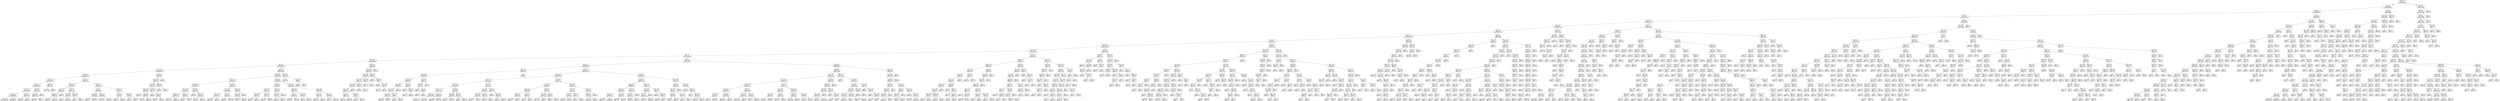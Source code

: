 digraph Tree {
node [shape=box] ;
0 [label="X[1173] <= 0.5\ngini = 0.5\nsamples = 84796\nvalue = [42502, 42294]"] ;
1 [label="X[36] <= 0.5\ngini = 0.485\nsamples = 72295\nvalue = [42364, 29931]"] ;
0 -> 1 [labeldistance=2.5, labelangle=45, headlabel="True"] ;
2 [label="X[1136] <= 0.5\ngini = 0.462\nsamples = 66376\nvalue = [42354, 24022]"] ;
1 -> 2 ;
3 [label="X[20] <= 0.5\ngini = 0.428\nsamples = 61217\nvalue = [42262, 18955]"] ;
2 -> 3 ;
4 [label="X[1130] <= 0.5\ngini = 0.392\nsamples = 57592\nvalue = [42180, 15412]"] ;
3 -> 4 ;
5 [label="X[45] <= 0.5\ngini = 0.355\nsamples = 54162\nvalue = [41682, 12480]"] ;
4 -> 5 ;
6 [label="X[30] <= 0.5\ngini = 0.332\nsamples = 52748\nvalue = [41670, 11078]"] ;
5 -> 6 ;
7 [label="X[221] <= 0.5\ngini = 0.315\nsamples = 51693\nvalue = [41573, 10120]"] ;
6 -> 7 ;
8 [label="X[11] <= 0.5\ngini = 0.305\nsamples = 51121\nvalue = [41505, 9616]"] ;
7 -> 8 ;
9 [label="X[1185] <= 0.5\ngini = 0.296\nsamples = 50499\nvalue = [41397, 9102]"] ;
8 -> 9 ;
10 [label="X[1126] <= 0.5\ngini = 0.287\nsamples = 50003\nvalue = [41321, 8682]"] ;
9 -> 10 ;
11 [label="X[10] <= 0.5\ngini = 0.279\nsamples = 49584\nvalue = [41260, 8324]"] ;
10 -> 11 ;
12 [label="X[1161] <= 0.5\ngini = 0.255\nsamples = 44068\nvalue = [37473, 6595]"] ;
11 -> 12 ;
13 [label="X[9] <= 0.5\ngini = 0.249\nsamples = 43858\nvalue = [37463, 6395]"] ;
12 -> 13 ;
14 [label="X[1167] <= 0.5\ngini = 0.234\nsamples = 42292\nvalue = [36562, 5730]"] ;
13 -> 14 ;
15 [label="X[21] <= 0.5\ngini = 0.229\nsamples = 42114\nvalue = [36556, 5558]"] ;
14 -> 15 ;
16 [label="X[1200] <= 0.5\ngini = 0.219\nsamples = 41349\nvalue = [36179, 5170]"] ;
15 -> 16 ;
17 [label="X[1210] <= 0.5\ngini = 0.214\nsamples = 41204\nvalue = [36178, 5026]"] ;
16 -> 17 ;
18 [label="X[1205] <= 0.5\ngini = 0.209\nsamples = 41042\nvalue = [36168, 4874]"] ;
17 -> 18 ;
19 [label="X[12] <= 0.5\ngini = 0.205\nsamples = 40887\nvalue = [36156, 4731]"] ;
18 -> 19 ;
20 [label="gini = 0.192\nsamples = 39607\nvalue = [35347, 4260]"] ;
19 -> 20 ;
21 [label="gini = 0.465\nsamples = 1280\nvalue = [809, 471]"] ;
19 -> 21 ;
22 [label="X[120] <= 0.5\ngini = 0.143\nsamples = 155\nvalue = [12, 143]"] ;
18 -> 22 ;
23 [label="gini = 0.296\nsamples = 61\nvalue = [11, 50]"] ;
22 -> 23 ;
24 [label="gini = 0.021\nsamples = 94\nvalue = [1, 93]"] ;
22 -> 24 ;
25 [label="X[158] <= 0.5\ngini = 0.116\nsamples = 162\nvalue = [10, 152]"] ;
17 -> 25 ;
26 [label="X[1015] <= 0.5\ngini = 0.073\nsamples = 158\nvalue = [6, 152]"] ;
25 -> 26 ;
27 [label="gini = 0.062\nsamples = 156\nvalue = [5, 151]"] ;
26 -> 27 ;
28 [label="gini = 0.5\nsamples = 2\nvalue = [1, 1]"] ;
26 -> 28 ;
29 [label="gini = 0.0\nsamples = 4\nvalue = [4, 0]"] ;
25 -> 29 ;
30 [label="X[600] <= 0.5\ngini = 0.014\nsamples = 145\nvalue = [1, 144]"] ;
16 -> 30 ;
31 [label="gini = 0.0\nsamples = 144\nvalue = [0, 144]"] ;
30 -> 31 ;
32 [label="gini = 0.0\nsamples = 1\nvalue = [1, 0]"] ;
30 -> 32 ;
33 [label="X[1190] <= 0.5\ngini = 0.5\nsamples = 765\nvalue = [377, 388]"] ;
15 -> 33 ;
34 [label="X[1009] <= 0.5\ngini = 0.434\nsamples = 346\nvalue = [110, 236]"] ;
33 -> 34 ;
35 [label="X[0] <= 2.98\ngini = 0.471\nsamples = 226\nvalue = [86, 140]"] ;
34 -> 35 ;
36 [label="X[1003] <= 0.5\ngini = 0.467\nsamples = 223\nvalue = [83, 140]"] ;
35 -> 36 ;
37 [label="gini = 0.49\nsamples = 119\nvalue = [51, 68]"] ;
36 -> 37 ;
38 [label="gini = 0.426\nsamples = 104\nvalue = [32, 72]"] ;
36 -> 38 ;
39 [label="gini = 0.0\nsamples = 3\nvalue = [3, 0]"] ;
35 -> 39 ;
40 [label="X[0] <= 2.935\ngini = 0.32\nsamples = 120\nvalue = [24, 96]"] ;
34 -> 40 ;
41 [label="X[0] <= 0.325\ngini = 0.305\nsamples = 117\nvalue = [22, 95]"] ;
40 -> 41 ;
42 [label="gini = 0.5\nsamples = 4\nvalue = [2, 2]"] ;
41 -> 42 ;
43 [label="gini = 0.291\nsamples = 113\nvalue = [20, 93]"] ;
41 -> 43 ;
44 [label="X[0] <= 2.965\ngini = 0.444\nsamples = 3\nvalue = [2, 1]"] ;
40 -> 44 ;
45 [label="gini = 0.0\nsamples = 1\nvalue = [1, 0]"] ;
44 -> 45 ;
46 [label="gini = 0.5\nsamples = 2\nvalue = [1, 1]"] ;
44 -> 46 ;
47 [label="X[223] <= 0.5\ngini = 0.462\nsamples = 419\nvalue = [267, 152]"] ;
33 -> 47 ;
48 [label="X[0] <= 0.4\ngini = 0.482\nsamples = 368\nvalue = [219, 149]"] ;
47 -> 48 ;
49 [label="X[0] <= 0.205\ngini = 0.494\nsamples = 63\nvalue = [28, 35]"] ;
48 -> 49 ;
50 [label="gini = 0.487\nsamples = 31\nvalue = [18, 13]"] ;
49 -> 50 ;
51 [label="gini = 0.43\nsamples = 32\nvalue = [10, 22]"] ;
49 -> 51 ;
52 [label="X[1003] <= 0.5\ngini = 0.468\nsamples = 305\nvalue = [191, 114]"] ;
48 -> 52 ;
53 [label="gini = 0.445\nsamples = 230\nvalue = [153, 77]"] ;
52 -> 53 ;
54 [label="gini = 0.5\nsamples = 75\nvalue = [38, 37]"] ;
52 -> 54 ;
55 [label="X[1009] <= 0.5\ngini = 0.111\nsamples = 51\nvalue = [48, 3]"] ;
47 -> 55 ;
56 [label="X[1003] <= 0.5\ngini = 0.045\nsamples = 43\nvalue = [42, 1]"] ;
55 -> 56 ;
57 [label="gini = 0.0\nsamples = 32\nvalue = [32, 0]"] ;
56 -> 57 ;
58 [label="gini = 0.165\nsamples = 11\nvalue = [10, 1]"] ;
56 -> 58 ;
59 [label="X[0] <= 0.135\ngini = 0.375\nsamples = 8\nvalue = [6, 2]"] ;
55 -> 59 ;
60 [label="gini = 0.0\nsamples = 1\nvalue = [0, 1]"] ;
59 -> 60 ;
61 [label="gini = 0.245\nsamples = 7\nvalue = [6, 1]"] ;
59 -> 61 ;
62 [label="X[16] <= 0.5\ngini = 0.065\nsamples = 178\nvalue = [6, 172]"] ;
14 -> 62 ;
63 [label="X[1024] <= 0.5\ngini = 0.034\nsamples = 175\nvalue = [3, 172]"] ;
62 -> 63 ;
64 [label="X[0] <= 2.935\ngini = 0.023\nsamples = 172\nvalue = [2, 170]"] ;
63 -> 64 ;
65 [label="X[1003] <= 0.5\ngini = 0.013\nsamples = 156\nvalue = [1, 155]"] ;
64 -> 65 ;
66 [label="gini = 0.0\nsamples = 121\nvalue = [0, 121]"] ;
65 -> 66 ;
67 [label="X[0] <= 1.65\ngini = 0.056\nsamples = 35\nvalue = [1, 34]"] ;
65 -> 67 ;
68 [label="gini = 0.0\nsamples = 21\nvalue = [0, 21]"] ;
67 -> 68 ;
69 [label="gini = 0.133\nsamples = 14\nvalue = [1, 13]"] ;
67 -> 69 ;
70 [label="X[1009] <= 0.5\ngini = 0.117\nsamples = 16\nvalue = [1, 15]"] ;
64 -> 70 ;
71 [label="gini = 0.0\nsamples = 9\nvalue = [0, 9]"] ;
70 -> 71 ;
72 [label="X[0] <= 2.95\ngini = 0.245\nsamples = 7\nvalue = [1, 6]"] ;
70 -> 72 ;
73 [label="gini = 0.444\nsamples = 3\nvalue = [1, 2]"] ;
72 -> 73 ;
74 [label="gini = 0.0\nsamples = 4\nvalue = [0, 4]"] ;
72 -> 74 ;
75 [label="X[104] <= 0.5\ngini = 0.444\nsamples = 3\nvalue = [1, 2]"] ;
63 -> 75 ;
76 [label="gini = 0.0\nsamples = 1\nvalue = [1, 0]"] ;
75 -> 76 ;
77 [label="gini = 0.0\nsamples = 2\nvalue = [0, 2]"] ;
75 -> 77 ;
78 [label="gini = 0.0\nsamples = 3\nvalue = [3, 0]"] ;
62 -> 78 ;
79 [label="X[223] <= 0.5\ngini = 0.489\nsamples = 1566\nvalue = [901, 665]"] ;
13 -> 79 ;
80 [label="X[1009] <= 0.5\ngini = 0.495\nsamples = 1478\nvalue = [814, 664]"] ;
79 -> 80 ;
81 [label="X[1003] <= 0.5\ngini = 0.477\nsamples = 988\nvalue = [601, 387]"] ;
80 -> 81 ;
82 [label="X[1012] <= 0.5\ngini = 0.422\nsamples = 601\nvalue = [419, 182]"] ;
81 -> 82 ;
83 [label="X[0] <= 2.855\ngini = 0.388\nsamples = 536\nvalue = [395, 141]"] ;
82 -> 83 ;
84 [label="X[1007] <= 0.5\ngini = 0.396\nsamples = 515\nvalue = [375, 140]"] ;
83 -> 84 ;
85 [label="gini = 0.379\nsamples = 441\nvalue = [329, 112]"] ;
84 -> 85 ;
86 [label="gini = 0.47\nsamples = 74\nvalue = [46, 28]"] ;
84 -> 86 ;
87 [label="X[1007] <= 0.5\ngini = 0.091\nsamples = 21\nvalue = [20, 1]"] ;
83 -> 87 ;
88 [label="gini = 0.0\nsamples = 15\nvalue = [15, 0]"] ;
87 -> 88 ;
89 [label="gini = 0.278\nsamples = 6\nvalue = [5, 1]"] ;
87 -> 89 ;
90 [label="X[1156] <= 0.5\ngini = 0.466\nsamples = 65\nvalue = [24, 41]"] ;
82 -> 90 ;
91 [label="gini = 0.0\nsamples = 10\nvalue = [0, 10]"] ;
90 -> 91 ;
92 [label="X[0] <= 1.215\ngini = 0.492\nsamples = 55\nvalue = [24, 31]"] ;
90 -> 92 ;
93 [label="gini = 0.426\nsamples = 13\nvalue = [9, 4]"] ;
92 -> 93 ;
94 [label="gini = 0.459\nsamples = 42\nvalue = [15, 27]"] ;
92 -> 94 ;
95 [label="X[0] <= 2.795\ngini = 0.498\nsamples = 387\nvalue = [182, 205]"] ;
81 -> 95 ;
96 [label="X[0] <= 2.115\ngini = 0.495\nsamples = 365\nvalue = [164, 201]"] ;
95 -> 96 ;
97 [label="X[0] <= 2.055\ngini = 0.5\nsamples = 243\nvalue = [118, 125]"] ;
96 -> 97 ;
98 [label="gini = 0.499\nsamples = 239\nvalue = [114, 125]"] ;
97 -> 98 ;
99 [label="gini = 0.0\nsamples = 4\nvalue = [4, 0]"] ;
97 -> 99 ;
100 [label="X[0] <= 2.565\ngini = 0.47\nsamples = 122\nvalue = [46, 76]"] ;
96 -> 100 ;
101 [label="gini = 0.384\nsamples = 54\nvalue = [14, 40]"] ;
100 -> 101 ;
102 [label="gini = 0.498\nsamples = 68\nvalue = [32, 36]"] ;
100 -> 102 ;
103 [label="X[1155] <= 0.5\ngini = 0.298\nsamples = 22\nvalue = [18, 4]"] ;
95 -> 103 ;
104 [label="X[0] <= 2.905\ngini = 0.245\nsamples = 21\nvalue = [18, 3]"] ;
103 -> 104 ;
105 [label="gini = 0.124\nsamples = 15\nvalue = [14, 1]"] ;
104 -> 105 ;
106 [label="gini = 0.444\nsamples = 6\nvalue = [4, 2]"] ;
104 -> 106 ;
107 [label="gini = 0.0\nsamples = 1\nvalue = [0, 1]"] ;
103 -> 107 ;
108 [label="X[1156] <= 0.5\ngini = 0.491\nsamples = 490\nvalue = [213, 277]"] ;
80 -> 108 ;
109 [label="X[0] <= 1.435\ngini = 0.358\nsamples = 90\nvalue = [21, 69]"] ;
108 -> 109 ;
110 [label="X[0] <= 0.66\ngini = 0.461\nsamples = 50\nvalue = [18, 32]"] ;
109 -> 110 ;
111 [label="X[1155] <= 0.5\ngini = 0.34\nsamples = 23\nvalue = [5, 18]"] ;
110 -> 111 ;
112 [label="gini = 0.473\nsamples = 13\nvalue = [5, 8]"] ;
111 -> 112 ;
113 [label="gini = 0.0\nsamples = 10\nvalue = [0, 10]"] ;
111 -> 113 ;
114 [label="X[0] <= 1.355\ngini = 0.499\nsamples = 27\nvalue = [13, 14]"] ;
110 -> 114 ;
115 [label="gini = 0.495\nsamples = 20\nvalue = [11, 9]"] ;
114 -> 115 ;
116 [label="gini = 0.408\nsamples = 7\nvalue = [2, 5]"] ;
114 -> 116 ;
117 [label="X[0] <= 2.08\ngini = 0.139\nsamples = 40\nvalue = [3, 37]"] ;
109 -> 117 ;
118 [label="X[0] <= 1.815\ngini = 0.219\nsamples = 24\nvalue = [3, 21]"] ;
117 -> 118 ;
119 [label="gini = 0.0\nsamples = 14\nvalue = [0, 14]"] ;
118 -> 119 ;
120 [label="gini = 0.42\nsamples = 10\nvalue = [3, 7]"] ;
118 -> 120 ;
121 [label="gini = 0.0\nsamples = 16\nvalue = [0, 16]"] ;
117 -> 121 ;
122 [label="X[0] <= 2.14\ngini = 0.499\nsamples = 400\nvalue = [192, 208]"] ;
108 -> 122 ;
123 [label="X[0] <= 1.945\ngini = 0.498\nsamples = 216\nvalue = [114, 102]"] ;
122 -> 123 ;
124 [label="X[0] <= 1.535\ngini = 0.5\nsamples = 203\nvalue = [102, 101]"] ;
123 -> 124 ;
125 [label="gini = 0.499\nsamples = 179\nvalue = [94, 85]"] ;
124 -> 125 ;
126 [label="gini = 0.444\nsamples = 24\nvalue = [8, 16]"] ;
124 -> 126 ;
127 [label="X[0] <= 2.025\ngini = 0.142\nsamples = 13\nvalue = [12, 1]"] ;
123 -> 127 ;
128 [label="gini = 0.0\nsamples = 6\nvalue = [6, 0]"] ;
127 -> 128 ;
129 [label="gini = 0.245\nsamples = 7\nvalue = [6, 1]"] ;
127 -> 129 ;
130 [label="X[0] <= 2.735\ngini = 0.488\nsamples = 184\nvalue = [78, 106]"] ;
122 -> 130 ;
131 [label="X[0] <= 2.665\ngini = 0.472\nsamples = 136\nvalue = [52, 84]"] ;
130 -> 131 ;
132 [label="gini = 0.486\nsamples = 113\nvalue = [47, 66]"] ;
131 -> 132 ;
133 [label="gini = 0.34\nsamples = 23\nvalue = [5, 18]"] ;
131 -> 133 ;
134 [label="X[0] <= 2.755\ngini = 0.497\nsamples = 48\nvalue = [26, 22]"] ;
130 -> 134 ;
135 [label="gini = 0.346\nsamples = 9\nvalue = [7, 2]"] ;
134 -> 135 ;
136 [label="gini = 0.5\nsamples = 39\nvalue = [19, 20]"] ;
134 -> 136 ;
137 [label="X[996] <= 0.5\ngini = 0.022\nsamples = 88\nvalue = [87, 1]"] ;
79 -> 137 ;
138 [label="gini = 0.0\nsamples = 83\nvalue = [83, 0]"] ;
137 -> 138 ;
139 [label="X[1190] <= 0.5\ngini = 0.32\nsamples = 5\nvalue = [4, 1]"] ;
137 -> 139 ;
140 [label="gini = 0.0\nsamples = 4\nvalue = [4, 0]"] ;
139 -> 140 ;
141 [label="gini = 0.0\nsamples = 1\nvalue = [0, 1]"] ;
139 -> 141 ;
142 [label="X[1021] <= 0.5\ngini = 0.091\nsamples = 210\nvalue = [10, 200]"] ;
12 -> 142 ;
143 [label="X[0] <= 2.825\ngini = 0.082\nsamples = 209\nvalue = [9, 200]"] ;
142 -> 143 ;
144 [label="X[1010] <= 0.5\ngini = 0.058\nsamples = 199\nvalue = [6, 193]"] ;
143 -> 144 ;
145 [label="X[1015] <= 0.5\ngini = 0.05\nsamples = 195\nvalue = [5, 190]"] ;
144 -> 145 ;
146 [label="X[0] <= 1.635\ngini = 0.041\nsamples = 191\nvalue = [4, 187]"] ;
145 -> 146 ;
147 [label="X[0] <= 1.625\ngini = 0.064\nsamples = 120\nvalue = [4, 116]"] ;
146 -> 147 ;
148 [label="X[0] <= 0.975\ngini = 0.05\nsamples = 117\nvalue = [3, 114]"] ;
147 -> 148 ;
149 [label="gini = 0.0\nsamples = 59\nvalue = [0, 59]"] ;
148 -> 149 ;
150 [label="gini = 0.098\nsamples = 58\nvalue = [3, 55]"] ;
148 -> 150 ;
151 [label="X[1003] <= 0.5\ngini = 0.444\nsamples = 3\nvalue = [1, 2]"] ;
147 -> 151 ;
152 [label="gini = 0.0\nsamples = 1\nvalue = [1, 0]"] ;
151 -> 152 ;
153 [label="gini = 0.0\nsamples = 2\nvalue = [0, 2]"] ;
151 -> 153 ;
154 [label="gini = 0.0\nsamples = 71\nvalue = [0, 71]"] ;
146 -> 154 ;
155 [label="X[0] <= 2.115\ngini = 0.375\nsamples = 4\nvalue = [1, 3]"] ;
145 -> 155 ;
156 [label="gini = 0.0\nsamples = 3\nvalue = [0, 3]"] ;
155 -> 156 ;
157 [label="gini = 0.0\nsamples = 1\nvalue = [1, 0]"] ;
155 -> 157 ;
158 [label="X[0] <= 2.345\ngini = 0.375\nsamples = 4\nvalue = [1, 3]"] ;
144 -> 158 ;
159 [label="gini = 0.0\nsamples = 3\nvalue = [0, 3]"] ;
158 -> 159 ;
160 [label="gini = 0.0\nsamples = 1\nvalue = [1, 0]"] ;
158 -> 160 ;
161 [label="X[0] <= 2.835\ngini = 0.42\nsamples = 10\nvalue = [3, 7]"] ;
143 -> 161 ;
162 [label="gini = 0.0\nsamples = 2\nvalue = [2, 0]"] ;
161 -> 162 ;
163 [label="X[1009] <= 0.5\ngini = 0.219\nsamples = 8\nvalue = [1, 7]"] ;
161 -> 163 ;
164 [label="gini = 0.0\nsamples = 5\nvalue = [0, 5]"] ;
163 -> 164 ;
165 [label="X[0] <= 2.905\ngini = 0.444\nsamples = 3\nvalue = [1, 2]"] ;
163 -> 165 ;
166 [label="gini = 0.5\nsamples = 2\nvalue = [1, 1]"] ;
165 -> 166 ;
167 [label="gini = 0.0\nsamples = 1\nvalue = [0, 1]"] ;
165 -> 167 ;
168 [label="gini = 0.0\nsamples = 1\nvalue = [1, 0]"] ;
142 -> 168 ;
169 [label="X[1009] <= 0.5\ngini = 0.43\nsamples = 5516\nvalue = [3787, 1729]"] ;
11 -> 169 ;
170 [label="X[222] <= 0.5\ngini = 0.392\nsamples = 3894\nvalue = [2852, 1042]"] ;
169 -> 170 ;
171 [label="X[993] <= 0.5\ngini = 0.068\nsamples = 257\nvalue = [248, 9]"] ;
170 -> 171 ;
172 [label="X[1015] <= 0.5\ngini = 0.061\nsamples = 256\nvalue = [248, 8]"] ;
171 -> 172 ;
173 [label="X[1254] <= 0.5\ngini = 0.048\nsamples = 244\nvalue = [238, 6]"] ;
172 -> 173 ;
174 [label="X[0] <= 1.885\ngini = 0.041\nsamples = 238\nvalue = [233, 5]"] ;
173 -> 174 ;
175 [label="X[0] <= 1.875\ngini = 0.081\nsamples = 118\nvalue = [113, 5]"] ;
174 -> 175 ;
176 [label="X[1010] <= 0.5\ngini = 0.067\nsamples = 116\nvalue = [112, 4]"] ;
175 -> 176 ;
177 [label="gini = 0.052\nsamples = 113\nvalue = [110, 3]"] ;
176 -> 177 ;
178 [label="gini = 0.444\nsamples = 3\nvalue = [2, 1]"] ;
176 -> 178 ;
179 [label="X[1253] <= 0.5\ngini = 0.5\nsamples = 2\nvalue = [1, 1]"] ;
175 -> 179 ;
180 [label="gini = 0.0\nsamples = 1\nvalue = [1, 0]"] ;
179 -> 180 ;
181 [label="gini = 0.0\nsamples = 1\nvalue = [0, 1]"] ;
179 -> 181 ;
182 [label="gini = 0.0\nsamples = 120\nvalue = [120, 0]"] ;
174 -> 182 ;
183 [label="X[0] <= 2.265\ngini = 0.278\nsamples = 6\nvalue = [5, 1]"] ;
173 -> 183 ;
184 [label="gini = 0.0\nsamples = 3\nvalue = [3, 0]"] ;
183 -> 184 ;
185 [label="X[0] <= 2.64\ngini = 0.444\nsamples = 3\nvalue = [2, 1]"] ;
183 -> 185 ;
186 [label="gini = 0.0\nsamples = 1\nvalue = [0, 1]"] ;
185 -> 186 ;
187 [label="gini = 0.0\nsamples = 2\nvalue = [2, 0]"] ;
185 -> 187 ;
188 [label="X[0] <= 2.87\ngini = 0.278\nsamples = 12\nvalue = [10, 2]"] ;
172 -> 188 ;
189 [label="X[1181] <= 0.5\ngini = 0.165\nsamples = 11\nvalue = [10, 1]"] ;
188 -> 189 ;
190 [label="gini = 0.0\nsamples = 8\nvalue = [8, 0]"] ;
189 -> 190 ;
191 [label="X[0] <= 2.1\ngini = 0.444\nsamples = 3\nvalue = [2, 1]"] ;
189 -> 191 ;
192 [label="gini = 0.0\nsamples = 2\nvalue = [2, 0]"] ;
191 -> 192 ;
193 [label="gini = 0.0\nsamples = 1\nvalue = [0, 1]"] ;
191 -> 193 ;
194 [label="gini = 0.0\nsamples = 1\nvalue = [0, 1]"] ;
188 -> 194 ;
195 [label="gini = 0.0\nsamples = 1\nvalue = [0, 1]"] ;
171 -> 195 ;
196 [label="X[1003] <= 0.5\ngini = 0.407\nsamples = 3637\nvalue = [2604, 1033]"] ;
170 -> 196 ;
197 [label="X[1012] <= 0.5\ngini = 0.371\nsamples = 2406\nvalue = [1815, 591]"] ;
196 -> 197 ;
198 [label="X[1006] <= 0.5\ngini = 0.342\nsamples = 2131\nvalue = [1664, 467]"] ;
197 -> 198 ;
199 [label="X[1004] <= 0.5\ngini = 0.328\nsamples = 2027\nvalue = [1608, 419]"] ;
198 -> 199 ;
200 [label="X[1015] <= 0.5\ngini = 0.316\nsamples = 1947\nvalue = [1564, 383]"] ;
199 -> 200 ;
201 [label="X[1007] <= 0.5\ngini = 0.298\nsamples = 1809\nvalue = [1479, 330]"] ;
200 -> 201 ;
202 [label="gini = 0.274\nsamples = 1567\nvalue = [1310, 257]"] ;
201 -> 202 ;
203 [label="gini = 0.421\nsamples = 242\nvalue = [169, 73]"] ;
201 -> 203 ;
204 [label="X[0] <= 2.72\ngini = 0.473\nsamples = 138\nvalue = [85, 53]"] ;
200 -> 204 ;
205 [label="gini = 0.493\nsamples = 111\nvalue = [62, 49]"] ;
204 -> 205 ;
206 [label="gini = 0.252\nsamples = 27\nvalue = [23, 4]"] ;
204 -> 206 ;
207 [label="X[1186] <= 0.5\ngini = 0.495\nsamples = 80\nvalue = [44, 36]"] ;
199 -> 207 ;
208 [label="X[0] <= 0.155\ngini = 0.482\nsamples = 69\nvalue = [41, 28]"] ;
207 -> 208 ;
209 [label="gini = 0.0\nsamples = 2\nvalue = [0, 2]"] ;
208 -> 209 ;
210 [label="gini = 0.475\nsamples = 67\nvalue = [41, 26]"] ;
208 -> 210 ;
211 [label="X[0] <= 1.92\ngini = 0.397\nsamples = 11\nvalue = [3, 8]"] ;
207 -> 211 ;
212 [label="gini = 0.0\nsamples = 7\nvalue = [0, 7]"] ;
211 -> 212 ;
213 [label="gini = 0.375\nsamples = 4\nvalue = [3, 1]"] ;
211 -> 213 ;
214 [label="X[0] <= 2.49\ngini = 0.497\nsamples = 104\nvalue = [56, 48]"] ;
198 -> 214 ;
215 [label="X[0] <= 1.825\ngini = 0.498\nsamples = 70\nvalue = [33, 37]"] ;
214 -> 215 ;
216 [label="X[1188] <= 0.5\ngini = 0.483\nsamples = 49\nvalue = [29, 20]"] ;
215 -> 216 ;
217 [label="gini = 0.473\nsamples = 47\nvalue = [29, 18]"] ;
216 -> 217 ;
218 [label="gini = 0.0\nsamples = 2\nvalue = [0, 2]"] ;
216 -> 218 ;
219 [label="X[1189] <= 0.5\ngini = 0.308\nsamples = 21\nvalue = [4, 17]"] ;
215 -> 219 ;
220 [label="gini = 0.255\nsamples = 20\nvalue = [3, 17]"] ;
219 -> 220 ;
221 [label="gini = 0.0\nsamples = 1\nvalue = [1, 0]"] ;
219 -> 221 ;
222 [label="X[0] <= 2.59\ngini = 0.438\nsamples = 34\nvalue = [23, 11]"] ;
214 -> 222 ;
223 [label="gini = 0.0\nsamples = 6\nvalue = [6, 0]"] ;
222 -> 223 ;
224 [label="X[0] <= 2.655\ngini = 0.477\nsamples = 28\nvalue = [17, 11]"] ;
222 -> 224 ;
225 [label="gini = 0.0\nsamples = 4\nvalue = [0, 4]"] ;
224 -> 225 ;
226 [label="gini = 0.413\nsamples = 24\nvalue = [17, 7]"] ;
224 -> 226 ;
227 [label="X[0] <= 2.535\ngini = 0.495\nsamples = 275\nvalue = [151, 124]"] ;
197 -> 227 ;
228 [label="X[0] <= 1.855\ngini = 0.5\nsamples = 199\nvalue = [99, 100]"] ;
227 -> 228 ;
229 [label="X[1186] <= 0.5\ngini = 0.489\nsamples = 138\nvalue = [79, 59]"] ;
228 -> 229 ;
230 [label="X[1254] <= 0.5\ngini = 0.479\nsamples = 126\nvalue = [76, 50]"] ;
229 -> 230 ;
231 [label="gini = 0.488\nsamples = 114\nvalue = [66, 48]"] ;
230 -> 231 ;
232 [label="gini = 0.278\nsamples = 12\nvalue = [10, 2]"] ;
230 -> 232 ;
233 [label="X[0] <= 0.915\ngini = 0.375\nsamples = 12\nvalue = [3, 9]"] ;
229 -> 233 ;
234 [label="gini = 0.219\nsamples = 8\nvalue = [1, 7]"] ;
233 -> 234 ;
235 [label="gini = 0.5\nsamples = 4\nvalue = [2, 2]"] ;
233 -> 235 ;
236 [label="X[1213] <= 0.5\ngini = 0.441\nsamples = 61\nvalue = [20, 41]"] ;
228 -> 236 ;
237 [label="X[0] <= 2.405\ngini = 0.413\nsamples = 55\nvalue = [16, 39]"] ;
236 -> 237 ;
238 [label="gini = 0.444\nsamples = 42\nvalue = [14, 28]"] ;
237 -> 238 ;
239 [label="gini = 0.26\nsamples = 13\nvalue = [2, 11]"] ;
237 -> 239 ;
240 [label="X[0] <= 2.32\ngini = 0.444\nsamples = 6\nvalue = [4, 2]"] ;
236 -> 240 ;
241 [label="gini = 0.0\nsamples = 3\nvalue = [3, 0]"] ;
240 -> 241 ;
242 [label="gini = 0.444\nsamples = 3\nvalue = [1, 2]"] ;
240 -> 242 ;
243 [label="X[0] <= 2.695\ngini = 0.432\nsamples = 76\nvalue = [52, 24]"] ;
227 -> 243 ;
244 [label="X[1151] <= 0.5\ngini = 0.172\nsamples = 21\nvalue = [19, 2]"] ;
243 -> 244 ;
245 [label="X[1132] <= 0.5\ngini = 0.1\nsamples = 19\nvalue = [18, 1]"] ;
244 -> 245 ;
246 [label="gini = 0.0\nsamples = 16\nvalue = [16, 0]"] ;
245 -> 246 ;
247 [label="gini = 0.444\nsamples = 3\nvalue = [2, 1]"] ;
245 -> 247 ;
248 [label="X[0] <= 2.6\ngini = 0.5\nsamples = 2\nvalue = [1, 1]"] ;
244 -> 248 ;
249 [label="gini = 0.0\nsamples = 1\nvalue = [0, 1]"] ;
248 -> 249 ;
250 [label="gini = 0.0\nsamples = 1\nvalue = [1, 0]"] ;
248 -> 250 ;
251 [label="X[0] <= 2.955\ngini = 0.48\nsamples = 55\nvalue = [33, 22]"] ;
243 -> 251 ;
252 [label="X[1186] <= 0.5\ngini = 0.499\nsamples = 46\nvalue = [24, 22]"] ;
251 -> 252 ;
253 [label="gini = 0.493\nsamples = 43\nvalue = [24, 19]"] ;
252 -> 253 ;
254 [label="gini = 0.0\nsamples = 3\nvalue = [0, 3]"] ;
252 -> 254 ;
255 [label="gini = 0.0\nsamples = 9\nvalue = [9, 0]"] ;
251 -> 255 ;
256 [label="X[1253] <= 0.5\ngini = 0.46\nsamples = 1231\nvalue = [789, 442]"] ;
196 -> 256 ;
257 [label="X[1186] <= 0.5\ngini = 0.468\nsamples = 1143\nvalue = [716, 427]"] ;
256 -> 257 ;
258 [label="X[0] <= 2.765\ngini = 0.462\nsamples = 1042\nvalue = [665, 377]"] ;
257 -> 258 ;
259 [label="X[1132] <= 0.5\ngini = 0.469\nsamples = 891\nvalue = [556, 335]"] ;
258 -> 259 ;
260 [label="X[1281] <= 0.5\ngini = 0.466\nsamples = 861\nvalue = [543, 318]"] ;
259 -> 260 ;
261 [label="gini = 0.461\nsamples = 811\nvalue = [519, 292]"] ;
260 -> 261 ;
262 [label="gini = 0.499\nsamples = 50\nvalue = [24, 26]"] ;
260 -> 262 ;
263 [label="X[0] <= 2.505\ngini = 0.491\nsamples = 30\nvalue = [13, 17]"] ;
259 -> 263 ;
264 [label="gini = 0.444\nsamples = 18\nvalue = [12, 6]"] ;
263 -> 264 ;
265 [label="gini = 0.153\nsamples = 12\nvalue = [1, 11]"] ;
263 -> 265 ;
266 [label="X[1174] <= 0.5\ngini = 0.402\nsamples = 151\nvalue = [109, 42]"] ;
258 -> 266 ;
267 [label="X[0] <= 2.995\ngini = 0.417\nsamples = 142\nvalue = [100, 42]"] ;
266 -> 267 ;
268 [label="gini = 0.432\nsamples = 130\nvalue = [89, 41]"] ;
267 -> 268 ;
269 [label="gini = 0.153\nsamples = 12\nvalue = [11, 1]"] ;
267 -> 269 ;
270 [label="gini = 0.0\nsamples = 9\nvalue = [9, 0]"] ;
266 -> 270 ;
271 [label="X[0] <= 2.645\ngini = 0.5\nsamples = 101\nvalue = [51, 50]"] ;
257 -> 271 ;
272 [label="X[0] <= 2.615\ngini = 0.497\nsamples = 82\nvalue = [38, 44]"] ;
271 -> 272 ;
273 [label="X[0] <= 0.735\ngini = 0.5\nsamples = 78\nvalue = [38, 40]"] ;
272 -> 273 ;
274 [label="gini = 0.461\nsamples = 25\nvalue = [9, 16]"] ;
273 -> 274 ;
275 [label="gini = 0.496\nsamples = 53\nvalue = [29, 24]"] ;
273 -> 275 ;
276 [label="gini = 0.0\nsamples = 4\nvalue = [0, 4]"] ;
272 -> 276 ;
277 [label="X[0] <= 2.845\ngini = 0.432\nsamples = 19\nvalue = [13, 6]"] ;
271 -> 277 ;
278 [label="gini = 0.0\nsamples = 8\nvalue = [8, 0]"] ;
277 -> 278 ;
279 [label="X[0] <= 3.0\ngini = 0.496\nsamples = 11\nvalue = [5, 6]"] ;
277 -> 279 ;
280 [label="gini = 0.48\nsamples = 10\nvalue = [4, 6]"] ;
279 -> 280 ;
281 [label="gini = 0.0\nsamples = 1\nvalue = [1, 0]"] ;
279 -> 281 ;
282 [label="X[0] <= 0.995\ngini = 0.283\nsamples = 88\nvalue = [73, 15]"] ;
256 -> 282 ;
283 [label="X[0] <= 0.83\ngini = 0.415\nsamples = 34\nvalue = [24, 10]"] ;
282 -> 283 ;
284 [label="X[0] <= 0.39\ngini = 0.35\nsamples = 31\nvalue = [24, 7]"] ;
283 -> 284 ;
285 [label="X[0] <= 0.28\ngini = 0.432\nsamples = 19\nvalue = [13, 6]"] ;
284 -> 285 ;
286 [label="gini = 0.245\nsamples = 7\nvalue = [6, 1]"] ;
285 -> 286 ;
287 [label="gini = 0.486\nsamples = 12\nvalue = [7, 5]"] ;
285 -> 287 ;
288 [label="X[0] <= 0.81\ngini = 0.153\nsamples = 12\nvalue = [11, 1]"] ;
284 -> 288 ;
289 [label="gini = 0.0\nsamples = 10\nvalue = [10, 0]"] ;
288 -> 289 ;
290 [label="gini = 0.5\nsamples = 2\nvalue = [1, 1]"] ;
288 -> 290 ;
291 [label="gini = 0.0\nsamples = 3\nvalue = [0, 3]"] ;
283 -> 291 ;
292 [label="X[0] <= 1.675\ngini = 0.168\nsamples = 54\nvalue = [49, 5]"] ;
282 -> 292 ;
293 [label="gini = 0.0\nsamples = 18\nvalue = [18, 0]"] ;
292 -> 293 ;
294 [label="X[0] <= 1.705\ngini = 0.239\nsamples = 36\nvalue = [31, 5]"] ;
292 -> 294 ;
295 [label="gini = 0.0\nsamples = 1\nvalue = [0, 1]"] ;
294 -> 295 ;
296 [label="X[0] <= 2.705\ngini = 0.202\nsamples = 35\nvalue = [31, 4]"] ;
294 -> 296 ;
297 [label="gini = 0.142\nsamples = 26\nvalue = [24, 2]"] ;
296 -> 297 ;
298 [label="gini = 0.346\nsamples = 9\nvalue = [7, 2]"] ;
296 -> 298 ;
299 [label="X[1186] <= 0.5\ngini = 0.488\nsamples = 1622\nvalue = [935, 687]"] ;
169 -> 299 ;
300 [label="X[1268] <= 0.5\ngini = 0.482\nsamples = 1484\nvalue = [881, 603]"] ;
299 -> 300 ;
301 [label="X[0] <= 2.705\ngini = 0.47\nsamples = 1237\nvalue = [769, 468]"] ;
300 -> 301 ;
302 [label="X[0] <= 2.075\ngini = 0.481\nsamples = 1031\nvalue = [616, 415]"] ;
301 -> 302 ;
303 [label="X[0] <= 0.975\ngini = 0.465\nsamples = 766\nvalue = [485, 281]"] ;
302 -> 303 ;
304 [label="X[0] <= 0.345\ngini = 0.49\nsamples = 362\nvalue = [207, 155]"] ;
303 -> 304 ;
305 [label="X[0] <= 0.025\ngini = 0.379\nsamples = 67\nvalue = [50, 17]"] ;
304 -> 305 ;
306 [label="gini = 0.0\nsamples = 7\nvalue = [7, 0]"] ;
305 -> 306 ;
307 [label="gini = 0.406\nsamples = 60\nvalue = [43, 17]"] ;
305 -> 307 ;
308 [label="X[0] <= 0.935\ngini = 0.498\nsamples = 295\nvalue = [157, 138]"] ;
304 -> 308 ;
309 [label="gini = 0.496\nsamples = 280\nvalue = [153, 127]"] ;
308 -> 309 ;
310 [label="gini = 0.391\nsamples = 15\nvalue = [4, 11]"] ;
308 -> 310 ;
311 [label="X[1254] <= 0.5\ngini = 0.429\nsamples = 404\nvalue = [278, 126]"] ;
303 -> 311 ;
312 [label="X[1132] <= 0.5\ngini = 0.419\nsamples = 378\nvalue = [265, 113]"] ;
311 -> 312 ;
313 [label="gini = 0.414\nsamples = 372\nvalue = [263, 109]"] ;
312 -> 313 ;
314 [label="gini = 0.444\nsamples = 6\nvalue = [2, 4]"] ;
312 -> 314 ;
315 [label="X[0] <= 1.685\ngini = 0.5\nsamples = 26\nvalue = [13, 13]"] ;
311 -> 315 ;
316 [label="gini = 0.397\nsamples = 11\nvalue = [3, 8]"] ;
315 -> 316 ;
317 [label="gini = 0.444\nsamples = 15\nvalue = [10, 5]"] ;
315 -> 317 ;
318 [label="X[0] <= 2.475\ngini = 0.5\nsamples = 265\nvalue = [131, 134]"] ;
302 -> 318 ;
319 [label="X[0] <= 2.385\ngini = 0.487\nsamples = 117\nvalue = [49, 68]"] ;
318 -> 319 ;
320 [label="X[0] <= 2.105\ngini = 0.499\nsamples = 58\nvalue = [30, 28]"] ;
319 -> 320 ;
321 [label="gini = 0.0\nsamples = 3\nvalue = [0, 3]"] ;
320 -> 321 ;
322 [label="gini = 0.496\nsamples = 55\nvalue = [30, 25]"] ;
320 -> 322 ;
323 [label="X[1181] <= 0.5\ngini = 0.437\nsamples = 59\nvalue = [19, 40]"] ;
319 -> 323 ;
324 [label="gini = 0.419\nsamples = 57\nvalue = [17, 40]"] ;
323 -> 324 ;
325 [label="gini = 0.0\nsamples = 2\nvalue = [2, 0]"] ;
323 -> 325 ;
326 [label="X[1179] <= 0.5\ngini = 0.494\nsamples = 148\nvalue = [82, 66]"] ;
318 -> 326 ;
327 [label="X[0] <= 2.645\ngini = 0.5\nsamples = 118\nvalue = [59, 59]"] ;
326 -> 327 ;
328 [label="gini = 0.494\nsamples = 94\nvalue = [52, 42]"] ;
327 -> 328 ;
329 [label="gini = 0.413\nsamples = 24\nvalue = [7, 17]"] ;
327 -> 329 ;
330 [label="X[0] <= 2.655\ngini = 0.358\nsamples = 30\nvalue = [23, 7]"] ;
326 -> 330 ;
331 [label="gini = 0.302\nsamples = 27\nvalue = [22, 5]"] ;
330 -> 331 ;
332 [label="gini = 0.444\nsamples = 3\nvalue = [1, 2]"] ;
330 -> 332 ;
333 [label="X[1253] <= 0.5\ngini = 0.382\nsamples = 206\nvalue = [153, 53]"] ;
301 -> 333 ;
334 [label="X[1189] <= 0.5\ngini = 0.402\nsamples = 190\nvalue = [137, 53]"] ;
333 -> 334 ;
335 [label="X[223] <= 0.5\ngini = 0.394\nsamples = 185\nvalue = [135, 50]"] ;
334 -> 335 ;
336 [label="X[0] <= 2.735\ngini = 0.403\nsamples = 179\nvalue = [129, 50]"] ;
335 -> 336 ;
337 [label="gini = 0.219\nsamples = 16\nvalue = [14, 2]"] ;
336 -> 337 ;
338 [label="gini = 0.416\nsamples = 163\nvalue = [115, 48]"] ;
336 -> 338 ;
339 [label="gini = 0.0\nsamples = 6\nvalue = [6, 0]"] ;
335 -> 339 ;
340 [label="X[0] <= 2.89\ngini = 0.48\nsamples = 5\nvalue = [2, 3]"] ;
334 -> 340 ;
341 [label="gini = 0.0\nsamples = 2\nvalue = [0, 2]"] ;
340 -> 341 ;
342 [label="X[0] <= 2.95\ngini = 0.444\nsamples = 3\nvalue = [2, 1]"] ;
340 -> 342 ;
343 [label="gini = 0.0\nsamples = 2\nvalue = [2, 0]"] ;
342 -> 343 ;
344 [label="gini = 0.0\nsamples = 1\nvalue = [0, 1]"] ;
342 -> 344 ;
345 [label="gini = 0.0\nsamples = 16\nvalue = [16, 0]"] ;
333 -> 345 ;
346 [label="X[222] <= 0.5\ngini = 0.496\nsamples = 247\nvalue = [112, 135]"] ;
300 -> 346 ;
347 [label="gini = 0.0\nsamples = 7\nvalue = [7, 0]"] ;
346 -> 347 ;
348 [label="X[0] <= 2.935\ngini = 0.492\nsamples = 240\nvalue = [105, 135]"] ;
346 -> 348 ;
349 [label="X[0] <= 2.875\ngini = 0.489\nsamples = 231\nvalue = [98, 133]"] ;
348 -> 349 ;
350 [label="X[0] <= 2.605\ngini = 0.492\nsamples = 223\nvalue = [97, 126]"] ;
349 -> 350 ;
351 [label="X[0] <= 2.575\ngini = 0.483\nsamples = 179\nvalue = [73, 106]"] ;
350 -> 351 ;
352 [label="gini = 0.487\nsamples = 174\nvalue = [73, 101]"] ;
351 -> 352 ;
353 [label="gini = 0.0\nsamples = 5\nvalue = [0, 5]"] ;
351 -> 353 ;
354 [label="X[0] <= 2.755\ngini = 0.496\nsamples = 44\nvalue = [24, 20]"] ;
350 -> 354 ;
355 [label="gini = 0.413\nsamples = 24\nvalue = [17, 7]"] ;
354 -> 355 ;
356 [label="gini = 0.455\nsamples = 20\nvalue = [7, 13]"] ;
354 -> 356 ;
357 [label="X[0] <= 2.925\ngini = 0.219\nsamples = 8\nvalue = [1, 7]"] ;
349 -> 357 ;
358 [label="gini = 0.0\nsamples = 6\nvalue = [0, 6]"] ;
357 -> 358 ;
359 [label="gini = 0.5\nsamples = 2\nvalue = [1, 1]"] ;
357 -> 359 ;
360 [label="X[0] <= 2.965\ngini = 0.346\nsamples = 9\nvalue = [7, 2]"] ;
348 -> 360 ;
361 [label="gini = 0.0\nsamples = 4\nvalue = [4, 0]"] ;
360 -> 361 ;
362 [label="X[0] <= 2.975\ngini = 0.48\nsamples = 5\nvalue = [3, 2]"] ;
360 -> 362 ;
363 [label="gini = 0.0\nsamples = 1\nvalue = [0, 1]"] ;
362 -> 363 ;
364 [label="X[0] <= 2.985\ngini = 0.375\nsamples = 4\nvalue = [3, 1]"] ;
362 -> 364 ;
365 [label="gini = 0.0\nsamples = 1\nvalue = [1, 0]"] ;
364 -> 365 ;
366 [label="gini = 0.444\nsamples = 3\nvalue = [2, 1]"] ;
364 -> 366 ;
367 [label="X[0] <= 2.975\ngini = 0.476\nsamples = 138\nvalue = [54, 84]"] ;
299 -> 367 ;
368 [label="X[0] <= 2.945\ngini = 0.472\nsamples = 136\nvalue = [52, 84]"] ;
367 -> 368 ;
369 [label="X[0] <= 0.84\ngini = 0.48\nsamples = 130\nvalue = [52, 78]"] ;
368 -> 369 ;
370 [label="X[223] <= 0.5\ngini = 0.423\nsamples = 46\nvalue = [14, 32]"] ;
369 -> 370 ;
371 [label="X[0] <= 0.775\ngini = 0.411\nsamples = 45\nvalue = [13, 32]"] ;
370 -> 371 ;
372 [label="X[0] <= 0.755\ngini = 0.433\nsamples = 41\nvalue = [13, 28]"] ;
371 -> 372 ;
373 [label="gini = 0.42\nsamples = 40\nvalue = [12, 28]"] ;
372 -> 373 ;
374 [label="gini = 0.0\nsamples = 1\nvalue = [1, 0]"] ;
372 -> 374 ;
375 [label="gini = 0.0\nsamples = 4\nvalue = [0, 4]"] ;
371 -> 375 ;
376 [label="gini = 0.0\nsamples = 1\nvalue = [1, 0]"] ;
370 -> 376 ;
377 [label="X[0] <= 1.32\ngini = 0.495\nsamples = 84\nvalue = [38, 46]"] ;
369 -> 377 ;
378 [label="X[0] <= 1.03\ngini = 0.375\nsamples = 8\nvalue = [6, 2]"] ;
377 -> 378 ;
379 [label="X[0] <= 1.015\ngini = 0.48\nsamples = 5\nvalue = [3, 2]"] ;
378 -> 379 ;
380 [label="gini = 0.375\nsamples = 4\nvalue = [3, 1]"] ;
379 -> 380 ;
381 [label="gini = 0.0\nsamples = 1\nvalue = [0, 1]"] ;
379 -> 381 ;
382 [label="gini = 0.0\nsamples = 3\nvalue = [3, 0]"] ;
378 -> 382 ;
383 [label="X[0] <= 1.39\ngini = 0.488\nsamples = 76\nvalue = [32, 44]"] ;
377 -> 383 ;
384 [label="gini = 0.0\nsamples = 4\nvalue = [0, 4]"] ;
383 -> 384 ;
385 [label="X[0] <= 1.625\ngini = 0.494\nsamples = 72\nvalue = [32, 40]"] ;
383 -> 385 ;
386 [label="gini = 0.459\nsamples = 14\nvalue = [9, 5]"] ;
385 -> 386 ;
387 [label="gini = 0.479\nsamples = 58\nvalue = [23, 35]"] ;
385 -> 387 ;
388 [label="gini = 0.0\nsamples = 6\nvalue = [0, 6]"] ;
368 -> 388 ;
389 [label="gini = 0.0\nsamples = 2\nvalue = [2, 0]"] ;
367 -> 389 ;
390 [label="X[60] <= 0.5\ngini = 0.249\nsamples = 419\nvalue = [61, 358]"] ;
10 -> 390 ;
391 [label="X[1009] <= 0.5\ngini = 0.34\nsamples = 226\nvalue = [49, 177]"] ;
390 -> 391 ;
392 [label="X[1003] <= 0.5\ngini = 0.424\nsamples = 128\nvalue = [39, 89]"] ;
391 -> 392 ;
393 [label="X[0] <= 1.87\ngini = 0.499\nsamples = 60\nvalue = [31, 29]"] ;
392 -> 393 ;
394 [label="X[12] <= 0.5\ngini = 0.478\nsamples = 48\nvalue = [29, 19]"] ;
393 -> 394 ;
395 [label="X[58] <= 0.5\ngini = 0.458\nsamples = 45\nvalue = [29, 16]"] ;
394 -> 395 ;
396 [label="X[1000] <= 0.5\ngini = 0.401\nsamples = 36\nvalue = [26, 10]"] ;
395 -> 396 ;
397 [label="X[0] <= 0.325\ngini = 0.36\nsamples = 34\nvalue = [26, 8]"] ;
396 -> 397 ;
398 [label="X[1055] <= 0.5\ngini = 0.444\nsamples = 3\nvalue = [1, 2]"] ;
397 -> 398 ;
399 [label="gini = 0.0\nsamples = 2\nvalue = [0, 2]"] ;
398 -> 399 ;
400 [label="gini = 0.0\nsamples = 1\nvalue = [1, 0]"] ;
398 -> 400 ;
401 [label="X[1006] <= 0.5\ngini = 0.312\nsamples = 31\nvalue = [25, 6]"] ;
397 -> 401 ;
402 [label="gini = 0.278\nsamples = 30\nvalue = [25, 5]"] ;
401 -> 402 ;
403 [label="gini = 0.0\nsamples = 1\nvalue = [0, 1]"] ;
401 -> 403 ;
404 [label="gini = 0.0\nsamples = 2\nvalue = [0, 2]"] ;
396 -> 404 ;
405 [label="X[0] <= 0.88\ngini = 0.444\nsamples = 9\nvalue = [3, 6]"] ;
395 -> 405 ;
406 [label="gini = 0.0\nsamples = 3\nvalue = [0, 3]"] ;
405 -> 406 ;
407 [label="X[0] <= 1.045\ngini = 0.5\nsamples = 6\nvalue = [3, 3]"] ;
405 -> 407 ;
408 [label="gini = 0.0\nsamples = 1\nvalue = [1, 0]"] ;
407 -> 408 ;
409 [label="X[0] <= 1.215\ngini = 0.48\nsamples = 5\nvalue = [2, 3]"] ;
407 -> 409 ;
410 [label="gini = 0.0\nsamples = 2\nvalue = [0, 2]"] ;
409 -> 410 ;
411 [label="gini = 0.444\nsamples = 3\nvalue = [2, 1]"] ;
409 -> 411 ;
412 [label="gini = 0.0\nsamples = 3\nvalue = [0, 3]"] ;
394 -> 412 ;
413 [label="X[0] <= 2.88\ngini = 0.278\nsamples = 12\nvalue = [2, 10]"] ;
393 -> 413 ;
414 [label="gini = 0.0\nsamples = 10\nvalue = [0, 10]"] ;
413 -> 414 ;
415 [label="gini = 0.0\nsamples = 2\nvalue = [2, 0]"] ;
413 -> 415 ;
416 [label="X[33] <= 0.5\ngini = 0.208\nsamples = 68\nvalue = [8, 60]"] ;
392 -> 416 ;
417 [label="X[95] <= 0.5\ngini = 0.187\nsamples = 67\nvalue = [7, 60]"] ;
416 -> 417 ;
418 [label="X[0] <= 1.58\ngini = 0.165\nsamples = 66\nvalue = [6, 60]"] ;
417 -> 418 ;
419 [label="X[0] <= 0.705\ngini = 0.236\nsamples = 44\nvalue = [6, 38]"] ;
418 -> 419 ;
420 [label="X[38] <= 0.5\ngini = 0.091\nsamples = 21\nvalue = [1, 20]"] ;
419 -> 420 ;
421 [label="gini = 0.0\nsamples = 13\nvalue = [0, 13]"] ;
420 -> 421 ;
422 [label="X[0] <= 0.45\ngini = 0.219\nsamples = 8\nvalue = [1, 7]"] ;
420 -> 422 ;
423 [label="gini = 0.444\nsamples = 3\nvalue = [1, 2]"] ;
422 -> 423 ;
424 [label="gini = 0.0\nsamples = 5\nvalue = [0, 5]"] ;
422 -> 424 ;
425 [label="X[0] <= 0.755\ngini = 0.34\nsamples = 23\nvalue = [5, 18]"] ;
419 -> 425 ;
426 [label="X[0] <= 0.735\ngini = 0.375\nsamples = 4\nvalue = [3, 1]"] ;
425 -> 426 ;
427 [label="gini = 0.5\nsamples = 2\nvalue = [1, 1]"] ;
426 -> 427 ;
428 [label="gini = 0.0\nsamples = 2\nvalue = [2, 0]"] ;
426 -> 428 ;
429 [label="X[0] <= 1.365\ngini = 0.188\nsamples = 19\nvalue = [2, 17]"] ;
425 -> 429 ;
430 [label="gini = 0.0\nsamples = 11\nvalue = [0, 11]"] ;
429 -> 430 ;
431 [label="gini = 0.375\nsamples = 8\nvalue = [2, 6]"] ;
429 -> 431 ;
432 [label="gini = 0.0\nsamples = 22\nvalue = [0, 22]"] ;
418 -> 432 ;
433 [label="gini = 0.0\nsamples = 1\nvalue = [1, 0]"] ;
417 -> 433 ;
434 [label="gini = 0.0\nsamples = 1\nvalue = [1, 0]"] ;
416 -> 434 ;
435 [label="X[33] <= 0.5\ngini = 0.183\nsamples = 98\nvalue = [10, 88]"] ;
391 -> 435 ;
436 [label="X[0] <= 2.93\ngini = 0.141\nsamples = 92\nvalue = [7, 85]"] ;
435 -> 436 ;
437 [label="X[15] <= 0.5\ngini = 0.123\nsamples = 91\nvalue = [6, 85]"] ;
436 -> 437 ;
438 [label="X[0] <= 0.68\ngini = 0.105\nsamples = 90\nvalue = [5, 85]"] ;
437 -> 438 ;
439 [label="X[38] <= 0.5\ngini = 0.287\nsamples = 23\nvalue = [4, 19]"] ;
438 -> 439 ;
440 [label="X[75] <= 0.5\ngini = 0.105\nsamples = 18\nvalue = [1, 17]"] ;
439 -> 440 ;
441 [label="gini = 0.0\nsamples = 15\nvalue = [0, 15]"] ;
440 -> 441 ;
442 [label="X[0] <= 0.325\ngini = 0.444\nsamples = 3\nvalue = [1, 2]"] ;
440 -> 442 ;
443 [label="gini = 0.0\nsamples = 1\nvalue = [0, 1]"] ;
442 -> 443 ;
444 [label="gini = 0.5\nsamples = 2\nvalue = [1, 1]"] ;
442 -> 444 ;
445 [label="X[0] <= 0.655\ngini = 0.48\nsamples = 5\nvalue = [3, 2]"] ;
439 -> 445 ;
446 [label="X[0] <= 0.58\ngini = 0.5\nsamples = 4\nvalue = [2, 2]"] ;
445 -> 446 ;
447 [label="gini = 0.444\nsamples = 3\nvalue = [2, 1]"] ;
446 -> 447 ;
448 [label="gini = 0.0\nsamples = 1\nvalue = [0, 1]"] ;
446 -> 448 ;
449 [label="gini = 0.0\nsamples = 1\nvalue = [1, 0]"] ;
445 -> 449 ;
450 [label="X[0] <= 1.76\ngini = 0.029\nsamples = 67\nvalue = [1, 66]"] ;
438 -> 450 ;
451 [label="X[0] <= 1.735\ngini = 0.069\nsamples = 28\nvalue = [1, 27]"] ;
450 -> 451 ;
452 [label="gini = 0.0\nsamples = 27\nvalue = [0, 27]"] ;
451 -> 452 ;
453 [label="gini = 0.0\nsamples = 1\nvalue = [1, 0]"] ;
451 -> 453 ;
454 [label="gini = 0.0\nsamples = 39\nvalue = [0, 39]"] ;
450 -> 454 ;
455 [label="gini = 0.0\nsamples = 1\nvalue = [1, 0]"] ;
437 -> 455 ;
456 [label="gini = 0.0\nsamples = 1\nvalue = [1, 0]"] ;
436 -> 456 ;
457 [label="X[0] <= 0.575\ngini = 0.5\nsamples = 6\nvalue = [3, 3]"] ;
435 -> 457 ;
458 [label="gini = 0.0\nsamples = 2\nvalue = [2, 0]"] ;
457 -> 458 ;
459 [label="X[0] <= 0.76\ngini = 0.375\nsamples = 4\nvalue = [1, 3]"] ;
457 -> 459 ;
460 [label="gini = 0.0\nsamples = 2\nvalue = [0, 2]"] ;
459 -> 460 ;
461 [label="X[0] <= 0.875\ngini = 0.5\nsamples = 2\nvalue = [1, 1]"] ;
459 -> 461 ;
462 [label="gini = 0.0\nsamples = 1\nvalue = [1, 0]"] ;
461 -> 462 ;
463 [label="gini = 0.0\nsamples = 1\nvalue = [0, 1]"] ;
461 -> 463 ;
464 [label="X[0] <= 0.475\ngini = 0.117\nsamples = 193\nvalue = [12, 181]"] ;
390 -> 464 ;
465 [label="X[0] <= 0.455\ngini = 0.375\nsamples = 20\nvalue = [5, 15]"] ;
464 -> 465 ;
466 [label="X[1008] <= 0.5\ngini = 0.278\nsamples = 18\nvalue = [3, 15]"] ;
465 -> 466 ;
467 [label="X[1012] <= 0.5\ngini = 0.208\nsamples = 17\nvalue = [2, 15]"] ;
466 -> 467 ;
468 [label="X[0] <= 0.405\ngini = 0.117\nsamples = 16\nvalue = [1, 15]"] ;
467 -> 468 ;
469 [label="gini = 0.0\nsamples = 7\nvalue = [0, 7]"] ;
468 -> 469 ;
470 [label="X[0] <= 0.415\ngini = 0.198\nsamples = 9\nvalue = [1, 8]"] ;
468 -> 470 ;
471 [label="X[1009] <= 0.5\ngini = 0.32\nsamples = 5\nvalue = [1, 4]"] ;
470 -> 471 ;
472 [label="gini = 0.0\nsamples = 1\nvalue = [0, 1]"] ;
471 -> 472 ;
473 [label="gini = 0.375\nsamples = 4\nvalue = [1, 3]"] ;
471 -> 473 ;
474 [label="gini = 0.0\nsamples = 4\nvalue = [0, 4]"] ;
470 -> 474 ;
475 [label="gini = 0.0\nsamples = 1\nvalue = [1, 0]"] ;
467 -> 475 ;
476 [label="gini = 0.0\nsamples = 1\nvalue = [1, 0]"] ;
466 -> 476 ;
477 [label="gini = 0.0\nsamples = 2\nvalue = [2, 0]"] ;
465 -> 477 ;
478 [label="X[1015] <= 0.5\ngini = 0.078\nsamples = 173\nvalue = [7, 166]"] ;
464 -> 478 ;
479 [label="X[1004] <= 0.5\ngini = 0.068\nsamples = 171\nvalue = [6, 165]"] ;
478 -> 479 ;
480 [label="X[0] <= 2.815\ngini = 0.058\nsamples = 166\nvalue = [5, 161]"] ;
479 -> 480 ;
481 [label="X[1012] <= 0.5\ngini = 0.05\nsamples = 157\nvalue = [4, 153]"] ;
480 -> 481 ;
482 [label="X[1003] <= 0.5\ngini = 0.041\nsamples = 145\nvalue = [3, 142]"] ;
481 -> 482 ;
483 [label="X[0] <= 2.55\ngini = 0.019\nsamples = 105\nvalue = [1, 104]"] ;
482 -> 483 ;
484 [label="gini = 0.0\nsamples = 87\nvalue = [0, 87]"] ;
483 -> 484 ;
485 [label="X[0] <= 2.57\ngini = 0.105\nsamples = 18\nvalue = [1, 17]"] ;
483 -> 485 ;
486 [label="gini = 0.5\nsamples = 2\nvalue = [1, 1]"] ;
485 -> 486 ;
487 [label="gini = 0.0\nsamples = 16\nvalue = [0, 16]"] ;
485 -> 487 ;
488 [label="X[0] <= 2.405\ngini = 0.095\nsamples = 40\nvalue = [2, 38]"] ;
482 -> 488 ;
489 [label="X[0] <= 2.16\ngini = 0.137\nsamples = 27\nvalue = [2, 25]"] ;
488 -> 489 ;
490 [label="gini = 0.074\nsamples = 26\nvalue = [1, 25]"] ;
489 -> 490 ;
491 [label="gini = 0.0\nsamples = 1\nvalue = [1, 0]"] ;
489 -> 491 ;
492 [label="gini = 0.0\nsamples = 13\nvalue = [0, 13]"] ;
488 -> 492 ;
493 [label="X[0] <= 1.485\ngini = 0.153\nsamples = 12\nvalue = [1, 11]"] ;
481 -> 493 ;
494 [label="gini = 0.0\nsamples = 6\nvalue = [0, 6]"] ;
493 -> 494 ;
495 [label="X[0] <= 1.575\ngini = 0.278\nsamples = 6\nvalue = [1, 5]"] ;
493 -> 495 ;
496 [label="gini = 0.5\nsamples = 2\nvalue = [1, 1]"] ;
495 -> 496 ;
497 [label="gini = 0.0\nsamples = 4\nvalue = [0, 4]"] ;
495 -> 497 ;
498 [label="X[0] <= 2.835\ngini = 0.198\nsamples = 9\nvalue = [1, 8]"] ;
480 -> 498 ;
499 [label="gini = 0.0\nsamples = 1\nvalue = [1, 0]"] ;
498 -> 499 ;
500 [label="gini = 0.0\nsamples = 8\nvalue = [0, 8]"] ;
498 -> 500 ;
501 [label="X[0] <= 2.615\ngini = 0.32\nsamples = 5\nvalue = [1, 4]"] ;
479 -> 501 ;
502 [label="gini = 0.0\nsamples = 4\nvalue = [0, 4]"] ;
501 -> 502 ;
503 [label="gini = 0.0\nsamples = 1\nvalue = [1, 0]"] ;
501 -> 503 ;
504 [label="X[0] <= 1.25\ngini = 0.5\nsamples = 2\nvalue = [1, 1]"] ;
478 -> 504 ;
505 [label="gini = 0.0\nsamples = 1\nvalue = [0, 1]"] ;
504 -> 505 ;
506 [label="gini = 0.0\nsamples = 1\nvalue = [1, 0]"] ;
504 -> 506 ;
507 [label="X[3] <= 0.5\ngini = 0.259\nsamples = 496\nvalue = [76, 420]"] ;
9 -> 507 ;
508 [label="X[1000] <= 0.5\ngini = 0.01\nsamples = 417\nvalue = [2, 415]"] ;
507 -> 508 ;
509 [label="X[17] <= 0.5\ngini = 0.005\nsamples = 408\nvalue = [1, 407]"] ;
508 -> 509 ;
510 [label="gini = 0.0\nsamples = 367\nvalue = [0, 367]"] ;
509 -> 510 ;
511 [label="X[0] <= 0.695\ngini = 0.048\nsamples = 41\nvalue = [1, 40]"] ;
509 -> 511 ;
512 [label="X[0] <= 0.53\ngini = 0.278\nsamples = 6\nvalue = [1, 5]"] ;
511 -> 512 ;
513 [label="gini = 0.0\nsamples = 4\nvalue = [0, 4]"] ;
512 -> 513 ;
514 [label="X[1003] <= 0.5\ngini = 0.5\nsamples = 2\nvalue = [1, 1]"] ;
512 -> 514 ;
515 [label="gini = 0.0\nsamples = 1\nvalue = [0, 1]"] ;
514 -> 515 ;
516 [label="gini = 0.0\nsamples = 1\nvalue = [1, 0]"] ;
514 -> 516 ;
517 [label="gini = 0.0\nsamples = 35\nvalue = [0, 35]"] ;
511 -> 517 ;
518 [label="X[0] <= 1.67\ngini = 0.198\nsamples = 9\nvalue = [1, 8]"] ;
508 -> 518 ;
519 [label="gini = 0.0\nsamples = 5\nvalue = [0, 5]"] ;
518 -> 519 ;
520 [label="X[0] <= 1.87\ngini = 0.375\nsamples = 4\nvalue = [1, 3]"] ;
518 -> 520 ;
521 [label="gini = 0.0\nsamples = 1\nvalue = [1, 0]"] ;
520 -> 521 ;
522 [label="gini = 0.0\nsamples = 3\nvalue = [0, 3]"] ;
520 -> 522 ;
523 [label="X[998] <= 0.5\ngini = 0.119\nsamples = 79\nvalue = [74, 5]"] ;
507 -> 523 ;
524 [label="X[1012] <= 0.5\ngini = 0.097\nsamples = 78\nvalue = [74, 4]"] ;
523 -> 524 ;
525 [label="X[0] <= 0.055\ngini = 0.053\nsamples = 73\nvalue = [71, 2]"] ;
524 -> 525 ;
526 [label="X[1008] <= 0.5\ngini = 0.444\nsamples = 3\nvalue = [2, 1]"] ;
525 -> 526 ;
527 [label="gini = 0.0\nsamples = 2\nvalue = [2, 0]"] ;
526 -> 527 ;
528 [label="gini = 0.0\nsamples = 1\nvalue = [0, 1]"] ;
526 -> 528 ;
529 [label="X[0] <= 2.695\ngini = 0.028\nsamples = 70\nvalue = [69, 1]"] ;
525 -> 529 ;
530 [label="gini = 0.0\nsamples = 51\nvalue = [51, 0]"] ;
529 -> 530 ;
531 [label="X[0] <= 2.715\ngini = 0.1\nsamples = 19\nvalue = [18, 1]"] ;
529 -> 531 ;
532 [label="X[1009] <= 0.5\ngini = 0.5\nsamples = 2\nvalue = [1, 1]"] ;
531 -> 532 ;
533 [label="gini = 0.0\nsamples = 1\nvalue = [1, 0]"] ;
532 -> 533 ;
534 [label="gini = 0.0\nsamples = 1\nvalue = [0, 1]"] ;
532 -> 534 ;
535 [label="gini = 0.0\nsamples = 17\nvalue = [17, 0]"] ;
531 -> 535 ;
536 [label="X[0] <= 0.675\ngini = 0.48\nsamples = 5\nvalue = [3, 2]"] ;
524 -> 536 ;
537 [label="gini = 0.0\nsamples = 1\nvalue = [1, 0]"] ;
536 -> 537 ;
538 [label="X[0] <= 1.7\ngini = 0.5\nsamples = 4\nvalue = [2, 2]"] ;
536 -> 538 ;
539 [label="gini = 0.0\nsamples = 1\nvalue = [0, 1]"] ;
538 -> 539 ;
540 [label="X[222] <= 0.5\ngini = 0.444\nsamples = 3\nvalue = [2, 1]"] ;
538 -> 540 ;
541 [label="gini = 0.0\nsamples = 1\nvalue = [1, 0]"] ;
540 -> 541 ;
542 [label="X[0] <= 2.67\ngini = 0.5\nsamples = 2\nvalue = [1, 1]"] ;
540 -> 542 ;
543 [label="gini = 0.0\nsamples = 1\nvalue = [1, 0]"] ;
542 -> 543 ;
544 [label="gini = 0.0\nsamples = 1\nvalue = [0, 1]"] ;
542 -> 544 ;
545 [label="gini = 0.0\nsamples = 1\nvalue = [0, 1]"] ;
523 -> 545 ;
546 [label="X[1009] <= 0.5\ngini = 0.287\nsamples = 622\nvalue = [108, 514]"] ;
8 -> 546 ;
547 [label="X[0] <= 2.885\ngini = 0.366\nsamples = 361\nvalue = [87, 274]"] ;
546 -> 547 ;
548 [label="X[999] <= 0.5\ngini = 0.347\nsamples = 349\nvalue = [78, 271]"] ;
547 -> 548 ;
549 [label="X[1003] <= 0.5\ngini = 0.337\nsamples = 345\nvalue = [74, 271]"] ;
548 -> 549 ;
550 [label="X[0] <= 0.835\ngini = 0.41\nsamples = 163\nvalue = [47, 116]"] ;
549 -> 550 ;
551 [label="X[0] <= 0.715\ngini = 0.498\nsamples = 32\nvalue = [15, 17]"] ;
550 -> 551 ;
552 [label="X[0] <= 0.305\ngini = 0.477\nsamples = 28\nvalue = [11, 17]"] ;
551 -> 552 ;
553 [label="X[0] <= 0.07\ngini = 0.278\nsamples = 6\nvalue = [1, 5]"] ;
552 -> 553 ;
554 [label="X[0] <= 0.04\ngini = 0.5\nsamples = 2\nvalue = [1, 1]"] ;
553 -> 554 ;
555 [label="gini = 0.0\nsamples = 1\nvalue = [0, 1]"] ;
554 -> 555 ;
556 [label="gini = 0.0\nsamples = 1\nvalue = [1, 0]"] ;
554 -> 556 ;
557 [label="gini = 0.0\nsamples = 4\nvalue = [0, 4]"] ;
553 -> 557 ;
558 [label="X[998] <= 0.5\ngini = 0.496\nsamples = 22\nvalue = [10, 12]"] ;
552 -> 558 ;
559 [label="X[1024] <= 0.5\ngini = 0.5\nsamples = 20\nvalue = [10, 10]"] ;
558 -> 559 ;
560 [label="X[0] <= 0.335\ngini = 0.499\nsamples = 19\nvalue = [9, 10]"] ;
559 -> 560 ;
561 [label="gini = 0.0\nsamples = 1\nvalue = [1, 0]"] ;
560 -> 561 ;
562 [label="X[1008] <= 0.5\ngini = 0.494\nsamples = 18\nvalue = [8, 10]"] ;
560 -> 562 ;
563 [label="gini = 0.484\nsamples = 17\nvalue = [7, 10]"] ;
562 -> 563 ;
564 [label="gini = 0.0\nsamples = 1\nvalue = [1, 0]"] ;
562 -> 564 ;
565 [label="gini = 0.0\nsamples = 1\nvalue = [1, 0]"] ;
559 -> 565 ;
566 [label="gini = 0.0\nsamples = 2\nvalue = [0, 2]"] ;
558 -> 566 ;
567 [label="gini = 0.0\nsamples = 4\nvalue = [4, 0]"] ;
551 -> 567 ;
568 [label="X[996] <= 0.5\ngini = 0.369\nsamples = 131\nvalue = [32, 99]"] ;
550 -> 568 ;
569 [label="X[1167] <= 0.5\ngini = 0.352\nsamples = 127\nvalue = [29, 98]"] ;
568 -> 569 ;
570 [label="X[1005] <= 0.5\ngini = 0.377\nsamples = 115\nvalue = [29, 86]"] ;
569 -> 570 ;
571 [label="X[1045] <= 0.5\ngini = 0.361\nsamples = 110\nvalue = [26, 84]"] ;
570 -> 571 ;
572 [label="X[1022] <= 0.5\ngini = 0.354\nsamples = 109\nvalue = [25, 84]"] ;
571 -> 572 ;
573 [label="X[1032] <= 0.5\ngini = 0.346\nsamples = 108\nvalue = [24, 84]"] ;
572 -> 573 ;
574 [label="gini = 0.337\nsamples = 107\nvalue = [23, 84]"] ;
573 -> 574 ;
575 [label="gini = 0.0\nsamples = 1\nvalue = [1, 0]"] ;
573 -> 575 ;
576 [label="gini = 0.0\nsamples = 1\nvalue = [1, 0]"] ;
572 -> 576 ;
577 [label="gini = 0.0\nsamples = 1\nvalue = [1, 0]"] ;
571 -> 577 ;
578 [label="X[1228] <= 0.5\ngini = 0.48\nsamples = 5\nvalue = [3, 2]"] ;
570 -> 578 ;
579 [label="X[0] <= 2.035\ngini = 0.444\nsamples = 3\nvalue = [1, 2]"] ;
578 -> 579 ;
580 [label="gini = 0.0\nsamples = 1\nvalue = [0, 1]"] ;
579 -> 580 ;
581 [label="X[0] <= 2.655\ngini = 0.5\nsamples = 2\nvalue = [1, 1]"] ;
579 -> 581 ;
582 [label="gini = 0.0\nsamples = 1\nvalue = [1, 0]"] ;
581 -> 582 ;
583 [label="gini = 0.0\nsamples = 1\nvalue = [0, 1]"] ;
581 -> 583 ;
584 [label="gini = 0.0\nsamples = 2\nvalue = [2, 0]"] ;
578 -> 584 ;
585 [label="gini = 0.0\nsamples = 12\nvalue = [0, 12]"] ;
569 -> 585 ;
586 [label="X[0] <= 2.05\ngini = 0.375\nsamples = 4\nvalue = [3, 1]"] ;
568 -> 586 ;
587 [label="gini = 0.0\nsamples = 2\nvalue = [2, 0]"] ;
586 -> 587 ;
588 [label="X[0] <= 2.55\ngini = 0.5\nsamples = 2\nvalue = [1, 1]"] ;
586 -> 588 ;
589 [label="gini = 0.0\nsamples = 1\nvalue = [0, 1]"] ;
588 -> 589 ;
590 [label="gini = 0.0\nsamples = 1\nvalue = [1, 0]"] ;
588 -> 590 ;
591 [label="X[0] <= 0.905\ngini = 0.253\nsamples = 182\nvalue = [27, 155]"] ;
549 -> 591 ;
592 [label="X[0] <= 0.805\ngini = 0.369\nsamples = 45\nvalue = [11, 34]"] ;
591 -> 592 ;
593 [label="X[0] <= 0.555\ngini = 0.229\nsamples = 38\nvalue = [5, 33]"] ;
592 -> 593 ;
594 [label="X[0] <= 0.535\ngini = 0.332\nsamples = 19\nvalue = [4, 15]"] ;
593 -> 594 ;
595 [label="X[0] <= 0.25\ngini = 0.278\nsamples = 18\nvalue = [3, 15]"] ;
594 -> 595 ;
596 [label="gini = 0.0\nsamples = 4\nvalue = [0, 4]"] ;
595 -> 596 ;
597 [label="X[0] <= 0.28\ngini = 0.337\nsamples = 14\nvalue = [3, 11]"] ;
595 -> 597 ;
598 [label="gini = 0.5\nsamples = 2\nvalue = [1, 1]"] ;
597 -> 598 ;
599 [label="X[0] <= 0.35\ngini = 0.278\nsamples = 12\nvalue = [2, 10]"] ;
597 -> 599 ;
600 [label="gini = 0.0\nsamples = 3\nvalue = [0, 3]"] ;
599 -> 600 ;
601 [label="gini = 0.346\nsamples = 9\nvalue = [2, 7]"] ;
599 -> 601 ;
602 [label="gini = 0.0\nsamples = 1\nvalue = [1, 0]"] ;
594 -> 602 ;
603 [label="X[0] <= 0.705\ngini = 0.1\nsamples = 19\nvalue = [1, 18]"] ;
593 -> 603 ;
604 [label="gini = 0.0\nsamples = 11\nvalue = [0, 11]"] ;
603 -> 604 ;
605 [label="X[0] <= 0.725\ngini = 0.219\nsamples = 8\nvalue = [1, 7]"] ;
603 -> 605 ;
606 [label="X[1203] <= 0.5\ngini = 0.5\nsamples = 2\nvalue = [1, 1]"] ;
605 -> 606 ;
607 [label="gini = 0.0\nsamples = 1\nvalue = [1, 0]"] ;
606 -> 607 ;
608 [label="gini = 0.0\nsamples = 1\nvalue = [0, 1]"] ;
606 -> 608 ;
609 [label="gini = 0.0\nsamples = 6\nvalue = [0, 6]"] ;
605 -> 609 ;
610 [label="X[0] <= 0.835\ngini = 0.245\nsamples = 7\nvalue = [6, 1]"] ;
592 -> 610 ;
611 [label="gini = 0.0\nsamples = 4\nvalue = [4, 0]"] ;
610 -> 611 ;
612 [label="X[0] <= 0.86\ngini = 0.444\nsamples = 3\nvalue = [2, 1]"] ;
610 -> 612 ;
613 [label="gini = 0.0\nsamples = 1\nvalue = [0, 1]"] ;
612 -> 613 ;
614 [label="gini = 0.0\nsamples = 2\nvalue = [2, 0]"] ;
612 -> 614 ;
615 [label="X[1228] <= 0.5\ngini = 0.206\nsamples = 137\nvalue = [16, 121]"] ;
591 -> 615 ;
616 [label="X[0] <= 2.25\ngini = 0.105\nsamples = 54\nvalue = [3, 51]"] ;
615 -> 616 ;
617 [label="X[0] <= 2.145\ngini = 0.161\nsamples = 34\nvalue = [3, 31]"] ;
616 -> 617 ;
618 [label="X[0] <= 1.495\ngini = 0.117\nsamples = 32\nvalue = [2, 30]"] ;
617 -> 618 ;
619 [label="gini = 0.0\nsamples = 13\nvalue = [0, 13]"] ;
618 -> 619 ;
620 [label="X[0] <= 1.575\ngini = 0.188\nsamples = 19\nvalue = [2, 17]"] ;
618 -> 620 ;
621 [label="X[0] <= 1.565\ngini = 0.444\nsamples = 6\nvalue = [2, 4]"] ;
620 -> 621 ;
622 [label="gini = 0.375\nsamples = 4\nvalue = [1, 3]"] ;
621 -> 622 ;
623 [label="gini = 0.5\nsamples = 2\nvalue = [1, 1]"] ;
621 -> 623 ;
624 [label="gini = 0.0\nsamples = 13\nvalue = [0, 13]"] ;
620 -> 624 ;
625 [label="gini = 0.5\nsamples = 2\nvalue = [1, 1]"] ;
617 -> 625 ;
626 [label="gini = 0.0\nsamples = 20\nvalue = [0, 20]"] ;
616 -> 626 ;
627 [label="X[0] <= 1.355\ngini = 0.264\nsamples = 83\nvalue = [13, 70]"] ;
615 -> 627 ;
628 [label="gini = 0.0\nsamples = 10\nvalue = [0, 10]"] ;
627 -> 628 ;
629 [label="X[0] <= 1.365\ngini = 0.293\nsamples = 73\nvalue = [13, 60]"] ;
627 -> 629 ;
630 [label="gini = 0.444\nsamples = 3\nvalue = [2, 1]"] ;
629 -> 630 ;
631 [label="X[0] <= 1.515\ngini = 0.265\nsamples = 70\nvalue = [11, 59]"] ;
629 -> 631 ;
632 [label="gini = 0.0\nsamples = 14\nvalue = [0, 14]"] ;
631 -> 632 ;
633 [label="X[0] <= 1.53\ngini = 0.316\nsamples = 56\nvalue = [11, 45]"] ;
631 -> 633 ;
634 [label="gini = 0.0\nsamples = 1\nvalue = [1, 0]"] ;
633 -> 634 ;
635 [label="X[0] <= 2.47\ngini = 0.298\nsamples = 55\nvalue = [10, 45]"] ;
633 -> 635 ;
636 [label="gini = 0.353\nsamples = 35\nvalue = [8, 27]"] ;
635 -> 636 ;
637 [label="gini = 0.18\nsamples = 20\nvalue = [2, 18]"] ;
635 -> 637 ;
638 [label="gini = 0.0\nsamples = 4\nvalue = [4, 0]"] ;
548 -> 638 ;
639 [label="X[1203] <= 0.5\ngini = 0.375\nsamples = 12\nvalue = [9, 3]"] ;
547 -> 639 ;
640 [label="X[0] <= 2.915\ngini = 0.298\nsamples = 11\nvalue = [9, 2]"] ;
639 -> 640 ;
641 [label="X[1013] <= 0.5\ngini = 0.48\nsamples = 5\nvalue = [3, 2]"] ;
640 -> 641 ;
642 [label="X[0] <= 2.905\ngini = 0.5\nsamples = 4\nvalue = [2, 2]"] ;
641 -> 642 ;
643 [label="X[1012] <= 0.5\ngini = 0.444\nsamples = 3\nvalue = [2, 1]"] ;
642 -> 643 ;
644 [label="X[0] <= 2.895\ngini = 0.5\nsamples = 2\nvalue = [1, 1]"] ;
643 -> 644 ;
645 [label="gini = 0.0\nsamples = 1\nvalue = [0, 1]"] ;
644 -> 645 ;
646 [label="gini = 0.0\nsamples = 1\nvalue = [1, 0]"] ;
644 -> 646 ;
647 [label="gini = 0.0\nsamples = 1\nvalue = [1, 0]"] ;
643 -> 647 ;
648 [label="gini = 0.0\nsamples = 1\nvalue = [0, 1]"] ;
642 -> 648 ;
649 [label="gini = 0.0\nsamples = 1\nvalue = [1, 0]"] ;
641 -> 649 ;
650 [label="gini = 0.0\nsamples = 6\nvalue = [6, 0]"] ;
640 -> 650 ;
651 [label="gini = 0.0\nsamples = 1\nvalue = [0, 1]"] ;
639 -> 651 ;
652 [label="X[0] <= 2.96\ngini = 0.148\nsamples = 261\nvalue = [21, 240]"] ;
546 -> 652 ;
653 [label="X[0] <= 0.325\ngini = 0.142\nsamples = 260\nvalue = [20, 240]"] ;
652 -> 653 ;
654 [label="X[0] <= 0.315\ngini = 0.48\nsamples = 5\nvalue = [2, 3]"] ;
653 -> 654 ;
655 [label="X[0] <= 0.18\ngini = 0.375\nsamples = 4\nvalue = [1, 3]"] ;
654 -> 655 ;
656 [label="gini = 0.5\nsamples = 2\nvalue = [1, 1]"] ;
655 -> 656 ;
657 [label="gini = 0.0\nsamples = 2\nvalue = [0, 2]"] ;
655 -> 657 ;
658 [label="gini = 0.0\nsamples = 1\nvalue = [1, 0]"] ;
654 -> 658 ;
659 [label="X[0] <= 0.935\ngini = 0.131\nsamples = 255\nvalue = [18, 237]"] ;
653 -> 659 ;
660 [label="X[0] <= 0.925\ngini = 0.228\nsamples = 61\nvalue = [8, 53]"] ;
659 -> 660 ;
661 [label="X[1203] <= 0.5\ngini = 0.206\nsamples = 60\nvalue = [7, 53]"] ;
660 -> 661 ;
662 [label="X[0] <= 0.895\ngini = 0.136\nsamples = 41\nvalue = [3, 38]"] ;
661 -> 662 ;
663 [label="X[0] <= 0.615\ngini = 0.102\nsamples = 37\nvalue = [2, 35]"] ;
662 -> 663 ;
664 [label="X[0] <= 0.605\ngini = 0.172\nsamples = 21\nvalue = [2, 19]"] ;
663 -> 664 ;
665 [label="X[0] <= 0.545\ngini = 0.095\nsamples = 20\nvalue = [1, 19]"] ;
664 -> 665 ;
666 [label="gini = 0.0\nsamples = 14\nvalue = [0, 14]"] ;
665 -> 666 ;
667 [label="X[0] <= 0.565\ngini = 0.278\nsamples = 6\nvalue = [1, 5]"] ;
665 -> 667 ;
668 [label="gini = 0.0\nsamples = 1\nvalue = [1, 0]"] ;
667 -> 668 ;
669 [label="gini = 0.0\nsamples = 5\nvalue = [0, 5]"] ;
667 -> 669 ;
670 [label="gini = 0.0\nsamples = 1\nvalue = [1, 0]"] ;
664 -> 670 ;
671 [label="gini = 0.0\nsamples = 16\nvalue = [0, 16]"] ;
663 -> 671 ;
672 [label="X[1228] <= 0.5\ngini = 0.375\nsamples = 4\nvalue = [1, 3]"] ;
662 -> 672 ;
673 [label="gini = 0.0\nsamples = 2\nvalue = [0, 2]"] ;
672 -> 673 ;
674 [label="X[0] <= 0.915\ngini = 0.5\nsamples = 2\nvalue = [1, 1]"] ;
672 -> 674 ;
675 [label="gini = 0.0\nsamples = 1\nvalue = [1, 0]"] ;
674 -> 675 ;
676 [label="gini = 0.0\nsamples = 1\nvalue = [0, 1]"] ;
674 -> 676 ;
677 [label="X[0] <= 0.575\ngini = 0.332\nsamples = 19\nvalue = [4, 15]"] ;
661 -> 677 ;
678 [label="X[0] <= 0.44\ngini = 0.18\nsamples = 10\nvalue = [1, 9]"] ;
677 -> 678 ;
679 [label="gini = 0.0\nsamples = 4\nvalue = [0, 4]"] ;
678 -> 679 ;
680 [label="X[0] <= 0.475\ngini = 0.278\nsamples = 6\nvalue = [1, 5]"] ;
678 -> 680 ;
681 [label="gini = 0.5\nsamples = 2\nvalue = [1, 1]"] ;
680 -> 681 ;
682 [label="gini = 0.0\nsamples = 4\nvalue = [0, 4]"] ;
680 -> 682 ;
683 [label="X[0] <= 0.61\ngini = 0.444\nsamples = 9\nvalue = [3, 6]"] ;
677 -> 683 ;
684 [label="gini = 0.0\nsamples = 1\nvalue = [1, 0]"] ;
683 -> 684 ;
685 [label="X[0] <= 0.74\ngini = 0.375\nsamples = 8\nvalue = [2, 6]"] ;
683 -> 685 ;
686 [label="X[0] <= 0.675\ngini = 0.278\nsamples = 6\nvalue = [1, 5]"] ;
685 -> 686 ;
687 [label="X[0] <= 0.645\ngini = 0.444\nsamples = 3\nvalue = [1, 2]"] ;
686 -> 687 ;
688 [label="gini = 0.0\nsamples = 1\nvalue = [0, 1]"] ;
687 -> 688 ;
689 [label="gini = 0.5\nsamples = 2\nvalue = [1, 1]"] ;
687 -> 689 ;
690 [label="gini = 0.0\nsamples = 3\nvalue = [0, 3]"] ;
686 -> 690 ;
691 [label="X[0] <= 0.815\ngini = 0.5\nsamples = 2\nvalue = [1, 1]"] ;
685 -> 691 ;
692 [label="gini = 0.0\nsamples = 1\nvalue = [1, 0]"] ;
691 -> 692 ;
693 [label="gini = 0.0\nsamples = 1\nvalue = [0, 1]"] ;
691 -> 693 ;
694 [label="gini = 0.0\nsamples = 1\nvalue = [1, 0]"] ;
660 -> 694 ;
695 [label="X[0] <= 2.505\ngini = 0.098\nsamples = 194\nvalue = [10, 184]"] ;
659 -> 695 ;
696 [label="X[1203] <= 0.5\ngini = 0.054\nsamples = 143\nvalue = [4, 139]"] ;
695 -> 696 ;
697 [label="X[0] <= 1.465\ngini = 0.023\nsamples = 87\nvalue = [1, 86]"] ;
696 -> 697 ;
698 [label="X[0] <= 1.455\ngini = 0.074\nsamples = 26\nvalue = [1, 25]"] ;
697 -> 698 ;
699 [label="gini = 0.0\nsamples = 24\nvalue = [0, 24]"] ;
698 -> 699 ;
700 [label="gini = 0.5\nsamples = 2\nvalue = [1, 1]"] ;
698 -> 700 ;
701 [label="gini = 0.0\nsamples = 61\nvalue = [0, 61]"] ;
697 -> 701 ;
702 [label="X[0] <= 1.685\ngini = 0.101\nsamples = 56\nvalue = [3, 53]"] ;
696 -> 702 ;
703 [label="gini = 0.0\nsamples = 25\nvalue = [0, 25]"] ;
702 -> 703 ;
704 [label="X[0] <= 1.695\ngini = 0.175\nsamples = 31\nvalue = [3, 28]"] ;
702 -> 704 ;
705 [label="gini = 0.5\nsamples = 2\nvalue = [1, 1]"] ;
704 -> 705 ;
706 [label="X[0] <= 2.185\ngini = 0.128\nsamples = 29\nvalue = [2, 27]"] ;
704 -> 706 ;
707 [label="X[0] <= 2.065\ngini = 0.245\nsamples = 14\nvalue = [2, 12]"] ;
706 -> 707 ;
708 [label="X[0] <= 1.785\ngini = 0.142\nsamples = 13\nvalue = [1, 12]"] ;
707 -> 708 ;
709 [label="gini = 0.0\nsamples = 7\nvalue = [0, 7]"] ;
708 -> 709 ;
710 [label="gini = 0.278\nsamples = 6\nvalue = [1, 5]"] ;
708 -> 710 ;
711 [label="gini = 0.0\nsamples = 1\nvalue = [1, 0]"] ;
707 -> 711 ;
712 [label="gini = 0.0\nsamples = 15\nvalue = [0, 15]"] ;
706 -> 712 ;
713 [label="X[0] <= 2.79\ngini = 0.208\nsamples = 51\nvalue = [6, 45]"] ;
695 -> 713 ;
714 [label="X[0] <= 2.735\ngini = 0.245\nsamples = 42\nvalue = [6, 36]"] ;
713 -> 714 ;
715 [label="X[0] <= 2.675\ngini = 0.198\nsamples = 36\nvalue = [4, 32]"] ;
714 -> 715 ;
716 [label="X[0] <= 2.665\ngini = 0.231\nsamples = 30\nvalue = [4, 26]"] ;
715 -> 716 ;
717 [label="X[0] <= 2.545\ngini = 0.191\nsamples = 28\nvalue = [3, 25]"] ;
716 -> 717 ;
718 [label="X[0] <= 2.535\ngini = 0.278\nsamples = 12\nvalue = [2, 10]"] ;
717 -> 718 ;
719 [label="gini = 0.219\nsamples = 8\nvalue = [1, 7]"] ;
718 -> 719 ;
720 [label="gini = 0.375\nsamples = 4\nvalue = [1, 3]"] ;
718 -> 720 ;
721 [label="X[0] <= 2.64\ngini = 0.117\nsamples = 16\nvalue = [1, 15]"] ;
717 -> 721 ;
722 [label="gini = 0.0\nsamples = 11\nvalue = [0, 11]"] ;
721 -> 722 ;
723 [label="gini = 0.32\nsamples = 5\nvalue = [1, 4]"] ;
721 -> 723 ;
724 [label="gini = 0.5\nsamples = 2\nvalue = [1, 1]"] ;
716 -> 724 ;
725 [label="gini = 0.0\nsamples = 6\nvalue = [0, 6]"] ;
715 -> 725 ;
726 [label="X[0] <= 2.745\ngini = 0.444\nsamples = 6\nvalue = [2, 4]"] ;
714 -> 726 ;
727 [label="X[1203] <= 0.5\ngini = 0.5\nsamples = 2\nvalue = [1, 1]"] ;
726 -> 727 ;
728 [label="gini = 0.0\nsamples = 1\nvalue = [0, 1]"] ;
727 -> 728 ;
729 [label="gini = 0.0\nsamples = 1\nvalue = [1, 0]"] ;
727 -> 729 ;
730 [label="X[1203] <= 0.5\ngini = 0.375\nsamples = 4\nvalue = [1, 3]"] ;
726 -> 730 ;
731 [label="gini = 0.5\nsamples = 2\nvalue = [1, 1]"] ;
730 -> 731 ;
732 [label="gini = 0.0\nsamples = 2\nvalue = [0, 2]"] ;
730 -> 732 ;
733 [label="gini = 0.0\nsamples = 9\nvalue = [0, 9]"] ;
713 -> 733 ;
734 [label="gini = 0.0\nsamples = 1\nvalue = [1, 0]"] ;
652 -> 734 ;
735 [label="X[1217] <= 0.5\ngini = 0.209\nsamples = 572\nvalue = [68, 504]"] ;
7 -> 735 ;
736 [label="X[1241] <= 0.5\ngini = 0.035\nsamples = 508\nvalue = [9, 499]"] ;
735 -> 736 ;
737 [label="X[1134] <= 0.5\ngini = 0.027\nsamples = 506\nvalue = [7, 499]"] ;
736 -> 737 ;
738 [label="X[206] <= 0.5\ngini = 0.02\nsamples = 504\nvalue = [5, 499]"] ;
737 -> 738 ;
739 [label="X[1116] <= 0.5\ngini = 0.016\nsamples = 503\nvalue = [4, 499]"] ;
738 -> 739 ;
740 [label="X[1054] <= 0.5\ngini = 0.012\nsamples = 494\nvalue = [3, 491]"] ;
739 -> 740 ;
741 [label="X[1014] <= 0.5\ngini = 0.009\nsamples = 451\nvalue = [2, 449]"] ;
740 -> 741 ;
742 [label="gini = 0.0\nsamples = 310\nvalue = [0, 310]"] ;
741 -> 742 ;
743 [label="X[1161] <= 0.5\ngini = 0.028\nsamples = 141\nvalue = [2, 139]"] ;
741 -> 743 ;
744 [label="gini = 0.0\nsamples = 78\nvalue = [0, 78]"] ;
743 -> 744 ;
745 [label="X[0] <= 1.425\ngini = 0.061\nsamples = 63\nvalue = [2, 61]"] ;
743 -> 745 ;
746 [label="X[0] <= 1.335\ngini = 0.128\nsamples = 29\nvalue = [2, 27]"] ;
745 -> 746 ;
747 [label="X[0] <= 0.82\ngini = 0.069\nsamples = 28\nvalue = [1, 27]"] ;
746 -> 747 ;
748 [label="gini = 0.0\nsamples = 16\nvalue = [0, 16]"] ;
747 -> 748 ;
749 [label="X[0] <= 0.85\ngini = 0.153\nsamples = 12\nvalue = [1, 11]"] ;
747 -> 749 ;
750 [label="gini = 0.5\nsamples = 2\nvalue = [1, 1]"] ;
749 -> 750 ;
751 [label="gini = 0.0\nsamples = 10\nvalue = [0, 10]"] ;
749 -> 751 ;
752 [label="gini = 0.0\nsamples = 1\nvalue = [1, 0]"] ;
746 -> 752 ;
753 [label="gini = 0.0\nsamples = 34\nvalue = [0, 34]"] ;
745 -> 753 ;
754 [label="X[0] <= 2.59\ngini = 0.045\nsamples = 43\nvalue = [1, 42]"] ;
740 -> 754 ;
755 [label="gini = 0.0\nsamples = 42\nvalue = [0, 42]"] ;
754 -> 755 ;
756 [label="gini = 0.0\nsamples = 1\nvalue = [1, 0]"] ;
754 -> 756 ;
757 [label="X[112] <= 0.5\ngini = 0.198\nsamples = 9\nvalue = [1, 8]"] ;
739 -> 757 ;
758 [label="gini = 0.0\nsamples = 5\nvalue = [0, 5]"] ;
757 -> 758 ;
759 [label="X[0] <= 2.885\ngini = 0.375\nsamples = 4\nvalue = [1, 3]"] ;
757 -> 759 ;
760 [label="X[0] <= 2.465\ngini = 0.5\nsamples = 2\nvalue = [1, 1]"] ;
759 -> 760 ;
761 [label="gini = 0.0\nsamples = 1\nvalue = [0, 1]"] ;
760 -> 761 ;
762 [label="gini = 0.0\nsamples = 1\nvalue = [1, 0]"] ;
760 -> 762 ;
763 [label="gini = 0.0\nsamples = 2\nvalue = [0, 2]"] ;
759 -> 763 ;
764 [label="gini = 0.0\nsamples = 1\nvalue = [1, 0]"] ;
738 -> 764 ;
765 [label="gini = 0.0\nsamples = 2\nvalue = [2, 0]"] ;
737 -> 765 ;
766 [label="gini = 0.0\nsamples = 2\nvalue = [2, 0]"] ;
736 -> 766 ;
767 [label="X[159] <= 0.5\ngini = 0.144\nsamples = 64\nvalue = [59, 5]"] ;
735 -> 767 ;
768 [label="X[210] <= 0.5\ngini = 0.063\nsamples = 61\nvalue = [59, 2]"] ;
767 -> 768 ;
769 [label="gini = 0.0\nsamples = 59\nvalue = [59, 0]"] ;
768 -> 769 ;
770 [label="gini = 0.0\nsamples = 2\nvalue = [0, 2]"] ;
768 -> 770 ;
771 [label="gini = 0.0\nsamples = 3\nvalue = [0, 3]"] ;
767 -> 771 ;
772 [label="X[222] <= 0.5\ngini = 0.167\nsamples = 1055\nvalue = [97, 958]"] ;
6 -> 772 ;
773 [label="X[1020] <= 0.5\ngini = 0.437\nsamples = 59\nvalue = [19, 40]"] ;
772 -> 773 ;
774 [label="X[0] <= 2.96\ngini = 0.419\nsamples = 57\nvalue = [17, 40]"] ;
773 -> 774 ;
775 [label="X[1010] <= 0.5\ngini = 0.397\nsamples = 55\nvalue = [15, 40]"] ;
774 -> 775 ;
776 [label="X[1009] <= 0.5\ngini = 0.37\nsamples = 53\nvalue = [13, 40]"] ;
775 -> 776 ;
777 [label="X[0] <= 2.895\ngini = 0.427\nsamples = 42\nvalue = [13, 29]"] ;
776 -> 777 ;
778 [label="X[0] <= 2.21\ngini = 0.461\nsamples = 36\nvalue = [13, 23]"] ;
777 -> 778 ;
779 [label="X[994] <= 0.5\ngini = 0.42\nsamples = 30\nvalue = [9, 21]"] ;
778 -> 779 ;
780 [label="X[1076] <= 0.5\ngini = 0.4\nsamples = 29\nvalue = [8, 21]"] ;
779 -> 780 ;
781 [label="X[1051] <= 0.5\ngini = 0.375\nsamples = 28\nvalue = [7, 21]"] ;
780 -> 781 ;
782 [label="X[1022] <= 0.5\ngini = 0.346\nsamples = 27\nvalue = [6, 21]"] ;
781 -> 782 ;
783 [label="X[1217] <= 0.5\ngini = 0.311\nsamples = 26\nvalue = [5, 21]"] ;
782 -> 783 ;
784 [label="X[0] <= 1.395\ngini = 0.278\nsamples = 24\nvalue = [4, 20]"] ;
783 -> 784 ;
785 [label="gini = 0.124\nsamples = 15\nvalue = [1, 14]"] ;
784 -> 785 ;
786 [label="gini = 0.444\nsamples = 9\nvalue = [3, 6]"] ;
784 -> 786 ;
787 [label="X[999] <= 0.5\ngini = 0.5\nsamples = 2\nvalue = [1, 1]"] ;
783 -> 787 ;
788 [label="gini = 0.0\nsamples = 1\nvalue = [0, 1]"] ;
787 -> 788 ;
789 [label="gini = 0.0\nsamples = 1\nvalue = [1, 0]"] ;
787 -> 789 ;
790 [label="gini = 0.0\nsamples = 1\nvalue = [1, 0]"] ;
782 -> 790 ;
791 [label="gini = 0.0\nsamples = 1\nvalue = [1, 0]"] ;
781 -> 791 ;
792 [label="gini = 0.0\nsamples = 1\nvalue = [1, 0]"] ;
780 -> 792 ;
793 [label="gini = 0.0\nsamples = 1\nvalue = [1, 0]"] ;
779 -> 793 ;
794 [label="X[1003] <= 0.5\ngini = 0.444\nsamples = 6\nvalue = [4, 2]"] ;
778 -> 794 ;
795 [label="gini = 0.0\nsamples = 2\nvalue = [2, 0]"] ;
794 -> 795 ;
796 [label="X[0] <= 2.47\ngini = 0.5\nsamples = 4\nvalue = [2, 2]"] ;
794 -> 796 ;
797 [label="gini = 0.0\nsamples = 2\nvalue = [2, 0]"] ;
796 -> 797 ;
798 [label="gini = 0.0\nsamples = 2\nvalue = [0, 2]"] ;
796 -> 798 ;
799 [label="gini = 0.0\nsamples = 6\nvalue = [0, 6]"] ;
777 -> 799 ;
800 [label="gini = 0.0\nsamples = 11\nvalue = [0, 11]"] ;
776 -> 800 ;
801 [label="gini = 0.0\nsamples = 2\nvalue = [2, 0]"] ;
775 -> 801 ;
802 [label="gini = 0.0\nsamples = 2\nvalue = [2, 0]"] ;
774 -> 802 ;
803 [label="gini = 0.0\nsamples = 2\nvalue = [2, 0]"] ;
773 -> 803 ;
804 [label="X[0] <= 2.895\ngini = 0.144\nsamples = 996\nvalue = [78, 918]"] ;
772 -> 804 ;
805 [label="X[996] <= 0.5\ngini = 0.129\nsamples = 941\nvalue = [65, 876]"] ;
804 -> 805 ;
806 [label="X[1033] <= 0.5\ngini = 0.12\nsamples = 921\nvalue = [59, 862]"] ;
805 -> 806 ;
807 [label="X[1045] <= 0.5\ngini = 0.118\nsamples = 920\nvalue = [58, 862]"] ;
806 -> 807 ;
808 [label="X[1038] <= 0.5\ngini = 0.116\nsamples = 919\nvalue = [57, 862]"] ;
807 -> 808 ;
809 [label="X[1216] <= 0.5\ngini = 0.115\nsamples = 918\nvalue = [56, 862]"] ;
808 -> 809 ;
810 [label="X[1002] <= 0.5\ngini = 0.041\nsamples = 239\nvalue = [5, 234]"] ;
809 -> 810 ;
811 [label="X[1005] <= 0.5\ngini = 0.033\nsamples = 236\nvalue = [4, 232]"] ;
810 -> 811 ;
812 [label="X[0] <= 0.095\ngini = 0.025\nsamples = 233\nvalue = [3, 230]"] ;
811 -> 812 ;
813 [label="X[1007] <= 0.5\ngini = 0.375\nsamples = 4\nvalue = [1, 3]"] ;
812 -> 813 ;
814 [label="gini = 0.0\nsamples = 3\nvalue = [0, 3]"] ;
813 -> 814 ;
815 [label="gini = 0.0\nsamples = 1\nvalue = [1, 0]"] ;
813 -> 815 ;
816 [label="X[999] <= 0.5\ngini = 0.017\nsamples = 229\nvalue = [2, 227]"] ;
812 -> 816 ;
817 [label="X[1000] <= 0.5\ngini = 0.009\nsamples = 224\nvalue = [1, 223]"] ;
816 -> 817 ;
818 [label="gini = 0.0\nsamples = 212\nvalue = [0, 212]"] ;
817 -> 818 ;
819 [label="X[1217] <= 0.5\ngini = 0.153\nsamples = 12\nvalue = [1, 11]"] ;
817 -> 819 ;
820 [label="gini = 0.0\nsamples = 10\nvalue = [0, 10]"] ;
819 -> 820 ;
821 [label="gini = 0.5\nsamples = 2\nvalue = [1, 1]"] ;
819 -> 821 ;
822 [label="X[1170] <= 0.5\ngini = 0.32\nsamples = 5\nvalue = [1, 4]"] ;
816 -> 822 ;
823 [label="gini = 0.0\nsamples = 3\nvalue = [0, 3]"] ;
822 -> 823 ;
824 [label="X[0] <= 1.07\ngini = 0.5\nsamples = 2\nvalue = [1, 1]"] ;
822 -> 824 ;
825 [label="gini = 0.0\nsamples = 1\nvalue = [0, 1]"] ;
824 -> 825 ;
826 [label="gini = 0.0\nsamples = 1\nvalue = [1, 0]"] ;
824 -> 826 ;
827 [label="X[1170] <= 0.5\ngini = 0.444\nsamples = 3\nvalue = [1, 2]"] ;
811 -> 827 ;
828 [label="gini = 0.0\nsamples = 2\nvalue = [0, 2]"] ;
827 -> 828 ;
829 [label="gini = 0.0\nsamples = 1\nvalue = [1, 0]"] ;
827 -> 829 ;
830 [label="X[0] <= 2.6\ngini = 0.444\nsamples = 3\nvalue = [1, 2]"] ;
810 -> 830 ;
831 [label="gini = 0.0\nsamples = 2\nvalue = [0, 2]"] ;
830 -> 831 ;
832 [label="gini = 0.0\nsamples = 1\nvalue = [1, 0]"] ;
830 -> 832 ;
833 [label="X[1008] <= 0.5\ngini = 0.139\nsamples = 679\nvalue = [51, 628]"] ;
809 -> 833 ;
834 [label="X[0] <= 0.79\ngini = 0.129\nsamples = 651\nvalue = [45, 606]"] ;
833 -> 834 ;
835 [label="X[0] <= 0.455\ngini = 0.062\nsamples = 157\nvalue = [5, 152]"] ;
834 -> 835 ;
836 [label="X[0] <= 0.405\ngini = 0.115\nsamples = 49\nvalue = [3, 46]"] ;
835 -> 836 ;
837 [label="gini = 0.0\nsamples = 38\nvalue = [0, 38]"] ;
836 -> 837 ;
838 [label="X[1026] <= 0.5\ngini = 0.397\nsamples = 11\nvalue = [3, 8]"] ;
836 -> 838 ;
839 [label="X[0] <= 0.425\ngini = 0.42\nsamples = 10\nvalue = [3, 7]"] ;
838 -> 839 ;
840 [label="gini = 0.32\nsamples = 5\nvalue = [1, 4]"] ;
839 -> 840 ;
841 [label="gini = 0.48\nsamples = 5\nvalue = [2, 3]"] ;
839 -> 841 ;
842 [label="gini = 0.0\nsamples = 1\nvalue = [0, 1]"] ;
838 -> 842 ;
843 [label="X[0] <= 0.665\ngini = 0.036\nsamples = 108\nvalue = [2, 106]"] ;
835 -> 843 ;
844 [label="gini = 0.0\nsamples = 61\nvalue = [0, 61]"] ;
843 -> 844 ;
845 [label="X[0] <= 0.675\ngini = 0.081\nsamples = 47\nvalue = [2, 45]"] ;
843 -> 845 ;
846 [label="X[1003] <= 0.5\ngini = 0.5\nsamples = 2\nvalue = [1, 1]"] ;
845 -> 846 ;
847 [label="gini = 0.0\nsamples = 1\nvalue = [0, 1]"] ;
846 -> 847 ;
848 [label="gini = 0.0\nsamples = 1\nvalue = [1, 0]"] ;
846 -> 848 ;
849 [label="X[1009] <= 0.5\ngini = 0.043\nsamples = 45\nvalue = [1, 44]"] ;
845 -> 849 ;
850 [label="gini = 0.0\nsamples = 34\nvalue = [0, 34]"] ;
849 -> 850 ;
851 [label="gini = 0.165\nsamples = 11\nvalue = [1, 10]"] ;
849 -> 851 ;
852 [label="X[1018] <= 0.5\ngini = 0.149\nsamples = 494\nvalue = [40, 454]"] ;
834 -> 852 ;
853 [label="X[0] <= 0.805\ngini = 0.146\nsamples = 492\nvalue = [39, 453]"] ;
852 -> 853 ;
854 [label="X[1007] <= 0.5\ngini = 0.444\nsamples = 3\nvalue = [1, 2]"] ;
853 -> 854 ;
855 [label="gini = 0.0\nsamples = 1\nvalue = [0, 1]"] ;
854 -> 855 ;
856 [label="gini = 0.5\nsamples = 2\nvalue = [1, 1]"] ;
854 -> 856 ;
857 [label="X[1002] <= 0.5\ngini = 0.143\nsamples = 489\nvalue = [38, 451]"] ;
853 -> 857 ;
858 [label="X[0] <= 2.835\ngini = 0.141\nsamples = 486\nvalue = [37, 449]"] ;
857 -> 858 ;
859 [label="gini = 0.133\nsamples = 461\nvalue = [33, 428]"] ;
858 -> 859 ;
860 [label="gini = 0.269\nsamples = 25\nvalue = [4, 21]"] ;
858 -> 860 ;
861 [label="X[0] <= 1.97\ngini = 0.444\nsamples = 3\nvalue = [1, 2]"] ;
857 -> 861 ;
862 [label="gini = 0.0\nsamples = 1\nvalue = [1, 0]"] ;
861 -> 862 ;
863 [label="gini = 0.0\nsamples = 2\nvalue = [0, 2]"] ;
861 -> 863 ;
864 [label="X[0] <= 1.375\ngini = 0.5\nsamples = 2\nvalue = [1, 1]"] ;
852 -> 864 ;
865 [label="gini = 0.0\nsamples = 1\nvalue = [1, 0]"] ;
864 -> 865 ;
866 [label="gini = 0.0\nsamples = 1\nvalue = [0, 1]"] ;
864 -> 866 ;
867 [label="X[0] <= 2.4\ngini = 0.337\nsamples = 28\nvalue = [6, 22]"] ;
833 -> 867 ;
868 [label="X[0] <= 1.015\ngini = 0.26\nsamples = 26\nvalue = [4, 22]"] ;
867 -> 868 ;
869 [label="X[0] <= 0.955\ngini = 0.426\nsamples = 13\nvalue = [4, 9]"] ;
868 -> 869 ;
870 [label="X[0] <= 0.595\ngini = 0.375\nsamples = 12\nvalue = [3, 9]"] ;
869 -> 870 ;
871 [label="X[0] <= 0.325\ngini = 0.469\nsamples = 8\nvalue = [3, 5]"] ;
870 -> 871 ;
872 [label="gini = 0.0\nsamples = 3\nvalue = [0, 3]"] ;
871 -> 872 ;
873 [label="gini = 0.48\nsamples = 5\nvalue = [3, 2]"] ;
871 -> 873 ;
874 [label="gini = 0.0\nsamples = 4\nvalue = [0, 4]"] ;
870 -> 874 ;
875 [label="gini = 0.0\nsamples = 1\nvalue = [1, 0]"] ;
869 -> 875 ;
876 [label="gini = 0.0\nsamples = 13\nvalue = [0, 13]"] ;
868 -> 876 ;
877 [label="gini = 0.0\nsamples = 2\nvalue = [2, 0]"] ;
867 -> 877 ;
878 [label="gini = 0.0\nsamples = 1\nvalue = [1, 0]"] ;
808 -> 878 ;
879 [label="gini = 0.0\nsamples = 1\nvalue = [1, 0]"] ;
807 -> 879 ;
880 [label="gini = 0.0\nsamples = 1\nvalue = [1, 0]"] ;
806 -> 880 ;
881 [label="X[0] <= 0.565\ngini = 0.42\nsamples = 20\nvalue = [6, 14]"] ;
805 -> 881 ;
882 [label="gini = 0.0\nsamples = 1\nvalue = [1, 0]"] ;
881 -> 882 ;
883 [label="X[0] <= 2.625\ngini = 0.388\nsamples = 19\nvalue = [5, 14]"] ;
881 -> 883 ;
884 [label="X[0] <= 2.35\ngini = 0.444\nsamples = 15\nvalue = [5, 10]"] ;
883 -> 884 ;
885 [label="X[0] <= 0.805\ngini = 0.278\nsamples = 12\nvalue = [2, 10]"] ;
884 -> 885 ;
886 [label="X[0] <= 0.785\ngini = 0.48\nsamples = 5\nvalue = [2, 3]"] ;
885 -> 886 ;
887 [label="X[0] <= 0.675\ngini = 0.375\nsamples = 4\nvalue = [1, 3]"] ;
886 -> 887 ;
888 [label="X[1216] <= 0.5\ngini = 0.5\nsamples = 2\nvalue = [1, 1]"] ;
887 -> 888 ;
889 [label="gini = 0.0\nsamples = 1\nvalue = [0, 1]"] ;
888 -> 889 ;
890 [label="gini = 0.0\nsamples = 1\nvalue = [1, 0]"] ;
888 -> 890 ;
891 [label="gini = 0.0\nsamples = 2\nvalue = [0, 2]"] ;
887 -> 891 ;
892 [label="gini = 0.0\nsamples = 1\nvalue = [1, 0]"] ;
886 -> 892 ;
893 [label="gini = 0.0\nsamples = 7\nvalue = [0, 7]"] ;
885 -> 893 ;
894 [label="gini = 0.0\nsamples = 3\nvalue = [3, 0]"] ;
884 -> 894 ;
895 [label="gini = 0.0\nsamples = 4\nvalue = [0, 4]"] ;
883 -> 895 ;
896 [label="X[1015] <= 0.5\ngini = 0.361\nsamples = 55\nvalue = [13, 42]"] ;
804 -> 896 ;
897 [label="X[1020] <= 0.5\ngini = 0.311\nsamples = 52\nvalue = [10, 42]"] ;
896 -> 897 ;
898 [label="X[1026] <= 0.5\ngini = 0.291\nsamples = 51\nvalue = [9, 42]"] ;
897 -> 898 ;
899 [label="X[1031] <= 0.5\ngini = 0.269\nsamples = 50\nvalue = [8, 42]"] ;
898 -> 899 ;
900 [label="X[1022] <= 0.5\ngini = 0.245\nsamples = 49\nvalue = [7, 42]"] ;
899 -> 900 ;
901 [label="X[1010] <= 0.5\ngini = 0.219\nsamples = 48\nvalue = [6, 42]"] ;
900 -> 901 ;
902 [label="X[996] <= 0.5\ngini = 0.19\nsamples = 47\nvalue = [5, 42]"] ;
901 -> 902 ;
903 [label="X[1017] <= 0.5\ngini = 0.159\nsamples = 46\nvalue = [4, 42]"] ;
902 -> 903 ;
904 [label="X[0] <= 2.915\ngini = 0.127\nsamples = 44\nvalue = [3, 41]"] ;
903 -> 904 ;
905 [label="gini = 0.0\nsamples = 13\nvalue = [0, 13]"] ;
904 -> 905 ;
906 [label="X[0] <= 2.965\ngini = 0.175\nsamples = 31\nvalue = [3, 28]"] ;
904 -> 906 ;
907 [label="X[1216] <= 0.5\ngini = 0.245\nsamples = 21\nvalue = [3, 18]"] ;
906 -> 907 ;
908 [label="gini = 0.0\nsamples = 5\nvalue = [0, 5]"] ;
907 -> 908 ;
909 [label="gini = 0.305\nsamples = 16\nvalue = [3, 13]"] ;
907 -> 909 ;
910 [label="gini = 0.0\nsamples = 10\nvalue = [0, 10]"] ;
906 -> 910 ;
911 [label="X[0] <= 2.92\ngini = 0.5\nsamples = 2\nvalue = [1, 1]"] ;
903 -> 911 ;
912 [label="gini = 0.0\nsamples = 1\nvalue = [0, 1]"] ;
911 -> 912 ;
913 [label="gini = 0.0\nsamples = 1\nvalue = [1, 0]"] ;
911 -> 913 ;
914 [label="gini = 0.0\nsamples = 1\nvalue = [1, 0]"] ;
902 -> 914 ;
915 [label="gini = 0.0\nsamples = 1\nvalue = [1, 0]"] ;
901 -> 915 ;
916 [label="gini = 0.0\nsamples = 1\nvalue = [1, 0]"] ;
900 -> 916 ;
917 [label="gini = 0.0\nsamples = 1\nvalue = [1, 0]"] ;
899 -> 917 ;
918 [label="gini = 0.0\nsamples = 1\nvalue = [1, 0]"] ;
898 -> 918 ;
919 [label="gini = 0.0\nsamples = 1\nvalue = [1, 0]"] ;
897 -> 919 ;
920 [label="gini = 0.0\nsamples = 3\nvalue = [3, 0]"] ;
896 -> 920 ;
921 [label="X[1241] <= 0.5\ngini = 0.017\nsamples = 1414\nvalue = [12, 1402]"] ;
5 -> 921 ;
922 [label="X[0] <= 0.655\ngini = 0.003\nsamples = 1387\nvalue = [2, 1385]"] ;
921 -> 922 ;
923 [label="X[1007] <= 0.5\ngini = 0.034\nsamples = 115\nvalue = [2, 113]"] ;
922 -> 923 ;
924 [label="X[997] <= 0.5\ngini = 0.017\nsamples = 114\nvalue = [1, 113]"] ;
923 -> 924 ;
925 [label="gini = 0.0\nsamples = 106\nvalue = [0, 106]"] ;
924 -> 925 ;
926 [label="X[0] <= 0.525\ngini = 0.219\nsamples = 8\nvalue = [1, 7]"] ;
924 -> 926 ;
927 [label="X[0] <= 0.465\ngini = 0.375\nsamples = 4\nvalue = [1, 3]"] ;
926 -> 927 ;
928 [label="gini = 0.0\nsamples = 2\nvalue = [0, 2]"] ;
927 -> 928 ;
929 [label="gini = 0.5\nsamples = 2\nvalue = [1, 1]"] ;
927 -> 929 ;
930 [label="gini = 0.0\nsamples = 4\nvalue = [0, 4]"] ;
926 -> 930 ;
931 [label="gini = 0.0\nsamples = 1\nvalue = [1, 0]"] ;
923 -> 931 ;
932 [label="gini = 0.0\nsamples = 1272\nvalue = [0, 1272]"] ;
922 -> 932 ;
933 [label="X[0] <= 0.83\ngini = 0.466\nsamples = 27\nvalue = [10, 17]"] ;
921 -> 933 ;
934 [label="X[1009] <= 0.5\ngini = 0.375\nsamples = 4\nvalue = [3, 1]"] ;
933 -> 934 ;
935 [label="gini = 0.0\nsamples = 3\nvalue = [3, 0]"] ;
934 -> 935 ;
936 [label="gini = 0.0\nsamples = 1\nvalue = [0, 1]"] ;
934 -> 936 ;
937 [label="X[0] <= 2.775\ngini = 0.423\nsamples = 23\nvalue = [7, 16]"] ;
933 -> 937 ;
938 [label="X[1008] <= 0.5\ngini = 0.397\nsamples = 22\nvalue = [6, 16]"] ;
937 -> 938 ;
939 [label="X[1003] <= 0.5\ngini = 0.363\nsamples = 21\nvalue = [5, 16]"] ;
938 -> 939 ;
940 [label="X[0] <= 1.005\ngini = 0.463\nsamples = 11\nvalue = [4, 7]"] ;
939 -> 940 ;
941 [label="gini = 0.0\nsamples = 3\nvalue = [0, 3]"] ;
940 -> 941 ;
942 [label="X[222] <= 0.5\ngini = 0.5\nsamples = 8\nvalue = [4, 4]"] ;
940 -> 942 ;
943 [label="gini = 0.0\nsamples = 1\nvalue = [1, 0]"] ;
942 -> 943 ;
944 [label="X[0] <= 1.45\ngini = 0.49\nsamples = 7\nvalue = [3, 4]"] ;
942 -> 944 ;
945 [label="gini = 0.0\nsamples = 2\nvalue = [0, 2]"] ;
944 -> 945 ;
946 [label="X[1007] <= 0.5\ngini = 0.48\nsamples = 5\nvalue = [3, 2]"] ;
944 -> 946 ;
947 [label="X[0] <= 1.695\ngini = 0.444\nsamples = 3\nvalue = [1, 2]"] ;
946 -> 947 ;
948 [label="gini = 0.0\nsamples = 1\nvalue = [0, 1]"] ;
947 -> 948 ;
949 [label="X[0] <= 2.255\ngini = 0.5\nsamples = 2\nvalue = [1, 1]"] ;
947 -> 949 ;
950 [label="gini = 0.0\nsamples = 1\nvalue = [1, 0]"] ;
949 -> 950 ;
951 [label="gini = 0.0\nsamples = 1\nvalue = [0, 1]"] ;
949 -> 951 ;
952 [label="gini = 0.0\nsamples = 2\nvalue = [2, 0]"] ;
946 -> 952 ;
953 [label="X[0] <= 1.015\ngini = 0.18\nsamples = 10\nvalue = [1, 9]"] ;
939 -> 953 ;
954 [label="gini = 0.0\nsamples = 1\nvalue = [1, 0]"] ;
953 -> 954 ;
955 [label="gini = 0.0\nsamples = 9\nvalue = [0, 9]"] ;
953 -> 955 ;
956 [label="gini = 0.0\nsamples = 1\nvalue = [1, 0]"] ;
938 -> 956 ;
957 [label="gini = 0.0\nsamples = 1\nvalue = [1, 0]"] ;
937 -> 957 ;
958 [label="X[8] <= 0.5\ngini = 0.248\nsamples = 3430\nvalue = [498, 2932]"] ;
4 -> 958 ;
959 [label="X[2] <= 0.5\ngini = 0.052\nsamples = 2912\nvalue = [78, 2834]"] ;
958 -> 959 ;
960 [label="X[5] <= 0.5\ngini = 0.035\nsamples = 2884\nvalue = [51, 2833]"] ;
959 -> 960 ;
961 [label="X[7] <= 0.5\ngini = 0.021\nsamples = 2862\nvalue = [30, 2832]"] ;
960 -> 961 ;
962 [label="X[106] <= 0.5\ngini = 0.014\nsamples = 2852\nvalue = [20, 2832]"] ;
961 -> 962 ;
963 [label="X[49] <= 0.5\ngini = 0.013\nsamples = 2850\nvalue = [18, 2832]"] ;
962 -> 963 ;
964 [label="X[85] <= 0.5\ngini = 0.011\nsamples = 2848\nvalue = [16, 2832]"] ;
963 -> 964 ;
965 [label="X[96] <= 0.5\ngini = 0.009\nsamples = 2841\nvalue = [13, 2828]"] ;
964 -> 965 ;
966 [label="X[1063] <= 0.5\ngini = 0.008\nsamples = 2840\nvalue = [12, 2828]"] ;
965 -> 966 ;
967 [label="X[1025] <= 0.5\ngini = 0.008\nsamples = 2839\nvalue = [11, 2828]"] ;
966 -> 967 ;
968 [label="X[1029] <= 0.5\ngini = 0.007\nsamples = 2833\nvalue = [10, 2823]"] ;
967 -> 968 ;
969 [label="X[1017] <= 0.5\ngini = 0.006\nsamples = 2824\nvalue = [9, 2815]"] ;
968 -> 969 ;
970 [label="X[0] <= 2.975\ngini = 0.006\nsamples = 2811\nvalue = [8, 2803]"] ;
969 -> 970 ;
971 [label="X[990] <= 0.5\ngini = 0.004\nsamples = 2759\nvalue = [6, 2753]"] ;
970 -> 971 ;
972 [label="X[993] <= 0.5\ngini = 0.004\nsamples = 2730\nvalue = [5, 2725]"] ;
971 -> 972 ;
973 [label="gini = 0.003\nsamples = 2692\nvalue = [4, 2688]"] ;
972 -> 973 ;
974 [label="gini = 0.051\nsamples = 38\nvalue = [1, 37]"] ;
972 -> 974 ;
975 [label="X[0] <= 2.62\ngini = 0.067\nsamples = 29\nvalue = [1, 28]"] ;
971 -> 975 ;
976 [label="gini = 0.0\nsamples = 27\nvalue = [0, 27]"] ;
975 -> 976 ;
977 [label="gini = 0.5\nsamples = 2\nvalue = [1, 1]"] ;
975 -> 977 ;
978 [label="X[1024] <= 0.5\ngini = 0.074\nsamples = 52\nvalue = [2, 50]"] ;
970 -> 978 ;
979 [label="X[1022] <= 0.5\ngini = 0.039\nsamples = 50\nvalue = [1, 49]"] ;
978 -> 979 ;
980 [label="gini = 0.0\nsamples = 48\nvalue = [0, 48]"] ;
979 -> 980 ;
981 [label="gini = 0.5\nsamples = 2\nvalue = [1, 1]"] ;
979 -> 981 ;
982 [label="X[40] <= 0.5\ngini = 0.5\nsamples = 2\nvalue = [1, 1]"] ;
978 -> 982 ;
983 [label="gini = 0.0\nsamples = 1\nvalue = [0, 1]"] ;
982 -> 983 ;
984 [label="gini = 0.0\nsamples = 1\nvalue = [1, 0]"] ;
982 -> 984 ;
985 [label="X[40] <= 0.5\ngini = 0.142\nsamples = 13\nvalue = [1, 12]"] ;
969 -> 985 ;
986 [label="gini = 0.0\nsamples = 9\nvalue = [0, 9]"] ;
985 -> 986 ;
987 [label="X[0] <= 1.7\ngini = 0.375\nsamples = 4\nvalue = [1, 3]"] ;
985 -> 987 ;
988 [label="X[0] <= 1.145\ngini = 0.5\nsamples = 2\nvalue = [1, 1]"] ;
987 -> 988 ;
989 [label="gini = 0.0\nsamples = 1\nvalue = [0, 1]"] ;
988 -> 989 ;
990 [label="gini = 0.0\nsamples = 1\nvalue = [1, 0]"] ;
988 -> 990 ;
991 [label="gini = 0.0\nsamples = 2\nvalue = [0, 2]"] ;
987 -> 991 ;
992 [label="X[68] <= 0.5\ngini = 0.198\nsamples = 9\nvalue = [1, 8]"] ;
968 -> 992 ;
993 [label="gini = 0.0\nsamples = 7\nvalue = [0, 7]"] ;
992 -> 993 ;
994 [label="X[0] <= 2.13\ngini = 0.5\nsamples = 2\nvalue = [1, 1]"] ;
992 -> 994 ;
995 [label="gini = 0.0\nsamples = 1\nvalue = [1, 0]"] ;
994 -> 995 ;
996 [label="gini = 0.0\nsamples = 1\nvalue = [0, 1]"] ;
994 -> 996 ;
997 [label="X[0] <= 2.4\ngini = 0.278\nsamples = 6\nvalue = [1, 5]"] ;
967 -> 997 ;
998 [label="gini = 0.0\nsamples = 4\nvalue = [0, 4]"] ;
997 -> 998 ;
999 [label="gini = 0.5\nsamples = 2\nvalue = [1, 1]"] ;
997 -> 999 ;
1000 [label="gini = 0.0\nsamples = 1\nvalue = [1, 0]"] ;
966 -> 1000 ;
1001 [label="gini = 0.0\nsamples = 1\nvalue = [1, 0]"] ;
965 -> 1001 ;
1002 [label="X[998] <= 0.5\ngini = 0.49\nsamples = 7\nvalue = [3, 4]"] ;
964 -> 1002 ;
1003 [label="X[0] <= 1.355\ngini = 0.32\nsamples = 5\nvalue = [1, 4]"] ;
1002 -> 1003 ;
1004 [label="gini = 0.0\nsamples = 3\nvalue = [0, 3]"] ;
1003 -> 1004 ;
1005 [label="X[0] <= 1.82\ngini = 0.5\nsamples = 2\nvalue = [1, 1]"] ;
1003 -> 1005 ;
1006 [label="gini = 0.0\nsamples = 1\nvalue = [1, 0]"] ;
1005 -> 1006 ;
1007 [label="gini = 0.0\nsamples = 1\nvalue = [0, 1]"] ;
1005 -> 1007 ;
1008 [label="gini = 0.0\nsamples = 2\nvalue = [2, 0]"] ;
1002 -> 1008 ;
1009 [label="gini = 0.0\nsamples = 2\nvalue = [2, 0]"] ;
963 -> 1009 ;
1010 [label="gini = 0.0\nsamples = 2\nvalue = [2, 0]"] ;
962 -> 1010 ;
1011 [label="gini = 0.0\nsamples = 10\nvalue = [10, 0]"] ;
961 -> 1011 ;
1012 [label="X[1003] <= 0.5\ngini = 0.087\nsamples = 22\nvalue = [21, 1]"] ;
960 -> 1012 ;
1013 [label="gini = 0.0\nsamples = 16\nvalue = [16, 0]"] ;
1012 -> 1013 ;
1014 [label="X[0] <= 2.155\ngini = 0.278\nsamples = 6\nvalue = [5, 1]"] ;
1012 -> 1014 ;
1015 [label="X[0] <= 1.475\ngini = 0.444\nsamples = 3\nvalue = [2, 1]"] ;
1014 -> 1015 ;
1016 [label="gini = 0.0\nsamples = 2\nvalue = [2, 0]"] ;
1015 -> 1016 ;
1017 [label="gini = 0.0\nsamples = 1\nvalue = [0, 1]"] ;
1015 -> 1017 ;
1018 [label="gini = 0.0\nsamples = 3\nvalue = [3, 0]"] ;
1014 -> 1018 ;
1019 [label="X[0] <= 1.455\ngini = 0.069\nsamples = 28\nvalue = [27, 1]"] ;
959 -> 1019 ;
1020 [label="X[1009] <= 0.5\ngini = 0.245\nsamples = 7\nvalue = [6, 1]"] ;
1019 -> 1020 ;
1021 [label="gini = 0.0\nsamples = 4\nvalue = [4, 0]"] ;
1020 -> 1021 ;
1022 [label="X[0] <= 1.445\ngini = 0.444\nsamples = 3\nvalue = [2, 1]"] ;
1020 -> 1022 ;
1023 [label="gini = 0.0\nsamples = 1\nvalue = [1, 0]"] ;
1022 -> 1023 ;
1024 [label="gini = 0.5\nsamples = 2\nvalue = [1, 1]"] ;
1022 -> 1024 ;
1025 [label="gini = 0.0\nsamples = 21\nvalue = [21, 0]"] ;
1019 -> 1025 ;
1026 [label="X[0] <= 2.795\ngini = 0.307\nsamples = 518\nvalue = [420, 98]"] ;
958 -> 1026 ;
1027 [label="X[0] <= 0.99\ngini = 0.358\nsamples = 386\nvalue = [296, 90]"] ;
1026 -> 1027 ;
1028 [label="X[0] <= 0.645\ngini = 0.158\nsamples = 81\nvalue = [74, 7]"] ;
1027 -> 1028 ;
1029 [label="X[1009] <= 0.5\ngini = 0.459\nsamples = 14\nvalue = [9, 5]"] ;
1028 -> 1029 ;
1030 [label="X[1013] <= 0.5\ngini = 0.494\nsamples = 9\nvalue = [4, 5]"] ;
1029 -> 1030 ;
1031 [label="X[222] <= 0.5\ngini = 0.408\nsamples = 7\nvalue = [2, 5]"] ;
1030 -> 1031 ;
1032 [label="X[1003] <= 0.5\ngini = 0.444\nsamples = 3\nvalue = [2, 1]"] ;
1031 -> 1032 ;
1033 [label="gini = 0.0\nsamples = 2\nvalue = [2, 0]"] ;
1032 -> 1033 ;
1034 [label="gini = 0.0\nsamples = 1\nvalue = [0, 1]"] ;
1032 -> 1034 ;
1035 [label="gini = 0.0\nsamples = 4\nvalue = [0, 4]"] ;
1031 -> 1035 ;
1036 [label="gini = 0.0\nsamples = 2\nvalue = [2, 0]"] ;
1030 -> 1036 ;
1037 [label="gini = 0.0\nsamples = 5\nvalue = [5, 0]"] ;
1029 -> 1037 ;
1038 [label="X[0] <= 0.825\ngini = 0.058\nsamples = 67\nvalue = [65, 2]"] ;
1028 -> 1038 ;
1039 [label="X[1009] <= 0.5\ngini = 0.033\nsamples = 59\nvalue = [58, 1]"] ;
1038 -> 1039 ;
1040 [label="gini = 0.0\nsamples = 44\nvalue = [44, 0]"] ;
1039 -> 1040 ;
1041 [label="X[0] <= 0.775\ngini = 0.124\nsamples = 15\nvalue = [14, 1]"] ;
1039 -> 1041 ;
1042 [label="X[0] <= 0.745\ngini = 0.245\nsamples = 7\nvalue = [6, 1]"] ;
1041 -> 1042 ;
1043 [label="gini = 0.0\nsamples = 4\nvalue = [4, 0]"] ;
1042 -> 1043 ;
1044 [label="gini = 0.444\nsamples = 3\nvalue = [2, 1]"] ;
1042 -> 1044 ;
1045 [label="gini = 0.0\nsamples = 8\nvalue = [8, 0]"] ;
1041 -> 1045 ;
1046 [label="X[1003] <= 0.5\ngini = 0.219\nsamples = 8\nvalue = [7, 1]"] ;
1038 -> 1046 ;
1047 [label="gini = 0.0\nsamples = 5\nvalue = [5, 0]"] ;
1046 -> 1047 ;
1048 [label="X[0] <= 0.835\ngini = 0.444\nsamples = 3\nvalue = [2, 1]"] ;
1046 -> 1048 ;
1049 [label="gini = 0.5\nsamples = 2\nvalue = [1, 1]"] ;
1048 -> 1049 ;
1050 [label="gini = 0.0\nsamples = 1\nvalue = [1, 0]"] ;
1048 -> 1050 ;
1051 [label="X[0] <= 2.505\ngini = 0.396\nsamples = 305\nvalue = [222, 83]"] ;
1027 -> 1051 ;
1052 [label="X[0] <= 1.815\ngini = 0.5\nsamples = 79\nvalue = [39, 40]"] ;
1051 -> 1052 ;
1053 [label="X[0] <= 1.745\ngini = 0.471\nsamples = 50\nvalue = [31, 19]"] ;
1052 -> 1053 ;
1054 [label="X[996] <= 0.5\ngini = 0.491\nsamples = 30\nvalue = [13, 17]"] ;
1053 -> 1054 ;
1055 [label="X[1026] <= 0.5\ngini = 0.453\nsamples = 26\nvalue = [9, 17]"] ;
1054 -> 1055 ;
1056 [label="X[0] <= 1.665\ngini = 0.413\nsamples = 24\nvalue = [7, 17]"] ;
1055 -> 1056 ;
1057 [label="X[0] <= 1.365\ngini = 0.465\nsamples = 19\nvalue = [7, 12]"] ;
1056 -> 1057 ;
1058 [label="gini = 0.0\nsamples = 3\nvalue = [0, 3]"] ;
1057 -> 1058 ;
1059 [label="X[0] <= 1.425\ngini = 0.492\nsamples = 16\nvalue = [7, 9]"] ;
1057 -> 1059 ;
1060 [label="gini = 0.0\nsamples = 2\nvalue = [2, 0]"] ;
1059 -> 1060 ;
1061 [label="X[0] <= 1.655\ngini = 0.459\nsamples = 14\nvalue = [5, 9]"] ;
1059 -> 1061 ;
1062 [label="X[1016] <= 0.5\ngini = 0.426\nsamples = 13\nvalue = [4, 9]"] ;
1061 -> 1062 ;
1063 [label="X[1001] <= 0.5\ngini = 0.375\nsamples = 12\nvalue = [3, 9]"] ;
1062 -> 1063 ;
1064 [label="X[1002] <= 0.5\ngini = 0.298\nsamples = 11\nvalue = [2, 9]"] ;
1063 -> 1064 ;
1065 [label="gini = 0.18\nsamples = 10\nvalue = [1, 9]"] ;
1064 -> 1065 ;
1066 [label="gini = 0.0\nsamples = 1\nvalue = [1, 0]"] ;
1064 -> 1066 ;
1067 [label="gini = 0.0\nsamples = 1\nvalue = [1, 0]"] ;
1063 -> 1067 ;
1068 [label="gini = 0.0\nsamples = 1\nvalue = [1, 0]"] ;
1062 -> 1068 ;
1069 [label="gini = 0.0\nsamples = 1\nvalue = [1, 0]"] ;
1061 -> 1069 ;
1070 [label="gini = 0.0\nsamples = 5\nvalue = [0, 5]"] ;
1056 -> 1070 ;
1071 [label="gini = 0.0\nsamples = 2\nvalue = [2, 0]"] ;
1055 -> 1071 ;
1072 [label="gini = 0.0\nsamples = 4\nvalue = [4, 0]"] ;
1054 -> 1072 ;
1073 [label="X[1030] <= 0.5\ngini = 0.18\nsamples = 20\nvalue = [18, 2]"] ;
1053 -> 1073 ;
1074 [label="X[1003] <= 0.5\ngini = 0.1\nsamples = 19\nvalue = [18, 1]"] ;
1073 -> 1074 ;
1075 [label="gini = 0.0\nsamples = 14\nvalue = [14, 0]"] ;
1074 -> 1075 ;
1076 [label="X[0] <= 1.775\ngini = 0.32\nsamples = 5\nvalue = [4, 1]"] ;
1074 -> 1076 ;
1077 [label="gini = 0.0\nsamples = 3\nvalue = [3, 0]"] ;
1076 -> 1077 ;
1078 [label="X[0] <= 1.79\ngini = 0.5\nsamples = 2\nvalue = [1, 1]"] ;
1076 -> 1078 ;
1079 [label="gini = 0.0\nsamples = 1\nvalue = [0, 1]"] ;
1078 -> 1079 ;
1080 [label="gini = 0.0\nsamples = 1\nvalue = [1, 0]"] ;
1078 -> 1080 ;
1081 [label="gini = 0.0\nsamples = 1\nvalue = [0, 1]"] ;
1073 -> 1081 ;
1082 [label="X[0] <= 2.43\ngini = 0.4\nsamples = 29\nvalue = [8, 21]"] ;
1052 -> 1082 ;
1083 [label="X[1031] <= 0.5\ngini = 0.255\nsamples = 20\nvalue = [3, 17]"] ;
1082 -> 1083 ;
1084 [label="X[1004] <= 0.5\ngini = 0.188\nsamples = 19\nvalue = [2, 17]"] ;
1083 -> 1084 ;
1085 [label="X[1009] <= 0.5\ngini = 0.105\nsamples = 18\nvalue = [1, 17]"] ;
1084 -> 1085 ;
1086 [label="gini = 0.0\nsamples = 15\nvalue = [0, 15]"] ;
1085 -> 1086 ;
1087 [label="X[0] <= 1.94\ngini = 0.444\nsamples = 3\nvalue = [1, 2]"] ;
1085 -> 1087 ;
1088 [label="gini = 0.0\nsamples = 1\nvalue = [0, 1]"] ;
1087 -> 1088 ;
1089 [label="X[0] <= 2.225\ngini = 0.5\nsamples = 2\nvalue = [1, 1]"] ;
1087 -> 1089 ;
1090 [label="gini = 0.0\nsamples = 1\nvalue = [1, 0]"] ;
1089 -> 1090 ;
1091 [label="gini = 0.0\nsamples = 1\nvalue = [0, 1]"] ;
1089 -> 1091 ;
1092 [label="gini = 0.0\nsamples = 1\nvalue = [1, 0]"] ;
1084 -> 1092 ;
1093 [label="gini = 0.0\nsamples = 1\nvalue = [1, 0]"] ;
1083 -> 1093 ;
1094 [label="X[996] <= 0.5\ngini = 0.494\nsamples = 9\nvalue = [5, 4]"] ;
1082 -> 1094 ;
1095 [label="X[1009] <= 0.5\ngini = 0.408\nsamples = 7\nvalue = [5, 2]"] ;
1094 -> 1095 ;
1096 [label="gini = 0.0\nsamples = 4\nvalue = [4, 0]"] ;
1095 -> 1096 ;
1097 [label="X[0] <= 2.445\ngini = 0.444\nsamples = 3\nvalue = [1, 2]"] ;
1095 -> 1097 ;
1098 [label="gini = 0.0\nsamples = 1\nvalue = [1, 0]"] ;
1097 -> 1098 ;
1099 [label="gini = 0.0\nsamples = 2\nvalue = [0, 2]"] ;
1097 -> 1099 ;
1100 [label="gini = 0.0\nsamples = 2\nvalue = [0, 2]"] ;
1094 -> 1100 ;
1101 [label="X[1010] <= 0.5\ngini = 0.308\nsamples = 226\nvalue = [183, 43]"] ;
1051 -> 1101 ;
1102 [label="X[0] <= 2.725\ngini = 0.299\nsamples = 224\nvalue = [183, 41]"] ;
1101 -> 1102 ;
1103 [label="X[1041] <= 0.5\ngini = 0.249\nsamples = 178\nvalue = [152, 26]"] ;
1102 -> 1103 ;
1104 [label="X[0] <= 2.705\ngini = 0.243\nsamples = 177\nvalue = [152, 25]"] ;
1103 -> 1104 ;
1105 [label="X[1009] <= 0.5\ngini = 0.26\nsamples = 163\nvalue = [138, 25]"] ;
1104 -> 1105 ;
1106 [label="X[1003] <= 0.5\ngini = 0.224\nsamples = 117\nvalue = [102, 15]"] ;
1105 -> 1106 ;
1107 [label="X[0] <= 2.585\ngini = 0.182\nsamples = 79\nvalue = [71, 8]"] ;
1106 -> 1107 ;
1108 [label="X[1015] <= 0.5\ngini = 0.293\nsamples = 28\nvalue = [23, 5]"] ;
1107 -> 1108 ;
1109 [label="X[0] <= 2.575\ngini = 0.252\nsamples = 27\nvalue = [23, 4]"] ;
1108 -> 1109 ;
1110 [label="X[1000] <= 0.5\ngini = 0.159\nsamples = 23\nvalue = [21, 2]"] ;
1109 -> 1110 ;
1111 [label="X[1008] <= 0.5\ngini = 0.095\nsamples = 20\nvalue = [19, 1]"] ;
1110 -> 1111 ;
1112 [label="gini = 0.0\nsamples = 16\nvalue = [16, 0]"] ;
1111 -> 1112 ;
1113 [label="gini = 0.375\nsamples = 4\nvalue = [3, 1]"] ;
1111 -> 1113 ;
1114 [label="X[0] <= 2.555\ngini = 0.444\nsamples = 3\nvalue = [2, 1]"] ;
1110 -> 1114 ;
1115 [label="gini = 0.0\nsamples = 1\nvalue = [0, 1]"] ;
1114 -> 1115 ;
1116 [label="gini = 0.0\nsamples = 2\nvalue = [2, 0]"] ;
1114 -> 1116 ;
1117 [label="X[1008] <= 0.5\ngini = 0.5\nsamples = 4\nvalue = [2, 2]"] ;
1109 -> 1117 ;
1118 [label="X[1004] <= 0.5\ngini = 0.444\nsamples = 3\nvalue = [1, 2]"] ;
1117 -> 1118 ;
1119 [label="gini = 0.0\nsamples = 2\nvalue = [0, 2]"] ;
1118 -> 1119 ;
1120 [label="gini = 0.0\nsamples = 1\nvalue = [1, 0]"] ;
1118 -> 1120 ;
1121 [label="gini = 0.0\nsamples = 1\nvalue = [1, 0]"] ;
1117 -> 1121 ;
1122 [label="gini = 0.0\nsamples = 1\nvalue = [0, 1]"] ;
1108 -> 1122 ;
1123 [label="X[223] <= 0.5\ngini = 0.111\nsamples = 51\nvalue = [48, 3]"] ;
1107 -> 1123 ;
1124 [label="X[1012] <= 0.5\ngini = 0.078\nsamples = 49\nvalue = [47, 2]"] ;
1123 -> 1124 ;
1125 [label="X[1007] <= 0.5\ngini = 0.043\nsamples = 45\nvalue = [44, 1]"] ;
1124 -> 1125 ;
1126 [label="gini = 0.0\nsamples = 40\nvalue = [40, 0]"] ;
1125 -> 1126 ;
1127 [label="X[0] <= 2.645\ngini = 0.32\nsamples = 5\nvalue = [4, 1]"] ;
1125 -> 1127 ;
1128 [label="gini = 0.444\nsamples = 3\nvalue = [2, 1]"] ;
1127 -> 1128 ;
1129 [label="gini = 0.0\nsamples = 2\nvalue = [2, 0]"] ;
1127 -> 1129 ;
1130 [label="X[0] <= 2.645\ngini = 0.375\nsamples = 4\nvalue = [3, 1]"] ;
1124 -> 1130 ;
1131 [label="gini = 0.444\nsamples = 3\nvalue = [2, 1]"] ;
1130 -> 1131 ;
1132 [label="gini = 0.0\nsamples = 1\nvalue = [1, 0]"] ;
1130 -> 1132 ;
1133 [label="X[0] <= 2.655\ngini = 0.5\nsamples = 2\nvalue = [1, 1]"] ;
1123 -> 1133 ;
1134 [label="gini = 0.0\nsamples = 1\nvalue = [1, 0]"] ;
1133 -> 1134 ;
1135 [label="gini = 0.0\nsamples = 1\nvalue = [0, 1]"] ;
1133 -> 1135 ;
1136 [label="X[0] <= 2.545\ngini = 0.301\nsamples = 38\nvalue = [31, 7]"] ;
1106 -> 1136 ;
1137 [label="gini = 0.0\nsamples = 6\nvalue = [6, 0]"] ;
1136 -> 1137 ;
1138 [label="X[0] <= 2.555\ngini = 0.342\nsamples = 32\nvalue = [25, 7]"] ;
1136 -> 1138 ;
1139 [label="gini = 0.5\nsamples = 2\nvalue = [1, 1]"] ;
1138 -> 1139 ;
1140 [label="X[0] <= 2.695\ngini = 0.32\nsamples = 30\nvalue = [24, 6]"] ;
1138 -> 1140 ;
1141 [label="X[0] <= 2.655\ngini = 0.293\nsamples = 28\nvalue = [23, 5]"] ;
1140 -> 1141 ;
1142 [label="X[0] <= 2.635\ngini = 0.32\nsamples = 25\nvalue = [20, 5]"] ;
1141 -> 1142 ;
1143 [label="gini = 0.231\nsamples = 15\nvalue = [13, 2]"] ;
1142 -> 1143 ;
1144 [label="gini = 0.42\nsamples = 10\nvalue = [7, 3]"] ;
1142 -> 1144 ;
1145 [label="gini = 0.0\nsamples = 3\nvalue = [3, 0]"] ;
1141 -> 1145 ;
1146 [label="gini = 0.5\nsamples = 2\nvalue = [1, 1]"] ;
1140 -> 1146 ;
1147 [label="X[0] <= 2.525\ngini = 0.34\nsamples = 46\nvalue = [36, 10]"] ;
1105 -> 1147 ;
1148 [label="gini = 0.0\nsamples = 2\nvalue = [2, 0]"] ;
1147 -> 1148 ;
1149 [label="X[0] <= 2.555\ngini = 0.351\nsamples = 44\nvalue = [34, 10]"] ;
1147 -> 1149 ;
1150 [label="X[0] <= 2.54\ngini = 0.469\nsamples = 8\nvalue = [5, 3]"] ;
1149 -> 1150 ;
1151 [label="gini = 0.375\nsamples = 4\nvalue = [3, 1]"] ;
1150 -> 1151 ;
1152 [label="gini = 0.5\nsamples = 4\nvalue = [2, 2]"] ;
1150 -> 1152 ;
1153 [label="X[0] <= 2.605\ngini = 0.313\nsamples = 36\nvalue = [29, 7]"] ;
1149 -> 1153 ;
1154 [label="X[0] <= 2.585\ngini = 0.142\nsamples = 13\nvalue = [12, 1]"] ;
1153 -> 1154 ;
1155 [label="gini = 0.0\nsamples = 5\nvalue = [5, 0]"] ;
1154 -> 1155 ;
1156 [label="X[0] <= 2.595\ngini = 0.219\nsamples = 8\nvalue = [7, 1]"] ;
1154 -> 1156 ;
1157 [label="X[223] <= 0.5\ngini = 0.32\nsamples = 5\nvalue = [4, 1]"] ;
1156 -> 1157 ;
1158 [label="gini = 0.375\nsamples = 4\nvalue = [3, 1]"] ;
1157 -> 1158 ;
1159 [label="gini = 0.0\nsamples = 1\nvalue = [1, 0]"] ;
1157 -> 1159 ;
1160 [label="gini = 0.0\nsamples = 3\nvalue = [3, 0]"] ;
1156 -> 1160 ;
1161 [label="X[0] <= 2.645\ngini = 0.386\nsamples = 23\nvalue = [17, 6]"] ;
1153 -> 1161 ;
1162 [label="X[0] <= 2.615\ngini = 0.48\nsamples = 10\nvalue = [6, 4]"] ;
1161 -> 1162 ;
1163 [label="gini = 0.444\nsamples = 3\nvalue = [2, 1]"] ;
1162 -> 1163 ;
1164 [label="X[0] <= 2.63\ngini = 0.49\nsamples = 7\nvalue = [4, 3]"] ;
1162 -> 1164 ;
1165 [label="gini = 0.5\nsamples = 2\nvalue = [1, 1]"] ;
1164 -> 1165 ;
1166 [label="gini = 0.48\nsamples = 5\nvalue = [3, 2]"] ;
1164 -> 1166 ;
1167 [label="X[0] <= 2.665\ngini = 0.26\nsamples = 13\nvalue = [11, 2]"] ;
1161 -> 1167 ;
1168 [label="gini = 0.0\nsamples = 7\nvalue = [7, 0]"] ;
1167 -> 1168 ;
1169 [label="X[0] <= 2.685\ngini = 0.444\nsamples = 6\nvalue = [4, 2]"] ;
1167 -> 1169 ;
1170 [label="gini = 0.5\nsamples = 4\nvalue = [2, 2]"] ;
1169 -> 1170 ;
1171 [label="gini = 0.0\nsamples = 2\nvalue = [2, 0]"] ;
1169 -> 1171 ;
1172 [label="gini = 0.0\nsamples = 14\nvalue = [14, 0]"] ;
1104 -> 1172 ;
1173 [label="gini = 0.0\nsamples = 1\nvalue = [0, 1]"] ;
1103 -> 1173 ;
1174 [label="X[1007] <= 0.5\ngini = 0.44\nsamples = 46\nvalue = [31, 15]"] ;
1102 -> 1174 ;
1175 [label="X[1000] <= 0.5\ngini = 0.402\nsamples = 43\nvalue = [31, 12]"] ;
1174 -> 1175 ;
1176 [label="X[1012] <= 0.5\ngini = 0.387\nsamples = 42\nvalue = [31, 11]"] ;
1175 -> 1176 ;
1177 [label="X[1018] <= 0.5\ngini = 0.369\nsamples = 41\nvalue = [31, 10]"] ;
1176 -> 1177 ;
1178 [label="X[998] <= 0.5\ngini = 0.349\nsamples = 40\nvalue = [31, 9]"] ;
1177 -> 1178 ;
1179 [label="X[1015] <= 0.5\ngini = 0.307\nsamples = 37\nvalue = [30, 7]"] ;
1178 -> 1179 ;
1180 [label="X[1003] <= 0.5\ngini = 0.278\nsamples = 36\nvalue = [30, 6]"] ;
1179 -> 1180 ;
1181 [label="X[1004] <= 0.5\ngini = 0.185\nsamples = 29\nvalue = [26, 3]"] ;
1180 -> 1181 ;
1182 [label="X[1009] <= 0.5\ngini = 0.137\nsamples = 27\nvalue = [25, 2]"] ;
1181 -> 1182 ;
1183 [label="gini = 0.0\nsamples = 14\nvalue = [14, 0]"] ;
1182 -> 1183 ;
1184 [label="gini = 0.26\nsamples = 13\nvalue = [11, 2]"] ;
1182 -> 1184 ;
1185 [label="X[0] <= 2.765\ngini = 0.5\nsamples = 2\nvalue = [1, 1]"] ;
1181 -> 1185 ;
1186 [label="gini = 0.0\nsamples = 1\nvalue = [1, 0]"] ;
1185 -> 1186 ;
1187 [label="gini = 0.0\nsamples = 1\nvalue = [0, 1]"] ;
1185 -> 1187 ;
1188 [label="X[0] <= 2.745\ngini = 0.49\nsamples = 7\nvalue = [4, 3]"] ;
1180 -> 1188 ;
1189 [label="X[223] <= 0.5\ngini = 0.32\nsamples = 5\nvalue = [4, 1]"] ;
1188 -> 1189 ;
1190 [label="gini = 0.0\nsamples = 4\nvalue = [4, 0]"] ;
1189 -> 1190 ;
1191 [label="gini = 0.0\nsamples = 1\nvalue = [0, 1]"] ;
1189 -> 1191 ;
1192 [label="gini = 0.0\nsamples = 2\nvalue = [0, 2]"] ;
1188 -> 1192 ;
1193 [label="gini = 0.0\nsamples = 1\nvalue = [0, 1]"] ;
1179 -> 1193 ;
1194 [label="X[0] <= 2.755\ngini = 0.444\nsamples = 3\nvalue = [1, 2]"] ;
1178 -> 1194 ;
1195 [label="gini = 0.0\nsamples = 2\nvalue = [0, 2]"] ;
1194 -> 1195 ;
1196 [label="gini = 0.0\nsamples = 1\nvalue = [1, 0]"] ;
1194 -> 1196 ;
1197 [label="gini = 0.0\nsamples = 1\nvalue = [0, 1]"] ;
1177 -> 1197 ;
1198 [label="gini = 0.0\nsamples = 1\nvalue = [0, 1]"] ;
1176 -> 1198 ;
1199 [label="gini = 0.0\nsamples = 1\nvalue = [0, 1]"] ;
1175 -> 1199 ;
1200 [label="gini = 0.0\nsamples = 3\nvalue = [0, 3]"] ;
1174 -> 1200 ;
1201 [label="gini = 0.0\nsamples = 2\nvalue = [0, 2]"] ;
1101 -> 1201 ;
1202 [label="X[998] <= 0.5\ngini = 0.114\nsamples = 132\nvalue = [124, 8]"] ;
1026 -> 1202 ;
1203 [label="X[1012] <= 0.5\ngini = 0.104\nsamples = 127\nvalue = [120, 7]"] ;
1202 -> 1203 ;
1204 [label="X[1003] <= 0.5\ngini = 0.094\nsamples = 122\nvalue = [116, 6]"] ;
1203 -> 1204 ;
1205 [label="X[0] <= 2.955\ngini = 0.062\nsamples = 93\nvalue = [90, 3]"] ;
1204 -> 1205 ;
1206 [label="gini = 0.0\nsamples = 63\nvalue = [63, 0]"] ;
1205 -> 1206 ;
1207 [label="X[1009] <= 0.5\ngini = 0.18\nsamples = 30\nvalue = [27, 3]"] ;
1205 -> 1207 ;
1208 [label="X[1007] <= 0.5\ngini = 0.087\nsamples = 22\nvalue = [21, 1]"] ;
1207 -> 1208 ;
1209 [label="gini = 0.0\nsamples = 17\nvalue = [17, 0]"] ;
1208 -> 1209 ;
1210 [label="X[0] <= 2.97\ngini = 0.32\nsamples = 5\nvalue = [4, 1]"] ;
1208 -> 1210 ;
1211 [label="gini = 0.0\nsamples = 1\nvalue = [0, 1]"] ;
1210 -> 1211 ;
1212 [label="gini = 0.0\nsamples = 4\nvalue = [4, 0]"] ;
1210 -> 1212 ;
1213 [label="X[0] <= 2.995\ngini = 0.375\nsamples = 8\nvalue = [6, 2]"] ;
1207 -> 1213 ;
1214 [label="X[0] <= 2.98\ngini = 0.444\nsamples = 6\nvalue = [4, 2]"] ;
1213 -> 1214 ;
1215 [label="gini = 0.375\nsamples = 4\nvalue = [3, 1]"] ;
1214 -> 1215 ;
1216 [label="gini = 0.5\nsamples = 2\nvalue = [1, 1]"] ;
1214 -> 1216 ;
1217 [label="gini = 0.0\nsamples = 2\nvalue = [2, 0]"] ;
1213 -> 1217 ;
1218 [label="X[0] <= 2.905\ngini = 0.185\nsamples = 29\nvalue = [26, 3]"] ;
1204 -> 1218 ;
1219 [label="X[0] <= 2.835\ngini = 0.32\nsamples = 15\nvalue = [12, 3]"] ;
1218 -> 1219 ;
1220 [label="X[0] <= 2.82\ngini = 0.444\nsamples = 3\nvalue = [2, 1]"] ;
1219 -> 1220 ;
1221 [label="gini = 0.0\nsamples = 1\nvalue = [1, 0]"] ;
1220 -> 1221 ;
1222 [label="gini = 0.5\nsamples = 2\nvalue = [1, 1]"] ;
1220 -> 1222 ;
1223 [label="X[0] <= 2.845\ngini = 0.278\nsamples = 12\nvalue = [10, 2]"] ;
1219 -> 1223 ;
1224 [label="gini = 0.0\nsamples = 3\nvalue = [3, 0]"] ;
1223 -> 1224 ;
1225 [label="X[222] <= 0.5\ngini = 0.346\nsamples = 9\nvalue = [7, 2]"] ;
1223 -> 1225 ;
1226 [label="gini = 0.0\nsamples = 1\nvalue = [1, 0]"] ;
1225 -> 1226 ;
1227 [label="X[0] <= 2.86\ngini = 0.375\nsamples = 8\nvalue = [6, 2]"] ;
1225 -> 1227 ;
1228 [label="gini = 0.5\nsamples = 2\nvalue = [1, 1]"] ;
1227 -> 1228 ;
1229 [label="X[0] <= 2.895\ngini = 0.278\nsamples = 6\nvalue = [5, 1]"] ;
1227 -> 1229 ;
1230 [label="gini = 0.0\nsamples = 2\nvalue = [2, 0]"] ;
1229 -> 1230 ;
1231 [label="gini = 0.375\nsamples = 4\nvalue = [3, 1]"] ;
1229 -> 1231 ;
1232 [label="gini = 0.0\nsamples = 14\nvalue = [14, 0]"] ;
1218 -> 1232 ;
1233 [label="X[0] <= 2.94\ngini = 0.32\nsamples = 5\nvalue = [4, 1]"] ;
1203 -> 1233 ;
1234 [label="gini = 0.0\nsamples = 2\nvalue = [2, 0]"] ;
1233 -> 1234 ;
1235 [label="X[0] <= 2.955\ngini = 0.444\nsamples = 3\nvalue = [2, 1]"] ;
1233 -> 1235 ;
1236 [label="gini = 0.5\nsamples = 2\nvalue = [1, 1]"] ;
1235 -> 1236 ;
1237 [label="gini = 0.0\nsamples = 1\nvalue = [1, 0]"] ;
1235 -> 1237 ;
1238 [label="X[0] <= 2.885\ngini = 0.32\nsamples = 5\nvalue = [4, 1]"] ;
1202 -> 1238 ;
1239 [label="gini = 0.0\nsamples = 2\nvalue = [2, 0]"] ;
1238 -> 1239 ;
1240 [label="X[0] <= 2.925\ngini = 0.444\nsamples = 3\nvalue = [2, 1]"] ;
1238 -> 1240 ;
1241 [label="gini = 0.0\nsamples = 1\nvalue = [0, 1]"] ;
1240 -> 1241 ;
1242 [label="gini = 0.0\nsamples = 2\nvalue = [2, 0]"] ;
1240 -> 1242 ;
1243 [label="X[597] <= 0.5\ngini = 0.044\nsamples = 3625\nvalue = [82, 3543]"] ;
3 -> 1243 ;
1244 [label="X[0] <= 2.675\ngini = 0.044\nsamples = 3624\nvalue = [81, 3543]"] ;
1243 -> 1244 ;
1245 [label="X[382] <= 0.5\ngini = 0.031\nsamples = 2941\nvalue = [46, 2895]"] ;
1244 -> 1245 ;
1246 [label="X[1217] <= 0.5\ngini = 0.03\nsamples = 2939\nvalue = [45, 2894]"] ;
1245 -> 1246 ;
1247 [label="X[928] <= 0.5\ngini = 0.016\nsamples = 1502\nvalue = [12, 1490]"] ;
1246 -> 1247 ;
1248 [label="X[290] <= 0.5\ngini = 0.015\nsamples = 1496\nvalue = [11, 1485]"] ;
1247 -> 1248 ;
1249 [label="X[320] <= 0.5\ngini = 0.013\nsamples = 1487\nvalue = [10, 1477]"] ;
1248 -> 1249 ;
1250 [label="X[287] <= 0.5\ngini = 0.012\nsamples = 1477\nvalue = [9, 1468]"] ;
1249 -> 1250 ;
1251 [label="X[246] <= 0.5\ngini = 0.011\nsamples = 1467\nvalue = [8, 1459]"] ;
1250 -> 1251 ;
1252 [label="X[0] <= 2.635\ngini = 0.01\nsamples = 1444\nvalue = [7, 1437]"] ;
1251 -> 1252 ;
1253 [label="X[221] <= 0.5\ngini = 0.008\nsamples = 1419\nvalue = [6, 1413]"] ;
1252 -> 1253 ;
1254 [label="gini = 0.0\nsamples = 559\nvalue = [0, 559]"] ;
1253 -> 1254 ;
1255 [label="X[0] <= 0.635\ngini = 0.014\nsamples = 860\nvalue = [6, 854]"] ;
1253 -> 1255 ;
1256 [label="X[0] <= 0.625\ngini = 0.027\nsamples = 147\nvalue = [2, 145]"] ;
1255 -> 1256 ;
1257 [label="X[1011] <= 0.5\ngini = 0.014\nsamples = 143\nvalue = [1, 142]"] ;
1256 -> 1257 ;
1258 [label="gini = 0.0\nsamples = 119\nvalue = [0, 119]"] ;
1257 -> 1258 ;
1259 [label="X[1216] <= 0.5\ngini = 0.08\nsamples = 24\nvalue = [1, 23]"] ;
1257 -> 1259 ;
1260 [label="gini = 0.0\nsamples = 20\nvalue = [0, 20]"] ;
1259 -> 1260 ;
1261 [label="X[0] <= 0.41\ngini = 0.375\nsamples = 4\nvalue = [1, 3]"] ;
1259 -> 1261 ;
1262 [label="gini = 0.0\nsamples = 1\nvalue = [1, 0]"] ;
1261 -> 1262 ;
1263 [label="gini = 0.0\nsamples = 3\nvalue = [0, 3]"] ;
1261 -> 1263 ;
1264 [label="X[990] <= 0.5\ngini = 0.375\nsamples = 4\nvalue = [1, 3]"] ;
1256 -> 1264 ;
1265 [label="gini = 0.0\nsamples = 3\nvalue = [0, 3]"] ;
1264 -> 1265 ;
1266 [label="gini = 0.0\nsamples = 1\nvalue = [1, 0]"] ;
1264 -> 1266 ;
1267 [label="X[0] <= 2.535\ngini = 0.011\nsamples = 713\nvalue = [4, 709]"] ;
1255 -> 1267 ;
1268 [label="X[1195] <= 0.5\ngini = 0.009\nsamples = 656\nvalue = [3, 653]"] ;
1267 -> 1268 ;
1269 [label="X[0] <= 1.455\ngini = 0.007\nsamples = 587\nvalue = [2, 585]"] ;
1268 -> 1269 ;
1270 [label="X[0] <= 1.445\ngini = 0.016\nsamples = 252\nvalue = [2, 250]"] ;
1269 -> 1270 ;
1271 [label="gini = 0.008\nsamples = 250\nvalue = [1, 249]"] ;
1270 -> 1271 ;
1272 [label="gini = 0.5\nsamples = 2\nvalue = [1, 1]"] ;
1270 -> 1272 ;
1273 [label="gini = 0.0\nsamples = 335\nvalue = [0, 335]"] ;
1269 -> 1273 ;
1274 [label="X[990] <= 0.5\ngini = 0.029\nsamples = 69\nvalue = [1, 68]"] ;
1268 -> 1274 ;
1275 [label="gini = 0.0\nsamples = 48\nvalue = [0, 48]"] ;
1274 -> 1275 ;
1276 [label="X[0] <= 2.195\ngini = 0.091\nsamples = 21\nvalue = [1, 20]"] ;
1274 -> 1276 ;
1277 [label="gini = 0.0\nsamples = 11\nvalue = [0, 11]"] ;
1276 -> 1277 ;
1278 [label="gini = 0.18\nsamples = 10\nvalue = [1, 9]"] ;
1276 -> 1278 ;
1279 [label="X[0] <= 2.545\ngini = 0.034\nsamples = 57\nvalue = [1, 56]"] ;
1267 -> 1279 ;
1280 [label="X[1212] <= 0.5\ngini = 0.18\nsamples = 10\nvalue = [1, 9]"] ;
1279 -> 1280 ;
1281 [label="gini = 0.0\nsamples = 8\nvalue = [0, 8]"] ;
1280 -> 1281 ;
1282 [label="gini = 0.5\nsamples = 2\nvalue = [1, 1]"] ;
1280 -> 1282 ;
1283 [label="gini = 0.0\nsamples = 47\nvalue = [0, 47]"] ;
1279 -> 1283 ;
1284 [label="X[1170] <= 0.5\ngini = 0.077\nsamples = 25\nvalue = [1, 24]"] ;
1252 -> 1284 ;
1285 [label="gini = 0.0\nsamples = 24\nvalue = [0, 24]"] ;
1284 -> 1285 ;
1286 [label="gini = 0.0\nsamples = 1\nvalue = [1, 0]"] ;
1284 -> 1286 ;
1287 [label="X[0] <= 0.995\ngini = 0.083\nsamples = 23\nvalue = [1, 22]"] ;
1251 -> 1287 ;
1288 [label="X[0] <= 0.935\ngini = 0.219\nsamples = 8\nvalue = [1, 7]"] ;
1287 -> 1288 ;
1289 [label="gini = 0.0\nsamples = 7\nvalue = [0, 7]"] ;
1288 -> 1289 ;
1290 [label="gini = 0.0\nsamples = 1\nvalue = [1, 0]"] ;
1288 -> 1290 ;
1291 [label="gini = 0.0\nsamples = 15\nvalue = [0, 15]"] ;
1287 -> 1291 ;
1292 [label="X[1212] <= 0.5\ngini = 0.18\nsamples = 10\nvalue = [1, 9]"] ;
1250 -> 1292 ;
1293 [label="X[0] <= 1.35\ngini = 0.444\nsamples = 3\nvalue = [1, 2]"] ;
1292 -> 1293 ;
1294 [label="gini = 0.0\nsamples = 1\nvalue = [1, 0]"] ;
1293 -> 1294 ;
1295 [label="gini = 0.0\nsamples = 2\nvalue = [0, 2]"] ;
1293 -> 1295 ;
1296 [label="gini = 0.0\nsamples = 7\nvalue = [0, 7]"] ;
1292 -> 1296 ;
1297 [label="X[0] <= 0.835\ngini = 0.18\nsamples = 10\nvalue = [1, 9]"] ;
1249 -> 1297 ;
1298 [label="gini = 0.0\nsamples = 1\nvalue = [1, 0]"] ;
1297 -> 1298 ;
1299 [label="gini = 0.0\nsamples = 9\nvalue = [0, 9]"] ;
1297 -> 1299 ;
1300 [label="X[0] <= 1.665\ngini = 0.198\nsamples = 9\nvalue = [1, 8]"] ;
1248 -> 1300 ;
1301 [label="gini = 0.0\nsamples = 4\nvalue = [0, 4]"] ;
1300 -> 1301 ;
1302 [label="X[0] <= 1.83\ngini = 0.32\nsamples = 5\nvalue = [1, 4]"] ;
1300 -> 1302 ;
1303 [label="gini = 0.0\nsamples = 1\nvalue = [1, 0]"] ;
1302 -> 1303 ;
1304 [label="gini = 0.0\nsamples = 4\nvalue = [0, 4]"] ;
1302 -> 1304 ;
1305 [label="X[0] <= 0.775\ngini = 0.278\nsamples = 6\nvalue = [1, 5]"] ;
1247 -> 1305 ;
1306 [label="X[0] <= 0.515\ngini = 0.5\nsamples = 2\nvalue = [1, 1]"] ;
1305 -> 1306 ;
1307 [label="gini = 0.0\nsamples = 1\nvalue = [0, 1]"] ;
1306 -> 1307 ;
1308 [label="gini = 0.0\nsamples = 1\nvalue = [1, 0]"] ;
1306 -> 1308 ;
1309 [label="gini = 0.0\nsamples = 4\nvalue = [0, 4]"] ;
1305 -> 1309 ;
1310 [label="X[1027] <= 0.5\ngini = 0.045\nsamples = 1437\nvalue = [33, 1404]"] ;
1246 -> 1310 ;
1311 [label="X[1011] <= 0.5\ngini = 0.037\nsamples = 1276\nvalue = [24, 1252]"] ;
1310 -> 1311 ;
1312 [label="X[0] <= 1.325\ngini = 0.034\nsamples = 1170\nvalue = [20, 1150]"] ;
1311 -> 1312 ;
1313 [label="X[0] <= 0.865\ngini = 0.023\nsamples = 432\nvalue = [5, 427]"] ;
1312 -> 1313 ;
1314 [label="X[0] <= 0.855\ngini = 0.032\nsamples = 308\nvalue = [5, 303]"] ;
1313 -> 1314 ;
1315 [label="X[1014] <= 0.5\ngini = 0.026\nsamples = 300\nvalue = [4, 296]"] ;
1314 -> 1315 ;
1316 [label="X[0] <= 0.765\ngini = 0.011\nsamples = 174\nvalue = [1, 173]"] ;
1315 -> 1316 ;
1317 [label="gini = 0.0\nsamples = 136\nvalue = [0, 136]"] ;
1316 -> 1317 ;
1318 [label="X[0] <= 0.775\ngini = 0.051\nsamples = 38\nvalue = [1, 37]"] ;
1316 -> 1318 ;
1319 [label="X[990] <= 0.5\ngini = 0.375\nsamples = 4\nvalue = [1, 3]"] ;
1318 -> 1319 ;
1320 [label="gini = 0.0\nsamples = 2\nvalue = [0, 2]"] ;
1319 -> 1320 ;
1321 [label="gini = 0.5\nsamples = 2\nvalue = [1, 1]"] ;
1319 -> 1321 ;
1322 [label="gini = 0.0\nsamples = 34\nvalue = [0, 34]"] ;
1318 -> 1322 ;
1323 [label="X[0] <= 0.705\ngini = 0.046\nsamples = 126\nvalue = [3, 123]"] ;
1315 -> 1323 ;
1324 [label="X[0] <= 0.61\ngini = 0.08\nsamples = 72\nvalue = [3, 69]"] ;
1323 -> 1324 ;
1325 [label="X[0] <= 0.37\ngini = 0.034\nsamples = 57\nvalue = [1, 56]"] ;
1324 -> 1325 ;
1326 [label="X[0] <= 0.355\ngini = 0.08\nsamples = 24\nvalue = [1, 23]"] ;
1325 -> 1326 ;
1327 [label="gini = 0.0\nsamples = 22\nvalue = [0, 22]"] ;
1326 -> 1327 ;
1328 [label="gini = 0.5\nsamples = 2\nvalue = [1, 1]"] ;
1326 -> 1328 ;
1329 [label="gini = 0.0\nsamples = 33\nvalue = [0, 33]"] ;
1325 -> 1329 ;
1330 [label="X[0] <= 0.625\ngini = 0.231\nsamples = 15\nvalue = [2, 13]"] ;
1324 -> 1330 ;
1331 [label="gini = 0.5\nsamples = 2\nvalue = [1, 1]"] ;
1330 -> 1331 ;
1332 [label="X[0] <= 0.695\ngini = 0.142\nsamples = 13\nvalue = [1, 12]"] ;
1330 -> 1332 ;
1333 [label="gini = 0.0\nsamples = 8\nvalue = [0, 8]"] ;
1332 -> 1333 ;
1334 [label="gini = 0.32\nsamples = 5\nvalue = [1, 4]"] ;
1332 -> 1334 ;
1335 [label="gini = 0.0\nsamples = 54\nvalue = [0, 54]"] ;
1323 -> 1335 ;
1336 [label="X[990] <= 0.5\ngini = 0.219\nsamples = 8\nvalue = [1, 7]"] ;
1314 -> 1336 ;
1337 [label="gini = 0.0\nsamples = 2\nvalue = [0, 2]"] ;
1336 -> 1337 ;
1338 [label="gini = 0.278\nsamples = 6\nvalue = [1, 5]"] ;
1336 -> 1338 ;
1339 [label="gini = 0.0\nsamples = 124\nvalue = [0, 124]"] ;
1313 -> 1339 ;
1340 [label="X[0] <= 1.335\ngini = 0.04\nsamples = 738\nvalue = [15, 723]"] ;
1312 -> 1340 ;
1341 [label="X[990] <= 0.5\ngini = 0.32\nsamples = 5\nvalue = [1, 4]"] ;
1340 -> 1341 ;
1342 [label="gini = 0.0\nsamples = 3\nvalue = [0, 3]"] ;
1341 -> 1342 ;
1343 [label="gini = 0.5\nsamples = 2\nvalue = [1, 1]"] ;
1341 -> 1343 ;
1344 [label="X[0] <= 1.365\ngini = 0.037\nsamples = 733\nvalue = [14, 719]"] ;
1340 -> 1344 ;
1345 [label="X[1019] <= 0.5\ngini = 0.117\nsamples = 16\nvalue = [1, 15]"] ;
1344 -> 1345 ;
1346 [label="gini = 0.0\nsamples = 15\nvalue = [0, 15]"] ;
1345 -> 1346 ;
1347 [label="gini = 0.0\nsamples = 1\nvalue = [1, 0]"] ;
1345 -> 1347 ;
1348 [label="X[990] <= 0.5\ngini = 0.036\nsamples = 717\nvalue = [13, 704]"] ;
1344 -> 1348 ;
1349 [label="X[0] <= 2.505\ngini = 0.026\nsamples = 464\nvalue = [6, 458]"] ;
1348 -> 1349 ;
1350 [label="X[0] <= 2.495\ngini = 0.038\nsamples = 312\nvalue = [6, 306]"] ;
1349 -> 1350 ;
1351 [label="X[0] <= 2.455\ngini = 0.032\nsamples = 307\nvalue = [5, 302]"] ;
1350 -> 1351 ;
1352 [label="X[0] <= 1.815\ngini = 0.027\nsamples = 292\nvalue = [4, 288]"] ;
1351 -> 1352 ;
1353 [label="gini = 0.0\nsamples = 101\nvalue = [0, 101]"] ;
1352 -> 1353 ;
1354 [label="X[0] <= 1.825\ngini = 0.041\nsamples = 191\nvalue = [4, 187]"] ;
1352 -> 1354 ;
1355 [label="gini = 0.444\nsamples = 3\nvalue = [1, 2]"] ;
1354 -> 1355 ;
1356 [label="X[0] <= 1.865\ngini = 0.031\nsamples = 188\nvalue = [3, 185]"] ;
1354 -> 1356 ;
1357 [label="gini = 0.137\nsamples = 27\nvalue = [2, 25]"] ;
1356 -> 1357 ;
1358 [label="gini = 0.012\nsamples = 161\nvalue = [1, 160]"] ;
1356 -> 1358 ;
1359 [label="X[0] <= 2.465\ngini = 0.124\nsamples = 15\nvalue = [1, 14]"] ;
1351 -> 1359 ;
1360 [label="X[1039] <= 0.5\ngini = 0.444\nsamples = 3\nvalue = [1, 2]"] ;
1359 -> 1360 ;
1361 [label="gini = 0.5\nsamples = 2\nvalue = [1, 1]"] ;
1360 -> 1361 ;
1362 [label="gini = 0.0\nsamples = 1\nvalue = [0, 1]"] ;
1360 -> 1362 ;
1363 [label="gini = 0.0\nsamples = 12\nvalue = [0, 12]"] ;
1359 -> 1363 ;
1364 [label="gini = 0.32\nsamples = 5\nvalue = [1, 4]"] ;
1350 -> 1364 ;
1365 [label="gini = 0.0\nsamples = 152\nvalue = [0, 152]"] ;
1349 -> 1365 ;
1366 [label="X[0] <= 2.575\ngini = 0.054\nsamples = 253\nvalue = [7, 246]"] ;
1348 -> 1366 ;
1367 [label="X[0] <= 2.13\ngini = 0.029\nsamples = 203\nvalue = [3, 200]"] ;
1366 -> 1367 ;
1368 [label="X[0] <= 2.11\ngini = 0.048\nsamples = 121\nvalue = [3, 118]"] ;
1367 -> 1368 ;
1369 [label="X[0] <= 1.805\ngini = 0.033\nsamples = 118\nvalue = [2, 116]"] ;
1368 -> 1369 ;
1370 [label="X[0] <= 1.795\ngini = 0.061\nsamples = 64\nvalue = [2, 62]"] ;
1369 -> 1370 ;
1371 [label="X[0] <= 1.565\ngini = 0.032\nsamples = 61\nvalue = [1, 60]"] ;
1370 -> 1371 ;
1372 [label="gini = 0.062\nsamples = 31\nvalue = [1, 30]"] ;
1371 -> 1372 ;
1373 [label="gini = 0.0\nsamples = 30\nvalue = [0, 30]"] ;
1371 -> 1373 ;
1374 [label="gini = 0.444\nsamples = 3\nvalue = [1, 2]"] ;
1370 -> 1374 ;
1375 [label="gini = 0.0\nsamples = 54\nvalue = [0, 54]"] ;
1369 -> 1375 ;
1376 [label="gini = 0.444\nsamples = 3\nvalue = [1, 2]"] ;
1368 -> 1376 ;
1377 [label="gini = 0.0\nsamples = 82\nvalue = [0, 82]"] ;
1367 -> 1377 ;
1378 [label="X[0] <= 2.625\ngini = 0.147\nsamples = 50\nvalue = [4, 46]"] ;
1366 -> 1378 ;
1379 [label="X[0] <= 2.615\ngini = 0.236\nsamples = 22\nvalue = [3, 19]"] ;
1378 -> 1379 ;
1380 [label="X[0] <= 2.605\ngini = 0.188\nsamples = 19\nvalue = [2, 17]"] ;
1379 -> 1380 ;
1381 [label="X[0] <= 2.595\ngini = 0.245\nsamples = 14\nvalue = [2, 12]"] ;
1380 -> 1381 ;
1382 [label="X[0] <= 2.585\ngini = 0.18\nsamples = 10\nvalue = [1, 9]"] ;
1381 -> 1382 ;
1383 [label="gini = 0.278\nsamples = 6\nvalue = [1, 5]"] ;
1382 -> 1383 ;
1384 [label="gini = 0.0\nsamples = 4\nvalue = [0, 4]"] ;
1382 -> 1384 ;
1385 [label="gini = 0.375\nsamples = 4\nvalue = [1, 3]"] ;
1381 -> 1385 ;
1386 [label="gini = 0.0\nsamples = 5\nvalue = [0, 5]"] ;
1380 -> 1386 ;
1387 [label="gini = 0.444\nsamples = 3\nvalue = [1, 2]"] ;
1379 -> 1387 ;
1388 [label="X[0] <= 2.655\ngini = 0.069\nsamples = 28\nvalue = [1, 27]"] ;
1378 -> 1388 ;
1389 [label="gini = 0.0\nsamples = 14\nvalue = [0, 14]"] ;
1388 -> 1389 ;
1390 [label="X[0] <= 2.665\ngini = 0.133\nsamples = 14\nvalue = [1, 13]"] ;
1388 -> 1390 ;
1391 [label="gini = 0.245\nsamples = 7\nvalue = [1, 6]"] ;
1390 -> 1391 ;
1392 [label="gini = 0.0\nsamples = 7\nvalue = [0, 7]"] ;
1390 -> 1392 ;
1393 [label="X[0] <= 2.6\ngini = 0.073\nsamples = 106\nvalue = [4, 102]"] ;
1311 -> 1393 ;
1394 [label="X[0] <= 1.815\ngini = 0.061\nsamples = 95\nvalue = [3, 92]"] ;
1393 -> 1394 ;
1395 [label="X[0] <= 1.795\ngini = 0.103\nsamples = 55\nvalue = [3, 52]"] ;
1394 -> 1395 ;
1396 [label="X[0] <= 0.56\ngini = 0.071\nsamples = 54\nvalue = [2, 52]"] ;
1395 -> 1396 ;
1397 [label="X[0] <= 0.545\ngini = 0.153\nsamples = 12\nvalue = [1, 11]"] ;
1396 -> 1397 ;
1398 [label="gini = 0.0\nsamples = 11\nvalue = [0, 11]"] ;
1397 -> 1398 ;
1399 [label="gini = 0.0\nsamples = 1\nvalue = [1, 0]"] ;
1397 -> 1399 ;
1400 [label="X[0] <= 1.55\ngini = 0.046\nsamples = 42\nvalue = [1, 41]"] ;
1396 -> 1400 ;
1401 [label="gini = 0.0\nsamples = 30\nvalue = [0, 30]"] ;
1400 -> 1401 ;
1402 [label="X[0] <= 1.6\ngini = 0.153\nsamples = 12\nvalue = [1, 11]"] ;
1400 -> 1402 ;
1403 [label="gini = 0.375\nsamples = 4\nvalue = [1, 3]"] ;
1402 -> 1403 ;
1404 [label="gini = 0.0\nsamples = 8\nvalue = [0, 8]"] ;
1402 -> 1404 ;
1405 [label="gini = 0.0\nsamples = 1\nvalue = [1, 0]"] ;
1395 -> 1405 ;
1406 [label="gini = 0.0\nsamples = 40\nvalue = [0, 40]"] ;
1394 -> 1406 ;
1407 [label="X[0] <= 2.615\ngini = 0.165\nsamples = 11\nvalue = [1, 10]"] ;
1393 -> 1407 ;
1408 [label="gini = 0.0\nsamples = 1\nvalue = [1, 0]"] ;
1407 -> 1408 ;
1409 [label="gini = 0.0\nsamples = 10\nvalue = [0, 10]"] ;
1407 -> 1409 ;
1410 [label="X[0] <= 1.895\ngini = 0.106\nsamples = 161\nvalue = [9, 152]"] ;
1310 -> 1410 ;
1411 [label="X[0] <= 0.84\ngini = 0.061\nsamples = 96\nvalue = [3, 93]"] ;
1410 -> 1411 ;
1412 [label="X[0] <= 0.815\ngini = 0.102\nsamples = 37\nvalue = [2, 35]"] ;
1411 -> 1412 ;
1413 [label="X[0] <= 0.665\ngini = 0.057\nsamples = 34\nvalue = [1, 33]"] ;
1412 -> 1413 ;
1414 [label="gini = 0.0\nsamples = 24\nvalue = [0, 24]"] ;
1413 -> 1414 ;
1415 [label="X[0] <= 0.69\ngini = 0.18\nsamples = 10\nvalue = [1, 9]"] ;
1413 -> 1415 ;
1416 [label="gini = 0.0\nsamples = 1\nvalue = [1, 0]"] ;
1415 -> 1416 ;
1417 [label="gini = 0.0\nsamples = 9\nvalue = [0, 9]"] ;
1415 -> 1417 ;
1418 [label="gini = 0.444\nsamples = 3\nvalue = [1, 2]"] ;
1412 -> 1418 ;
1419 [label="X[0] <= 1.815\ngini = 0.033\nsamples = 59\nvalue = [1, 58]"] ;
1411 -> 1419 ;
1420 [label="gini = 0.0\nsamples = 40\nvalue = [0, 40]"] ;
1419 -> 1420 ;
1421 [label="X[0] <= 1.825\ngini = 0.1\nsamples = 19\nvalue = [1, 18]"] ;
1419 -> 1421 ;
1422 [label="gini = 0.0\nsamples = 1\nvalue = [1, 0]"] ;
1421 -> 1422 ;
1423 [label="gini = 0.0\nsamples = 18\nvalue = [0, 18]"] ;
1421 -> 1423 ;
1424 [label="X[0] <= 1.99\ngini = 0.168\nsamples = 65\nvalue = [6, 59]"] ;
1410 -> 1424 ;
1425 [label="X[0] <= 1.92\ngini = 0.48\nsamples = 5\nvalue = [3, 2]"] ;
1424 -> 1425 ;
1426 [label="gini = 0.5\nsamples = 4\nvalue = [2, 2]"] ;
1425 -> 1426 ;
1427 [label="gini = 0.0\nsamples = 1\nvalue = [1, 0]"] ;
1425 -> 1427 ;
1428 [label="X[0] <= 2.565\ngini = 0.095\nsamples = 60\nvalue = [3, 57]"] ;
1424 -> 1428 ;
1429 [label="X[0] <= 2.555\ngini = 0.145\nsamples = 38\nvalue = [3, 35]"] ;
1428 -> 1429 ;
1430 [label="X[0] <= 2.405\ngini = 0.108\nsamples = 35\nvalue = [2, 33]"] ;
1429 -> 1430 ;
1431 [label="X[0] <= 2.375\ngini = 0.18\nsamples = 20\nvalue = [2, 18]"] ;
1430 -> 1431 ;
1432 [label="X[0] <= 2.265\ngini = 0.1\nsamples = 19\nvalue = [1, 18]"] ;
1431 -> 1432 ;
1433 [label="X[0] <= 2.22\ngini = 0.18\nsamples = 10\nvalue = [1, 9]"] ;
1432 -> 1433 ;
1434 [label="gini = 0.0\nsamples = 8\nvalue = [0, 8]"] ;
1433 -> 1434 ;
1435 [label="gini = 0.5\nsamples = 2\nvalue = [1, 1]"] ;
1433 -> 1435 ;
1436 [label="gini = 0.0\nsamples = 9\nvalue = [0, 9]"] ;
1432 -> 1436 ;
1437 [label="gini = 0.0\nsamples = 1\nvalue = [1, 0]"] ;
1431 -> 1437 ;
1438 [label="gini = 0.0\nsamples = 15\nvalue = [0, 15]"] ;
1430 -> 1438 ;
1439 [label="gini = 0.444\nsamples = 3\nvalue = [1, 2]"] ;
1429 -> 1439 ;
1440 [label="gini = 0.0\nsamples = 22\nvalue = [0, 22]"] ;
1428 -> 1440 ;
1441 [label="X[0] <= 1.24\ngini = 0.5\nsamples = 2\nvalue = [1, 1]"] ;
1245 -> 1441 ;
1442 [label="gini = 0.0\nsamples = 1\nvalue = [1, 0]"] ;
1441 -> 1442 ;
1443 [label="gini = 0.0\nsamples = 1\nvalue = [0, 1]"] ;
1441 -> 1443 ;
1444 [label="X[249] <= 0.5\ngini = 0.097\nsamples = 683\nvalue = [35, 648]"] ;
1244 -> 1444 ;
1445 [label="X[221] <= 0.5\ngini = 0.095\nsamples = 682\nvalue = [34, 648]"] ;
1444 -> 1445 ;
1446 [label="X[238] <= 0.5\ngini = 0.014\nsamples = 143\nvalue = [1, 142]"] ;
1445 -> 1446 ;
1447 [label="gini = 0.0\nsamples = 135\nvalue = [0, 135]"] ;
1446 -> 1447 ;
1448 [label="X[0] <= 2.925\ngini = 0.219\nsamples = 8\nvalue = [1, 7]"] ;
1446 -> 1448 ;
1449 [label="X[0] <= 2.905\ngini = 0.375\nsamples = 4\nvalue = [1, 3]"] ;
1448 -> 1449 ;
1450 [label="gini = 0.0\nsamples = 3\nvalue = [0, 3]"] ;
1449 -> 1450 ;
1451 [label="gini = 0.0\nsamples = 1\nvalue = [1, 0]"] ;
1449 -> 1451 ;
1452 [label="gini = 0.0\nsamples = 4\nvalue = [0, 4]"] ;
1448 -> 1452 ;
1453 [label="X[1130] <= 0.5\ngini = 0.115\nsamples = 539\nvalue = [33, 506]"] ;
1445 -> 1453 ;
1454 [label="X[1217] <= 0.5\ngini = 0.109\nsamples = 521\nvalue = [30, 491]"] ;
1453 -> 1454 ;
1455 [label="X[1027] <= 0.5\ngini = 0.066\nsamples = 206\nvalue = [7, 199]"] ;
1454 -> 1455 ;
1456 [label="X[0] <= 2.805\ngini = 0.053\nsamples = 185\nvalue = [5, 180]"] ;
1455 -> 1456 ;
1457 [label="gini = 0.0\nsamples = 68\nvalue = [0, 68]"] ;
1456 -> 1457 ;
1458 [label="X[0] <= 2.855\ngini = 0.082\nsamples = 117\nvalue = [5, 112]"] ;
1456 -> 1458 ;
1459 [label="X[0] <= 2.825\ngini = 0.153\nsamples = 48\nvalue = [4, 44]"] ;
1458 -> 1459 ;
1460 [label="X[990] <= 0.5\ngini = 0.102\nsamples = 37\nvalue = [2, 35]"] ;
1459 -> 1460 ;
1461 [label="X[1014] <= 0.5\ngini = 0.071\nsamples = 27\nvalue = [1, 26]"] ;
1460 -> 1461 ;
1462 [label="gini = 0.0\nsamples = 10\nvalue = [0, 10]"] ;
1461 -> 1462 ;
1463 [label="X[1216] <= 0.5\ngini = 0.111\nsamples = 17\nvalue = [1, 16]"] ;
1461 -> 1463 ;
1464 [label="gini = 0.0\nsamples = 2\nvalue = [0, 2]"] ;
1463 -> 1464 ;
1465 [label="gini = 0.124\nsamples = 15\nvalue = [1, 14]"] ;
1463 -> 1465 ;
1466 [label="X[1216] <= 0.5\ngini = 0.18\nsamples = 10\nvalue = [1, 9]"] ;
1460 -> 1466 ;
1467 [label="gini = 0.0\nsamples = 2\nvalue = [0, 2]"] ;
1466 -> 1467 ;
1468 [label="X[0] <= 2.815\ngini = 0.219\nsamples = 8\nvalue = [1, 7]"] ;
1466 -> 1468 ;
1469 [label="gini = 0.245\nsamples = 7\nvalue = [1, 6]"] ;
1468 -> 1469 ;
1470 [label="gini = 0.0\nsamples = 1\nvalue = [0, 1]"] ;
1468 -> 1470 ;
1471 [label="X[990] <= 0.5\ngini = 0.298\nsamples = 11\nvalue = [2, 9]"] ;
1459 -> 1471 ;
1472 [label="X[0] <= 2.845\ngini = 0.198\nsamples = 9\nvalue = [1, 8]"] ;
1471 -> 1472 ;
1473 [label="gini = 0.0\nsamples = 6\nvalue = [0, 6]"] ;
1472 -> 1473 ;
1474 [label="X[1216] <= 0.5\ngini = 0.444\nsamples = 3\nvalue = [1, 2]"] ;
1472 -> 1474 ;
1475 [label="gini = 0.0\nsamples = 2\nvalue = [0, 2]"] ;
1474 -> 1475 ;
1476 [label="gini = 0.0\nsamples = 1\nvalue = [1, 0]"] ;
1474 -> 1476 ;
1477 [label="X[1195] <= 0.5\ngini = 0.5\nsamples = 2\nvalue = [1, 1]"] ;
1471 -> 1477 ;
1478 [label="gini = 0.0\nsamples = 1\nvalue = [1, 0]"] ;
1477 -> 1478 ;
1479 [label="gini = 0.0\nsamples = 1\nvalue = [0, 1]"] ;
1477 -> 1479 ;
1480 [label="X[1170] <= 0.5\ngini = 0.029\nsamples = 69\nvalue = [1, 68]"] ;
1458 -> 1480 ;
1481 [label="gini = 0.0\nsamples = 53\nvalue = [0, 53]"] ;
1480 -> 1481 ;
1482 [label="X[1014] <= 0.5\ngini = 0.117\nsamples = 16\nvalue = [1, 15]"] ;
1480 -> 1482 ;
1483 [label="gini = 0.0\nsamples = 8\nvalue = [0, 8]"] ;
1482 -> 1483 ;
1484 [label="X[0] <= 2.915\ngini = 0.219\nsamples = 8\nvalue = [1, 7]"] ;
1482 -> 1484 ;
1485 [label="gini = 0.0\nsamples = 4\nvalue = [0, 4]"] ;
1484 -> 1485 ;
1486 [label="X[0] <= 2.935\ngini = 0.375\nsamples = 4\nvalue = [1, 3]"] ;
1484 -> 1486 ;
1487 [label="gini = 0.5\nsamples = 2\nvalue = [1, 1]"] ;
1486 -> 1487 ;
1488 [label="gini = 0.0\nsamples = 2\nvalue = [0, 2]"] ;
1486 -> 1488 ;
1489 [label="X[1216] <= 0.5\ngini = 0.172\nsamples = 21\nvalue = [2, 19]"] ;
1455 -> 1489 ;
1490 [label="gini = 0.0\nsamples = 10\nvalue = [0, 10]"] ;
1489 -> 1490 ;
1491 [label="X[0] <= 2.83\ngini = 0.298\nsamples = 11\nvalue = [2, 9]"] ;
1489 -> 1491 ;
1492 [label="X[0] <= 2.75\ngini = 0.346\nsamples = 9\nvalue = [2, 7]"] ;
1491 -> 1492 ;
1493 [label="gini = 0.0\nsamples = 1\nvalue = [0, 1]"] ;
1492 -> 1493 ;
1494 [label="X[0] <= 2.805\ngini = 0.375\nsamples = 8\nvalue = [2, 6]"] ;
1492 -> 1494 ;
1495 [label="gini = 0.375\nsamples = 4\nvalue = [1, 3]"] ;
1494 -> 1495 ;
1496 [label="gini = 0.375\nsamples = 4\nvalue = [1, 3]"] ;
1494 -> 1496 ;
1497 [label="gini = 0.0\nsamples = 2\nvalue = [0, 2]"] ;
1491 -> 1497 ;
1498 [label="X[0] <= 2.725\ngini = 0.135\nsamples = 315\nvalue = [23, 292]"] ;
1454 -> 1498 ;
1499 [label="X[1039] <= 0.5\ngini = 0.201\nsamples = 88\nvalue = [10, 78]"] ;
1498 -> 1499 ;
1500 [label="X[990] <= 0.5\ngini = 0.171\nsamples = 85\nvalue = [8, 77]"] ;
1499 -> 1500 ;
1501 [label="X[0] <= 2.705\ngini = 0.119\nsamples = 63\nvalue = [4, 59]"] ;
1500 -> 1501 ;
1502 [label="X[0] <= 2.685\ngini = 0.051\nsamples = 38\nvalue = [1, 37]"] ;
1501 -> 1502 ;
1503 [label="X[1014] <= 0.5\ngini = 0.124\nsamples = 15\nvalue = [1, 14]"] ;
1502 -> 1503 ;
1504 [label="gini = 0.0\nsamples = 3\nvalue = [0, 3]"] ;
1503 -> 1504 ;
1505 [label="gini = 0.153\nsamples = 12\nvalue = [1, 11]"] ;
1503 -> 1505 ;
1506 [label="gini = 0.0\nsamples = 23\nvalue = [0, 23]"] ;
1502 -> 1506 ;
1507 [label="X[1019] <= 0.5\ngini = 0.211\nsamples = 25\nvalue = [3, 22]"] ;
1501 -> 1507 ;
1508 [label="X[1011] <= 0.5\ngini = 0.172\nsamples = 21\nvalue = [2, 19]"] ;
1507 -> 1508 ;
1509 [label="X[0] <= 2.715\ngini = 0.117\nsamples = 16\nvalue = [1, 15]"] ;
1508 -> 1509 ;
1510 [label="gini = 0.278\nsamples = 6\nvalue = [1, 5]"] ;
1509 -> 1510 ;
1511 [label="gini = 0.0\nsamples = 10\nvalue = [0, 10]"] ;
1509 -> 1511 ;
1512 [label="X[0] <= 2.715\ngini = 0.32\nsamples = 5\nvalue = [1, 4]"] ;
1508 -> 1512 ;
1513 [label="gini = 0.0\nsamples = 2\nvalue = [0, 2]"] ;
1512 -> 1513 ;
1514 [label="gini = 0.444\nsamples = 3\nvalue = [1, 2]"] ;
1512 -> 1514 ;
1515 [label="X[0] <= 2.715\ngini = 0.375\nsamples = 4\nvalue = [1, 3]"] ;
1507 -> 1515 ;
1516 [label="gini = 0.0\nsamples = 1\nvalue = [0, 1]"] ;
1515 -> 1516 ;
1517 [label="gini = 0.444\nsamples = 3\nvalue = [1, 2]"] ;
1515 -> 1517 ;
1518 [label="X[0] <= 2.685\ngini = 0.298\nsamples = 22\nvalue = [4, 18]"] ;
1500 -> 1518 ;
1519 [label="gini = 0.444\nsamples = 3\nvalue = [1, 2]"] ;
1518 -> 1519 ;
1520 [label="X[0] <= 2.705\ngini = 0.266\nsamples = 19\nvalue = [3, 16]"] ;
1518 -> 1520 ;
1521 [label="X[0] <= 2.695\ngini = 0.198\nsamples = 9\nvalue = [1, 8]"] ;
1520 -> 1521 ;
1522 [label="gini = 0.32\nsamples = 5\nvalue = [1, 4]"] ;
1521 -> 1522 ;
1523 [label="gini = 0.0\nsamples = 4\nvalue = [0, 4]"] ;
1521 -> 1523 ;
1524 [label="X[0] <= 2.715\ngini = 0.32\nsamples = 10\nvalue = [2, 8]"] ;
1520 -> 1524 ;
1525 [label="gini = 0.375\nsamples = 4\nvalue = [1, 3]"] ;
1524 -> 1525 ;
1526 [label="gini = 0.278\nsamples = 6\nvalue = [1, 5]"] ;
1524 -> 1526 ;
1527 [label="X[0] <= 2.695\ngini = 0.444\nsamples = 3\nvalue = [2, 1]"] ;
1499 -> 1527 ;
1528 [label="gini = 0.0\nsamples = 1\nvalue = [1, 0]"] ;
1527 -> 1528 ;
1529 [label="gini = 0.5\nsamples = 2\nvalue = [1, 1]"] ;
1527 -> 1529 ;
1530 [label="X[0] <= 2.825\ngini = 0.108\nsamples = 227\nvalue = [13, 214]"] ;
1498 -> 1530 ;
1531 [label="X[1019] <= 0.5\ngini = 0.079\nsamples = 145\nvalue = [6, 139]"] ;
1530 -> 1531 ;
1532 [label="X[0] <= 2.765\ngini = 0.058\nsamples = 133\nvalue = [4, 129]"] ;
1531 -> 1532 ;
1533 [label="X[1014] <= 0.5\ngini = 0.1\nsamples = 76\nvalue = [4, 72]"] ;
1532 -> 1533 ;
1534 [label="X[1039] <= 0.5\ngini = 0.162\nsamples = 45\nvalue = [4, 41]"] ;
1533 -> 1534 ;
1535 [label="X[0] <= 2.735\ngini = 0.184\nsamples = 39\nvalue = [4, 35]"] ;
1534 -> 1535 ;
1536 [label="X[1027] <= 0.5\ngini = 0.32\nsamples = 5\nvalue = [1, 4]"] ;
1535 -> 1536 ;
1537 [label="gini = 0.375\nsamples = 4\nvalue = [1, 3]"] ;
1536 -> 1537 ;
1538 [label="gini = 0.0\nsamples = 1\nvalue = [0, 1]"] ;
1536 -> 1538 ;
1539 [label="X[0] <= 2.745\ngini = 0.161\nsamples = 34\nvalue = [3, 31]"] ;
1535 -> 1539 ;
1540 [label="gini = 0.0\nsamples = 11\nvalue = [0, 11]"] ;
1539 -> 1540 ;
1541 [label="X[990] <= 0.5\ngini = 0.227\nsamples = 23\nvalue = [3, 20]"] ;
1539 -> 1541 ;
1542 [label="X[1011] <= 0.5\ngini = 0.32\nsamples = 10\nvalue = [2, 8]"] ;
1541 -> 1542 ;
1543 [label="gini = 0.278\nsamples = 6\nvalue = [1, 5]"] ;
1542 -> 1543 ;
1544 [label="gini = 0.375\nsamples = 4\nvalue = [1, 3]"] ;
1542 -> 1544 ;
1545 [label="X[0] <= 2.755\ngini = 0.142\nsamples = 13\nvalue = [1, 12]"] ;
1541 -> 1545 ;
1546 [label="gini = 0.0\nsamples = 4\nvalue = [0, 4]"] ;
1545 -> 1546 ;
1547 [label="gini = 0.198\nsamples = 9\nvalue = [1, 8]"] ;
1545 -> 1547 ;
1548 [label="gini = 0.0\nsamples = 6\nvalue = [0, 6]"] ;
1534 -> 1548 ;
1549 [label="gini = 0.0\nsamples = 31\nvalue = [0, 31]"] ;
1533 -> 1549 ;
1550 [label="gini = 0.0\nsamples = 57\nvalue = [0, 57]"] ;
1532 -> 1550 ;
1551 [label="X[0] <= 2.755\ngini = 0.278\nsamples = 12\nvalue = [2, 10]"] ;
1531 -> 1551 ;
1552 [label="X[0] <= 2.735\ngini = 0.444\nsamples = 6\nvalue = [2, 4]"] ;
1551 -> 1552 ;
1553 [label="gini = 0.0\nsamples = 1\nvalue = [0, 1]"] ;
1552 -> 1553 ;
1554 [label="X[0] <= 2.745\ngini = 0.48\nsamples = 5\nvalue = [2, 3]"] ;
1552 -> 1554 ;
1555 [label="gini = 0.444\nsamples = 3\nvalue = [1, 2]"] ;
1554 -> 1555 ;
1556 [label="gini = 0.5\nsamples = 2\nvalue = [1, 1]"] ;
1554 -> 1556 ;
1557 [label="gini = 0.0\nsamples = 6\nvalue = [0, 6]"] ;
1551 -> 1557 ;
1558 [label="X[1014] <= 0.5\ngini = 0.156\nsamples = 82\nvalue = [7, 75]"] ;
1530 -> 1558 ;
1559 [label="X[0] <= 2.855\ngini = 0.101\nsamples = 56\nvalue = [3, 53]"] ;
1558 -> 1559 ;
1560 [label="X[1011] <= 0.5\ngini = 0.278\nsamples = 12\nvalue = [2, 10]"] ;
1559 -> 1560 ;
1561 [label="X[1019] <= 0.5\ngini = 0.32\nsamples = 10\nvalue = [2, 8]"] ;
1560 -> 1561 ;
1562 [label="X[0] <= 2.845\ngini = 0.375\nsamples = 8\nvalue = [2, 6]"] ;
1561 -> 1562 ;
1563 [label="X[990] <= 0.5\ngini = 0.278\nsamples = 6\nvalue = [1, 5]"] ;
1562 -> 1563 ;
1564 [label="gini = 0.0\nsamples = 3\nvalue = [0, 3]"] ;
1563 -> 1564 ;
1565 [label="X[0] <= 2.835\ngini = 0.444\nsamples = 3\nvalue = [1, 2]"] ;
1563 -> 1565 ;
1566 [label="gini = 0.5\nsamples = 2\nvalue = [1, 1]"] ;
1565 -> 1566 ;
1567 [label="gini = 0.0\nsamples = 1\nvalue = [0, 1]"] ;
1565 -> 1567 ;
1568 [label="X[990] <= 0.5\ngini = 0.5\nsamples = 2\nvalue = [1, 1]"] ;
1562 -> 1568 ;
1569 [label="gini = 0.0\nsamples = 1\nvalue = [1, 0]"] ;
1568 -> 1569 ;
1570 [label="gini = 0.0\nsamples = 1\nvalue = [0, 1]"] ;
1568 -> 1570 ;
1571 [label="gini = 0.0\nsamples = 2\nvalue = [0, 2]"] ;
1561 -> 1571 ;
1572 [label="gini = 0.0\nsamples = 2\nvalue = [0, 2]"] ;
1560 -> 1572 ;
1573 [label="X[990] <= 0.5\ngini = 0.044\nsamples = 44\nvalue = [1, 43]"] ;
1559 -> 1573 ;
1574 [label="gini = 0.0\nsamples = 23\nvalue = [0, 23]"] ;
1573 -> 1574 ;
1575 [label="X[0] <= 2.905\ngini = 0.091\nsamples = 21\nvalue = [1, 20]"] ;
1573 -> 1575 ;
1576 [label="X[0] <= 2.89\ngini = 0.18\nsamples = 10\nvalue = [1, 9]"] ;
1575 -> 1576 ;
1577 [label="gini = 0.0\nsamples = 4\nvalue = [0, 4]"] ;
1576 -> 1577 ;
1578 [label="gini = 0.278\nsamples = 6\nvalue = [1, 5]"] ;
1576 -> 1578 ;
1579 [label="gini = 0.0\nsamples = 11\nvalue = [0, 11]"] ;
1575 -> 1579 ;
1580 [label="X[0] <= 2.905\ngini = 0.26\nsamples = 26\nvalue = [4, 22]"] ;
1558 -> 1580 ;
1581 [label="X[0] <= 2.845\ngini = 0.117\nsamples = 16\nvalue = [1, 15]"] ;
1580 -> 1581 ;
1582 [label="X[0] <= 2.835\ngini = 0.375\nsamples = 4\nvalue = [1, 3]"] ;
1581 -> 1582 ;
1583 [label="gini = 0.0\nsamples = 3\nvalue = [0, 3]"] ;
1582 -> 1583 ;
1584 [label="gini = 0.0\nsamples = 1\nvalue = [1, 0]"] ;
1582 -> 1584 ;
1585 [label="gini = 0.0\nsamples = 12\nvalue = [0, 12]"] ;
1581 -> 1585 ;
1586 [label="X[0] <= 2.95\ngini = 0.42\nsamples = 10\nvalue = [3, 7]"] ;
1580 -> 1586 ;
1587 [label="gini = 0.444\nsamples = 9\nvalue = [3, 6]"] ;
1586 -> 1587 ;
1588 [label="gini = 0.0\nsamples = 1\nvalue = [0, 1]"] ;
1586 -> 1588 ;
1589 [label="X[0] <= 2.855\ngini = 0.278\nsamples = 18\nvalue = [3, 15]"] ;
1453 -> 1589 ;
1590 [label="gini = 0.0\nsamples = 5\nvalue = [0, 5]"] ;
1589 -> 1590 ;
1591 [label="X[0] <= 2.93\ngini = 0.355\nsamples = 13\nvalue = [3, 10]"] ;
1589 -> 1591 ;
1592 [label="X[0] <= 2.915\ngini = 0.444\nsamples = 9\nvalue = [3, 6]"] ;
1591 -> 1592 ;
1593 [label="X[990] <= 0.5\ngini = 0.375\nsamples = 8\nvalue = [2, 6]"] ;
1592 -> 1593 ;
1594 [label="X[1014] <= 0.5\ngini = 0.444\nsamples = 6\nvalue = [2, 4]"] ;
1593 -> 1594 ;
1595 [label="X[0] <= 2.87\ngini = 0.5\nsamples = 2\nvalue = [1, 1]"] ;
1594 -> 1595 ;
1596 [label="gini = 0.0\nsamples = 1\nvalue = [1, 0]"] ;
1595 -> 1596 ;
1597 [label="gini = 0.0\nsamples = 1\nvalue = [0, 1]"] ;
1595 -> 1597 ;
1598 [label="X[0] <= 2.895\ngini = 0.375\nsamples = 4\nvalue = [1, 3]"] ;
1594 -> 1598 ;
1599 [label="gini = 0.0\nsamples = 2\nvalue = [0, 2]"] ;
1598 -> 1599 ;
1600 [label="gini = 0.5\nsamples = 2\nvalue = [1, 1]"] ;
1598 -> 1600 ;
1601 [label="gini = 0.0\nsamples = 2\nvalue = [0, 2]"] ;
1593 -> 1601 ;
1602 [label="gini = 0.0\nsamples = 1\nvalue = [1, 0]"] ;
1592 -> 1602 ;
1603 [label="gini = 0.0\nsamples = 4\nvalue = [0, 4]"] ;
1591 -> 1603 ;
1604 [label="gini = 0.0\nsamples = 1\nvalue = [1, 0]"] ;
1444 -> 1604 ;
1605 [label="gini = 0.0\nsamples = 1\nvalue = [1, 0]"] ;
1243 -> 1605 ;
1606 [label="X[15] <= 0.5\ngini = 0.035\nsamples = 5159\nvalue = [92, 5067]"] ;
2 -> 1606 ;
1607 [label="X[4] <= 0.5\ngini = 0.025\nsamples = 5129\nvalue = [64, 5065]"] ;
1606 -> 1607 ;
1608 [label="X[1009] <= 0.5\ngini = 0.017\nsamples = 5099\nvalue = [45, 5054]"] ;
1607 -> 1608 ;
1609 [label="X[2] <= 0.5\ngini = 0.014\nsamples = 5056\nvalue = [35, 5021]"] ;
1608 -> 1609 ;
1610 [label="X[1003] <= 0.5\ngini = 0.013\nsamples = 5054\nvalue = [33, 5021]"] ;
1609 -> 1610 ;
1611 [label="X[1008] <= 0.5\ngini = 0.01\nsamples = 5004\nvalue = [24, 4980]"] ;
1610 -> 1611 ;
1612 [label="X[999] <= 0.5\ngini = 0.008\nsamples = 4973\nvalue = [20, 4953]"] ;
1611 -> 1612 ;
1613 [label="X[1007] <= 0.5\ngini = 0.007\nsamples = 4956\nvalue = [18, 4938]"] ;
1612 -> 1613 ;
1614 [label="X[1015] <= 0.5\ngini = 0.006\nsamples = 4933\nvalue = [16, 4917]"] ;
1613 -> 1614 ;
1615 [label="X[1012] <= 0.5\ngini = 0.006\nsamples = 4927\nvalue = [15, 4912]"] ;
1614 -> 1615 ;
1616 [label="X[998] <= 0.5\ngini = 0.006\nsamples = 4919\nvalue = [14, 4905]"] ;
1615 -> 1616 ;
1617 [label="X[1018] <= 0.5\ngini = 0.005\nsamples = 4887\nvalue = [12, 4875]"] ;
1616 -> 1617 ;
1618 [label="X[1002] <= 0.5\ngini = 0.004\nsamples = 4878\nvalue = [11, 4867]"] ;
1617 -> 1618 ;
1619 [label="X[1005] <= 0.5\ngini = 0.004\nsamples = 4865\nvalue = [10, 4855]"] ;
1618 -> 1619 ;
1620 [label="X[1016] <= 0.5\ngini = 0.004\nsamples = 4851\nvalue = [9, 4842]"] ;
1619 -> 1620 ;
1621 [label="X[1030] <= 0.5\ngini = 0.003\nsamples = 4836\nvalue = [8, 4828]"] ;
1620 -> 1621 ;
1622 [label="X[991] <= 0.5\ngini = 0.003\nsamples = 4821\nvalue = [7, 4814]"] ;
1621 -> 1622 ;
1623 [label="gini = 0.002\nsamples = 4804\nvalue = [6, 4798]"] ;
1622 -> 1623 ;
1624 [label="gini = 0.111\nsamples = 17\nvalue = [1, 16]"] ;
1622 -> 1624 ;
1625 [label="X[0] <= 0.715\ngini = 0.124\nsamples = 15\nvalue = [1, 14]"] ;
1621 -> 1625 ;
1626 [label="gini = 0.375\nsamples = 4\nvalue = [1, 3]"] ;
1625 -> 1626 ;
1627 [label="gini = 0.0\nsamples = 11\nvalue = [0, 11]"] ;
1625 -> 1627 ;
1628 [label="X[0] <= 0.915\ngini = 0.124\nsamples = 15\nvalue = [1, 14]"] ;
1620 -> 1628 ;
1629 [label="X[0] <= 0.45\ngini = 0.444\nsamples = 3\nvalue = [1, 2]"] ;
1628 -> 1629 ;
1630 [label="gini = 0.0\nsamples = 2\nvalue = [0, 2]"] ;
1629 -> 1630 ;
1631 [label="gini = 0.0\nsamples = 1\nvalue = [1, 0]"] ;
1629 -> 1631 ;
1632 [label="gini = 0.0\nsamples = 12\nvalue = [0, 12]"] ;
1628 -> 1632 ;
1633 [label="X[0] <= 2.675\ngini = 0.133\nsamples = 14\nvalue = [1, 13]"] ;
1619 -> 1633 ;
1634 [label="gini = 0.0\nsamples = 13\nvalue = [0, 13]"] ;
1633 -> 1634 ;
1635 [label="gini = 0.0\nsamples = 1\nvalue = [1, 0]"] ;
1633 -> 1635 ;
1636 [label="X[0] <= 2.33\ngini = 0.142\nsamples = 13\nvalue = [1, 12]"] ;
1618 -> 1636 ;
1637 [label="gini = 0.0\nsamples = 11\nvalue = [0, 11]"] ;
1636 -> 1637 ;
1638 [label="X[6] <= 0.5\ngini = 0.5\nsamples = 2\nvalue = [1, 1]"] ;
1636 -> 1638 ;
1639 [label="gini = 0.0\nsamples = 1\nvalue = [1, 0]"] ;
1638 -> 1639 ;
1640 [label="gini = 0.0\nsamples = 1\nvalue = [0, 1]"] ;
1638 -> 1640 ;
1641 [label="X[0] <= 1.18\ngini = 0.198\nsamples = 9\nvalue = [1, 8]"] ;
1617 -> 1641 ;
1642 [label="X[0] <= 0.875\ngini = 0.444\nsamples = 3\nvalue = [1, 2]"] ;
1641 -> 1642 ;
1643 [label="gini = 0.0\nsamples = 2\nvalue = [0, 2]"] ;
1642 -> 1643 ;
1644 [label="gini = 0.0\nsamples = 1\nvalue = [1, 0]"] ;
1642 -> 1644 ;
1645 [label="gini = 0.0\nsamples = 6\nvalue = [0, 6]"] ;
1641 -> 1645 ;
1646 [label="X[0] <= 1.435\ngini = 0.117\nsamples = 32\nvalue = [2, 30]"] ;
1616 -> 1646 ;
1647 [label="X[0] <= 1.23\ngini = 0.245\nsamples = 14\nvalue = [2, 12]"] ;
1646 -> 1647 ;
1648 [label="X[0] <= 0.48\ngini = 0.142\nsamples = 13\nvalue = [1, 12]"] ;
1647 -> 1648 ;
1649 [label="gini = 0.0\nsamples = 6\nvalue = [0, 6]"] ;
1648 -> 1649 ;
1650 [label="X[0] <= 0.61\ngini = 0.245\nsamples = 7\nvalue = [1, 6]"] ;
1648 -> 1650 ;
1651 [label="gini = 0.0\nsamples = 1\nvalue = [1, 0]"] ;
1650 -> 1651 ;
1652 [label="gini = 0.0\nsamples = 6\nvalue = [0, 6]"] ;
1650 -> 1652 ;
1653 [label="gini = 0.0\nsamples = 1\nvalue = [1, 0]"] ;
1647 -> 1653 ;
1654 [label="gini = 0.0\nsamples = 18\nvalue = [0, 18]"] ;
1646 -> 1654 ;
1655 [label="X[0] <= 0.71\ngini = 0.219\nsamples = 8\nvalue = [1, 7]"] ;
1615 -> 1655 ;
1656 [label="gini = 0.0\nsamples = 5\nvalue = [0, 5]"] ;
1655 -> 1656 ;
1657 [label="X[0] <= 0.83\ngini = 0.444\nsamples = 3\nvalue = [1, 2]"] ;
1655 -> 1657 ;
1658 [label="gini = 0.0\nsamples = 1\nvalue = [1, 0]"] ;
1657 -> 1658 ;
1659 [label="gini = 0.0\nsamples = 2\nvalue = [0, 2]"] ;
1657 -> 1659 ;
1660 [label="X[11] <= 0.5\ngini = 0.278\nsamples = 6\nvalue = [1, 5]"] ;
1614 -> 1660 ;
1661 [label="gini = 0.0\nsamples = 1\nvalue = [1, 0]"] ;
1660 -> 1661 ;
1662 [label="gini = 0.0\nsamples = 5\nvalue = [0, 5]"] ;
1660 -> 1662 ;
1663 [label="X[0] <= 0.835\ngini = 0.159\nsamples = 23\nvalue = [2, 21]"] ;
1613 -> 1663 ;
1664 [label="gini = 0.0\nsamples = 12\nvalue = [0, 12]"] ;
1663 -> 1664 ;
1665 [label="X[6] <= 0.5\ngini = 0.298\nsamples = 11\nvalue = [2, 9]"] ;
1663 -> 1665 ;
1666 [label="X[0] <= 1.48\ngini = 0.444\nsamples = 3\nvalue = [2, 1]"] ;
1665 -> 1666 ;
1667 [label="gini = 0.0\nsamples = 2\nvalue = [2, 0]"] ;
1666 -> 1667 ;
1668 [label="gini = 0.0\nsamples = 1\nvalue = [0, 1]"] ;
1666 -> 1668 ;
1669 [label="gini = 0.0\nsamples = 8\nvalue = [0, 8]"] ;
1665 -> 1669 ;
1670 [label="X[0] <= 1.33\ngini = 0.208\nsamples = 17\nvalue = [2, 15]"] ;
1612 -> 1670 ;
1671 [label="X[0] <= 0.825\ngini = 0.375\nsamples = 8\nvalue = [2, 6]"] ;
1670 -> 1671 ;
1672 [label="gini = 0.0\nsamples = 6\nvalue = [0, 6]"] ;
1671 -> 1672 ;
1673 [label="gini = 0.0\nsamples = 2\nvalue = [2, 0]"] ;
1671 -> 1673 ;
1674 [label="gini = 0.0\nsamples = 9\nvalue = [0, 9]"] ;
1670 -> 1674 ;
1675 [label="X[0] <= 2.88\ngini = 0.225\nsamples = 31\nvalue = [4, 27]"] ;
1611 -> 1675 ;
1676 [label="X[0] <= 0.97\ngini = 0.185\nsamples = 29\nvalue = [3, 26]"] ;
1675 -> 1676 ;
1677 [label="X[0] <= 0.61\ngini = 0.375\nsamples = 12\nvalue = [3, 9]"] ;
1676 -> 1677 ;
1678 [label="gini = 0.0\nsamples = 7\nvalue = [0, 7]"] ;
1677 -> 1678 ;
1679 [label="X[0] <= 0.785\ngini = 0.48\nsamples = 5\nvalue = [3, 2]"] ;
1677 -> 1679 ;
1680 [label="gini = 0.0\nsamples = 2\nvalue = [2, 0]"] ;
1679 -> 1680 ;
1681 [label="X[0] <= 0.86\ngini = 0.444\nsamples = 3\nvalue = [1, 2]"] ;
1679 -> 1681 ;
1682 [label="gini = 0.0\nsamples = 1\nvalue = [0, 1]"] ;
1681 -> 1682 ;
1683 [label="gini = 0.5\nsamples = 2\nvalue = [1, 1]"] ;
1681 -> 1683 ;
1684 [label="gini = 0.0\nsamples = 17\nvalue = [0, 17]"] ;
1676 -> 1684 ;
1685 [label="X[6] <= 0.5\ngini = 0.5\nsamples = 2\nvalue = [1, 1]"] ;
1675 -> 1685 ;
1686 [label="gini = 0.0\nsamples = 1\nvalue = [0, 1]"] ;
1685 -> 1686 ;
1687 [label="gini = 0.0\nsamples = 1\nvalue = [1, 0]"] ;
1685 -> 1687 ;
1688 [label="X[0] <= 2.14\ngini = 0.295\nsamples = 50\nvalue = [9, 41]"] ;
1610 -> 1688 ;
1689 [label="X[0] <= 1.05\ngini = 0.249\nsamples = 48\nvalue = [7, 41]"] ;
1688 -> 1689 ;
1690 [label="X[0] <= 0.92\ngini = 0.313\nsamples = 36\nvalue = [7, 29]"] ;
1689 -> 1690 ;
1691 [label="X[0] <= 0.685\ngini = 0.219\nsamples = 32\nvalue = [4, 28]"] ;
1690 -> 1691 ;
1692 [label="X[0] <= 0.395\ngini = 0.147\nsamples = 25\nvalue = [2, 23]"] ;
1691 -> 1692 ;
1693 [label="gini = 0.0\nsamples = 9\nvalue = [0, 9]"] ;
1692 -> 1693 ;
1694 [label="X[0] <= 0.425\ngini = 0.219\nsamples = 16\nvalue = [2, 14]"] ;
1692 -> 1694 ;
1695 [label="gini = 0.0\nsamples = 1\nvalue = [1, 0]"] ;
1694 -> 1695 ;
1696 [label="X[0] <= 0.54\ngini = 0.124\nsamples = 15\nvalue = [1, 14]"] ;
1694 -> 1696 ;
1697 [label="X[0] <= 0.52\ngini = 0.278\nsamples = 6\nvalue = [1, 5]"] ;
1696 -> 1697 ;
1698 [label="gini = 0.0\nsamples = 4\nvalue = [0, 4]"] ;
1697 -> 1698 ;
1699 [label="gini = 0.5\nsamples = 2\nvalue = [1, 1]"] ;
1697 -> 1699 ;
1700 [label="gini = 0.0\nsamples = 9\nvalue = [0, 9]"] ;
1696 -> 1700 ;
1701 [label="X[0] <= 0.73\ngini = 0.408\nsamples = 7\nvalue = [2, 5]"] ;
1691 -> 1701 ;
1702 [label="X[0] <= 0.705\ngini = 0.444\nsamples = 3\nvalue = [2, 1]"] ;
1701 -> 1702 ;
1703 [label="gini = 0.0\nsamples = 1\nvalue = [1, 0]"] ;
1702 -> 1703 ;
1704 [label="gini = 0.5\nsamples = 2\nvalue = [1, 1]"] ;
1702 -> 1704 ;
1705 [label="gini = 0.0\nsamples = 4\nvalue = [0, 4]"] ;
1701 -> 1705 ;
1706 [label="X[0] <= 1.005\ngini = 0.375\nsamples = 4\nvalue = [3, 1]"] ;
1690 -> 1706 ;
1707 [label="X[0] <= 0.975\ngini = 0.5\nsamples = 2\nvalue = [1, 1]"] ;
1706 -> 1707 ;
1708 [label="gini = 0.0\nsamples = 1\nvalue = [1, 0]"] ;
1707 -> 1708 ;
1709 [label="gini = 0.0\nsamples = 1\nvalue = [0, 1]"] ;
1707 -> 1709 ;
1710 [label="gini = 0.0\nsamples = 2\nvalue = [2, 0]"] ;
1706 -> 1710 ;
1711 [label="gini = 0.0\nsamples = 12\nvalue = [0, 12]"] ;
1689 -> 1711 ;
1712 [label="gini = 0.0\nsamples = 2\nvalue = [2, 0]"] ;
1688 -> 1712 ;
1713 [label="gini = 0.0\nsamples = 2\nvalue = [2, 0]"] ;
1609 -> 1713 ;
1714 [label="X[11] <= 0.5\ngini = 0.357\nsamples = 43\nvalue = [10, 33]"] ;
1608 -> 1714 ;
1715 [label="gini = 0.0\nsamples = 1\nvalue = [1, 0]"] ;
1714 -> 1715 ;
1716 [label="X[0] <= 0.385\ngini = 0.337\nsamples = 42\nvalue = [9, 33]"] ;
1714 -> 1716 ;
1717 [label="gini = 0.0\nsamples = 6\nvalue = [0, 6]"] ;
1716 -> 1717 ;
1718 [label="X[0] <= 0.395\ngini = 0.375\nsamples = 36\nvalue = [9, 27]"] ;
1716 -> 1718 ;
1719 [label="gini = 0.0\nsamples = 1\nvalue = [1, 0]"] ;
1718 -> 1719 ;
1720 [label="X[0] <= 0.9\ngini = 0.353\nsamples = 35\nvalue = [8, 27]"] ;
1718 -> 1720 ;
1721 [label="X[0] <= 0.72\ngini = 0.391\nsamples = 30\nvalue = [8, 22]"] ;
1720 -> 1721 ;
1722 [label="X[0] <= 0.625\ngini = 0.287\nsamples = 23\nvalue = [4, 19]"] ;
1721 -> 1722 ;
1723 [label="X[0] <= 0.56\ngini = 0.36\nsamples = 17\nvalue = [4, 13]"] ;
1722 -> 1723 ;
1724 [label="X[0] <= 0.435\ngini = 0.231\nsamples = 15\nvalue = [2, 13]"] ;
1723 -> 1724 ;
1725 [label="X[0] <= 0.405\ngini = 0.408\nsamples = 7\nvalue = [2, 5]"] ;
1724 -> 1725 ;
1726 [label="gini = 0.0\nsamples = 1\nvalue = [0, 1]"] ;
1725 -> 1726 ;
1727 [label="X[0] <= 0.42\ngini = 0.444\nsamples = 6\nvalue = [2, 4]"] ;
1725 -> 1727 ;
1728 [label="gini = 0.444\nsamples = 3\nvalue = [1, 2]"] ;
1727 -> 1728 ;
1729 [label="gini = 0.444\nsamples = 3\nvalue = [1, 2]"] ;
1727 -> 1729 ;
1730 [label="gini = 0.0\nsamples = 8\nvalue = [0, 8]"] ;
1724 -> 1730 ;
1731 [label="gini = 0.0\nsamples = 2\nvalue = [2, 0]"] ;
1723 -> 1731 ;
1732 [label="gini = 0.0\nsamples = 6\nvalue = [0, 6]"] ;
1722 -> 1732 ;
1733 [label="X[0] <= 0.755\ngini = 0.49\nsamples = 7\nvalue = [4, 3]"] ;
1721 -> 1733 ;
1734 [label="gini = 0.0\nsamples = 2\nvalue = [2, 0]"] ;
1733 -> 1734 ;
1735 [label="X[0] <= 0.81\ngini = 0.48\nsamples = 5\nvalue = [2, 3]"] ;
1733 -> 1735 ;
1736 [label="gini = 0.0\nsamples = 2\nvalue = [0, 2]"] ;
1735 -> 1736 ;
1737 [label="X[0] <= 0.845\ngini = 0.444\nsamples = 3\nvalue = [2, 1]"] ;
1735 -> 1737 ;
1738 [label="gini = 0.0\nsamples = 1\nvalue = [1, 0]"] ;
1737 -> 1738 ;
1739 [label="gini = 0.5\nsamples = 2\nvalue = [1, 1]"] ;
1737 -> 1739 ;
1740 [label="gini = 0.0\nsamples = 5\nvalue = [0, 5]"] ;
1720 -> 1740 ;
1741 [label="X[0] <= 2.665\ngini = 0.464\nsamples = 30\nvalue = [19, 11]"] ;
1607 -> 1741 ;
1742 [label="X[0] <= 1.465\ngini = 0.459\nsamples = 14\nvalue = [5, 9]"] ;
1741 -> 1742 ;
1743 [label="X[0] <= 1.39\ngini = 0.469\nsamples = 8\nvalue = [5, 3]"] ;
1742 -> 1743 ;
1744 [label="X[993] <= 0.5\ngini = 0.48\nsamples = 5\nvalue = [2, 3]"] ;
1743 -> 1744 ;
1745 [label="X[1010] <= 0.5\ngini = 0.375\nsamples = 4\nvalue = [1, 3]"] ;
1744 -> 1745 ;
1746 [label="gini = 0.0\nsamples = 3\nvalue = [0, 3]"] ;
1745 -> 1746 ;
1747 [label="gini = 0.0\nsamples = 1\nvalue = [1, 0]"] ;
1745 -> 1747 ;
1748 [label="gini = 0.0\nsamples = 1\nvalue = [1, 0]"] ;
1744 -> 1748 ;
1749 [label="gini = 0.0\nsamples = 3\nvalue = [3, 0]"] ;
1743 -> 1749 ;
1750 [label="gini = 0.0\nsamples = 6\nvalue = [0, 6]"] ;
1742 -> 1750 ;
1751 [label="X[1003] <= 0.5\ngini = 0.219\nsamples = 16\nvalue = [14, 2]"] ;
1741 -> 1751 ;
1752 [label="gini = 0.0\nsamples = 12\nvalue = [12, 0]"] ;
1751 -> 1752 ;
1753 [label="X[0] <= 2.83\ngini = 0.5\nsamples = 4\nvalue = [2, 2]"] ;
1751 -> 1753 ;
1754 [label="gini = 0.0\nsamples = 2\nvalue = [2, 0]"] ;
1753 -> 1754 ;
1755 [label="gini = 0.0\nsamples = 2\nvalue = [0, 2]"] ;
1753 -> 1755 ;
1756 [label="X[1015] <= 0.5\ngini = 0.124\nsamples = 30\nvalue = [28, 2]"] ;
1606 -> 1756 ;
1757 [label="X[1007] <= 0.5\ngini = 0.069\nsamples = 28\nvalue = [27, 1]"] ;
1756 -> 1757 ;
1758 [label="gini = 0.0\nsamples = 26\nvalue = [26, 0]"] ;
1757 -> 1758 ;
1759 [label="X[0] <= 2.165\ngini = 0.5\nsamples = 2\nvalue = [1, 1]"] ;
1757 -> 1759 ;
1760 [label="gini = 0.0\nsamples = 1\nvalue = [1, 0]"] ;
1759 -> 1760 ;
1761 [label="gini = 0.0\nsamples = 1\nvalue = [0, 1]"] ;
1759 -> 1761 ;
1762 [label="X[0] <= 0.975\ngini = 0.5\nsamples = 2\nvalue = [1, 1]"] ;
1756 -> 1762 ;
1763 [label="gini = 0.0\nsamples = 1\nvalue = [0, 1]"] ;
1762 -> 1763 ;
1764 [label="gini = 0.0\nsamples = 1\nvalue = [1, 0]"] ;
1762 -> 1764 ;
1765 [label="X[0] <= 2.965\ngini = 0.003\nsamples = 5919\nvalue = [10, 5909]"] ;
1 -> 1765 ;
1766 [label="X[1017] <= 0.5\ngini = 0.003\nsamples = 5901\nvalue = [9, 5892]"] ;
1765 -> 1766 ;
1767 [label="X[1007] <= 0.5\ngini = 0.003\nsamples = 5881\nvalue = [8, 5873]"] ;
1766 -> 1767 ;
1768 [label="X[1030] <= 0.5\ngini = 0.002\nsamples = 5588\nvalue = [5, 5583]"] ;
1767 -> 1768 ;
1769 [label="X[999] <= 0.5\ngini = 0.001\nsamples = 5544\nvalue = [4, 5540]"] ;
1768 -> 1769 ;
1770 [label="X[1004] <= 0.5\ngini = 0.001\nsamples = 5484\nvalue = [3, 5481]"] ;
1769 -> 1770 ;
1771 [label="X[1010] <= 0.5\ngini = 0.001\nsamples = 5386\nvalue = [2, 5384]"] ;
1770 -> 1771 ;
1772 [label="X[1008] <= 0.5\ngini = 0.0\nsamples = 5246\nvalue = [1, 5245]"] ;
1771 -> 1772 ;
1773 [label="gini = 0.0\nsamples = 4862\nvalue = [0, 4862]"] ;
1772 -> 1773 ;
1774 [label="X[0] <= 0.89\ngini = 0.005\nsamples = 384\nvalue = [1, 383]"] ;
1772 -> 1774 ;
1775 [label="X[0] <= 0.875\ngini = 0.018\nsamples = 108\nvalue = [1, 107]"] ;
1774 -> 1775 ;
1776 [label="gini = 0.0\nsamples = 105\nvalue = [0, 105]"] ;
1775 -> 1776 ;
1777 [label="X[1196] <= 0.5\ngini = 0.444\nsamples = 3\nvalue = [1, 2]"] ;
1775 -> 1777 ;
1778 [label="gini = 0.5\nsamples = 2\nvalue = [1, 1]"] ;
1777 -> 1778 ;
1779 [label="gini = 0.0\nsamples = 1\nvalue = [0, 1]"] ;
1777 -> 1779 ;
1780 [label="gini = 0.0\nsamples = 276\nvalue = [0, 276]"] ;
1774 -> 1780 ;
1781 [label="X[0] <= 2.365\ngini = 0.014\nsamples = 140\nvalue = [1, 139]"] ;
1771 -> 1781 ;
1782 [label="gini = 0.0\nsamples = 121\nvalue = [0, 121]"] ;
1781 -> 1782 ;
1783 [label="X[0] <= 2.38\ngini = 0.1\nsamples = 19\nvalue = [1, 18]"] ;
1781 -> 1783 ;
1784 [label="X[1126] <= 0.5\ngini = 0.5\nsamples = 2\nvalue = [1, 1]"] ;
1783 -> 1784 ;
1785 [label="gini = 0.0\nsamples = 1\nvalue = [0, 1]"] ;
1784 -> 1785 ;
1786 [label="gini = 0.0\nsamples = 1\nvalue = [1, 0]"] ;
1784 -> 1786 ;
1787 [label="gini = 0.0\nsamples = 17\nvalue = [0, 17]"] ;
1783 -> 1787 ;
1788 [label="X[0] <= 1.93\ngini = 0.02\nsamples = 98\nvalue = [1, 97]"] ;
1770 -> 1788 ;
1789 [label="gini = 0.0\nsamples = 78\nvalue = [0, 78]"] ;
1788 -> 1789 ;
1790 [label="X[0] <= 2.005\ngini = 0.095\nsamples = 20\nvalue = [1, 19]"] ;
1788 -> 1790 ;
1791 [label="gini = 0.0\nsamples = 1\nvalue = [1, 0]"] ;
1790 -> 1791 ;
1792 [label="gini = 0.0\nsamples = 19\nvalue = [0, 19]"] ;
1790 -> 1792 ;
1793 [label="X[0] <= 2.345\ngini = 0.033\nsamples = 60\nvalue = [1, 59]"] ;
1769 -> 1793 ;
1794 [label="gini = 0.0\nsamples = 50\nvalue = [0, 50]"] ;
1793 -> 1794 ;
1795 [label="X[0] <= 2.385\ngini = 0.18\nsamples = 10\nvalue = [1, 9]"] ;
1793 -> 1795 ;
1796 [label="gini = 0.0\nsamples = 1\nvalue = [1, 0]"] ;
1795 -> 1796 ;
1797 [label="gini = 0.0\nsamples = 9\nvalue = [0, 9]"] ;
1795 -> 1797 ;
1798 [label="X[0] <= 1.44\ngini = 0.044\nsamples = 44\nvalue = [1, 43]"] ;
1768 -> 1798 ;
1799 [label="gini = 0.0\nsamples = 25\nvalue = [0, 25]"] ;
1798 -> 1799 ;
1800 [label="X[0] <= 1.49\ngini = 0.1\nsamples = 19\nvalue = [1, 18]"] ;
1798 -> 1800 ;
1801 [label="gini = 0.0\nsamples = 1\nvalue = [1, 0]"] ;
1800 -> 1801 ;
1802 [label="gini = 0.0\nsamples = 18\nvalue = [0, 18]"] ;
1800 -> 1802 ;
1803 [label="X[1196] <= 0.5\ngini = 0.02\nsamples = 293\nvalue = [3, 290]"] ;
1767 -> 1803 ;
1804 [label="X[0] <= 1.67\ngini = 0.042\nsamples = 139\nvalue = [3, 136]"] ;
1803 -> 1804 ;
1805 [label="X[0] <= 1.655\ngini = 0.058\nsamples = 100\nvalue = [3, 97]"] ;
1804 -> 1805 ;
1806 [label="X[0] <= 1.57\ngini = 0.04\nsamples = 97\nvalue = [2, 95]"] ;
1805 -> 1806 ;
1807 [label="X[0] <= 0.455\ngini = 0.023\nsamples = 87\nvalue = [1, 86]"] ;
1806 -> 1807 ;
1808 [label="X[0] <= 0.445\ngini = 0.061\nsamples = 32\nvalue = [1, 31]"] ;
1807 -> 1808 ;
1809 [label="gini = 0.0\nsamples = 29\nvalue = [0, 29]"] ;
1808 -> 1809 ;
1810 [label="gini = 0.444\nsamples = 3\nvalue = [1, 2]"] ;
1808 -> 1810 ;
1811 [label="gini = 0.0\nsamples = 55\nvalue = [0, 55]"] ;
1807 -> 1811 ;
1812 [label="X[0] <= 1.585\ngini = 0.18\nsamples = 10\nvalue = [1, 9]"] ;
1806 -> 1812 ;
1813 [label="gini = 0.5\nsamples = 2\nvalue = [1, 1]"] ;
1812 -> 1813 ;
1814 [label="gini = 0.0\nsamples = 8\nvalue = [0, 8]"] ;
1812 -> 1814 ;
1815 [label="gini = 0.444\nsamples = 3\nvalue = [1, 2]"] ;
1805 -> 1815 ;
1816 [label="gini = 0.0\nsamples = 39\nvalue = [0, 39]"] ;
1804 -> 1816 ;
1817 [label="gini = 0.0\nsamples = 154\nvalue = [0, 154]"] ;
1803 -> 1817 ;
1818 [label="X[1196] <= 0.5\ngini = 0.095\nsamples = 20\nvalue = [1, 19]"] ;
1766 -> 1818 ;
1819 [label="X[0] <= 1.795\ngini = 0.444\nsamples = 3\nvalue = [1, 2]"] ;
1818 -> 1819 ;
1820 [label="gini = 0.0\nsamples = 2\nvalue = [0, 2]"] ;
1819 -> 1820 ;
1821 [label="gini = 0.0\nsamples = 1\nvalue = [1, 0]"] ;
1819 -> 1821 ;
1822 [label="gini = 0.0\nsamples = 17\nvalue = [0, 17]"] ;
1818 -> 1822 ;
1823 [label="X[1006] <= 0.5\ngini = 0.105\nsamples = 18\nvalue = [1, 17]"] ;
1765 -> 1823 ;
1824 [label="gini = 0.0\nsamples = 17\nvalue = [0, 17]"] ;
1823 -> 1824 ;
1825 [label="gini = 0.0\nsamples = 1\nvalue = [1, 0]"] ;
1823 -> 1825 ;
1826 [label="X[960] <= 0.5\ngini = 0.022\nsamples = 12501\nvalue = [138, 12363]"] ;
0 -> 1826 [labeldistance=2.5, labelangle=-45, headlabel="False"] ;
1827 [label="X[927] <= 0.5\ngini = 0.022\nsamples = 12500\nvalue = [137, 12363]"] ;
1826 -> 1827 ;
1828 [label="X[794] <= 0.5\ngini = 0.022\nsamples = 12499\nvalue = [136, 12363]"] ;
1827 -> 1828 ;
1829 [label="X[633] <= 0.5\ngini = 0.021\nsamples = 12498\nvalue = [135, 12363]"] ;
1828 -> 1829 ;
1830 [label="X[115] <= 0.5\ngini = 0.021\nsamples = 12496\nvalue = [134, 12362]"] ;
1829 -> 1830 ;
1831 [label="X[378] <= 0.5\ngini = 0.021\nsamples = 12486\nvalue = [132, 12354]"] ;
1830 -> 1831 ;
1832 [label="X[448] <= 0.5\ngini = 0.021\nsamples = 12483\nvalue = [131, 12352]"] ;
1831 -> 1832 ;
1833 [label="X[1023] <= 0.5\ngini = 0.021\nsamples = 12480\nvalue = [130, 12350]"] ;
1832 -> 1833 ;
1834 [label="X[30] <= 0.5\ngini = 0.02\nsamples = 12475\nvalue = [129, 12346]"] ;
1833 -> 1834 ;
1835 [label="X[351] <= 0.5\ngini = 0.017\nsamples = 10135\nvalue = [88, 10047]"] ;
1834 -> 1835 ;
1836 [label="X[265] <= 0.5\ngini = 0.017\nsamples = 10129\nvalue = [87, 10042]"] ;
1835 -> 1836 ;
1837 [label="X[227] <= 0.5\ngini = 0.017\nsamples = 10123\nvalue = [86, 10037]"] ;
1836 -> 1837 ;
1838 [label="X[324] <= 0.5\ngini = 0.017\nsamples = 10097\nvalue = [84, 10013]"] ;
1837 -> 1838 ;
1839 [label="X[131] <= 0.5\ngini = 0.016\nsamples = 10089\nvalue = [83, 10006]"] ;
1838 -> 1839 ;
1840 [label="X[322] <= 0.5\ngini = 0.016\nsamples = 10081\nvalue = [82, 9999]"] ;
1839 -> 1840 ;
1841 [label="X[45] <= 0.5\ngini = 0.016\nsamples = 10070\nvalue = [81, 9989]"] ;
1840 -> 1841 ;
1842 [label="X[1004] <= 0.5\ngini = 0.015\nsamples = 9987\nvalue = [78, 9909]"] ;
1841 -> 1842 ;
1843 [label="X[258] <= 0.5\ngini = 0.015\nsamples = 9975\nvalue = [77, 9898]"] ;
1842 -> 1843 ;
1844 [label="X[221] <= 0.5\ngini = 0.015\nsamples = 9962\nvalue = [76, 9886]"] ;
1843 -> 1844 ;
1845 [label="gini = 0.009\nsamples = 3892\nvalue = [17, 3875]"] ;
1844 -> 1845 ;
1846 [label="gini = 0.019\nsamples = 6070\nvalue = [59, 6011]"] ;
1844 -> 1846 ;
1847 [label="X[0] <= 2.65\ngini = 0.142\nsamples = 13\nvalue = [1, 12]"] ;
1843 -> 1847 ;
1848 [label="gini = 0.0\nsamples = 10\nvalue = [0, 10]"] ;
1847 -> 1848 ;
1849 [label="gini = 0.444\nsamples = 3\nvalue = [1, 2]"] ;
1847 -> 1849 ;
1850 [label="X[73] <= 0.5\ngini = 0.153\nsamples = 12\nvalue = [1, 11]"] ;
1842 -> 1850 ;
1851 [label="gini = 0.0\nsamples = 9\nvalue = [0, 9]"] ;
1850 -> 1851 ;
1852 [label="X[0] <= 2.605\ngini = 0.444\nsamples = 3\nvalue = [1, 2]"] ;
1850 -> 1852 ;
1853 [label="gini = 0.0\nsamples = 2\nvalue = [0, 2]"] ;
1852 -> 1853 ;
1854 [label="gini = 0.0\nsamples = 1\nvalue = [1, 0]"] ;
1852 -> 1854 ;
1855 [label="X[0] <= 1.025\ngini = 0.07\nsamples = 83\nvalue = [3, 80]"] ;
1841 -> 1855 ;
1856 [label="gini = 0.0\nsamples = 38\nvalue = [0, 38]"] ;
1855 -> 1856 ;
1857 [label="X[0] <= 1.035\ngini = 0.124\nsamples = 45\nvalue = [3, 42]"] ;
1855 -> 1857 ;
1858 [label="X[1003] <= 0.5\ngini = 0.5\nsamples = 2\nvalue = [1, 1]"] ;
1857 -> 1858 ;
1859 [label="gini = 0.0\nsamples = 1\nvalue = [1, 0]"] ;
1858 -> 1859 ;
1860 [label="gini = 0.0\nsamples = 1\nvalue = [0, 1]"] ;
1858 -> 1860 ;
1861 [label="X[1003] <= 0.5\ngini = 0.089\nsamples = 43\nvalue = [2, 41]"] ;
1857 -> 1861 ;
1862 [label="gini = 0.053\nsamples = 37\nvalue = [1, 36]"] ;
1861 -> 1862 ;
1863 [label="gini = 0.278\nsamples = 6\nvalue = [1, 5]"] ;
1861 -> 1863 ;
1864 [label="X[0] <= 2.65\ngini = 0.165\nsamples = 11\nvalue = [1, 10]"] ;
1840 -> 1864 ;
1865 [label="gini = 0.0\nsamples = 8\nvalue = [0, 8]"] ;
1864 -> 1865 ;
1866 [label="X[0] <= 2.795\ngini = 0.444\nsamples = 3\nvalue = [1, 2]"] ;
1864 -> 1866 ;
1867 [label="gini = 0.0\nsamples = 1\nvalue = [1, 0]"] ;
1866 -> 1867 ;
1868 [label="gini = 0.0\nsamples = 2\nvalue = [0, 2]"] ;
1866 -> 1868 ;
1869 [label="X[1010] <= 0.5\ngini = 0.219\nsamples = 8\nvalue = [1, 7]"] ;
1839 -> 1869 ;
1870 [label="gini = 0.0\nsamples = 7\nvalue = [0, 7]"] ;
1869 -> 1870 ;
1871 [label="gini = 0.0\nsamples = 1\nvalue = [1, 0]"] ;
1869 -> 1871 ;
1872 [label="X[0] <= 0.645\ngini = 0.219\nsamples = 8\nvalue = [1, 7]"] ;
1838 -> 1872 ;
1873 [label="gini = 0.0\nsamples = 1\nvalue = [1, 0]"] ;
1872 -> 1873 ;
1874 [label="gini = 0.0\nsamples = 7\nvalue = [0, 7]"] ;
1872 -> 1874 ;
1875 [label="X[0] <= 1.495\ngini = 0.142\nsamples = 26\nvalue = [2, 24]"] ;
1837 -> 1875 ;
1876 [label="gini = 0.0\nsamples = 12\nvalue = [0, 12]"] ;
1875 -> 1876 ;
1877 [label="X[0] <= 1.66\ngini = 0.245\nsamples = 14\nvalue = [2, 12]"] ;
1875 -> 1877 ;
1878 [label="gini = 0.0\nsamples = 1\nvalue = [1, 0]"] ;
1877 -> 1878 ;
1879 [label="X[0] <= 2.57\ngini = 0.142\nsamples = 13\nvalue = [1, 12]"] ;
1877 -> 1879 ;
1880 [label="gini = 0.0\nsamples = 6\nvalue = [0, 6]"] ;
1879 -> 1880 ;
1881 [label="X[0] <= 2.76\ngini = 0.245\nsamples = 7\nvalue = [1, 6]"] ;
1879 -> 1881 ;
1882 [label="gini = 0.0\nsamples = 1\nvalue = [1, 0]"] ;
1881 -> 1882 ;
1883 [label="gini = 0.0\nsamples = 6\nvalue = [0, 6]"] ;
1881 -> 1883 ;
1884 [label="X[0] <= 0.73\ngini = 0.278\nsamples = 6\nvalue = [1, 5]"] ;
1836 -> 1884 ;
1885 [label="gini = 0.0\nsamples = 1\nvalue = [1, 0]"] ;
1884 -> 1885 ;
1886 [label="gini = 0.0\nsamples = 5\nvalue = [0, 5]"] ;
1884 -> 1886 ;
1887 [label="X[0] <= 1.24\ngini = 0.278\nsamples = 6\nvalue = [1, 5]"] ;
1835 -> 1887 ;
1888 [label="X[0] <= 0.775\ngini = 0.444\nsamples = 3\nvalue = [1, 2]"] ;
1887 -> 1888 ;
1889 [label="gini = 0.0\nsamples = 2\nvalue = [0, 2]"] ;
1888 -> 1889 ;
1890 [label="gini = 0.0\nsamples = 1\nvalue = [1, 0]"] ;
1888 -> 1890 ;
1891 [label="gini = 0.0\nsamples = 3\nvalue = [0, 3]"] ;
1887 -> 1891 ;
1892 [label="X[1021] <= 0.5\ngini = 0.034\nsamples = 2340\nvalue = [41, 2299]"] ;
1834 -> 1892 ;
1893 [label="X[0] <= 0.975\ngini = 0.034\nsamples = 2332\nvalue = [40, 2292]"] ;
1892 -> 1893 ;
1894 [label="X[1003] <= 0.5\ngini = 0.049\nsamples = 711\nvalue = [18, 693]"] ;
1893 -> 1894 ;
1895 [label="X[0] <= 0.735\ngini = 0.033\nsamples = 542\nvalue = [9, 533]"] ;
1894 -> 1895 ;
1896 [label="X[999] <= 0.5\ngini = 0.006\nsamples = 323\nvalue = [1, 322]"] ;
1895 -> 1896 ;
1897 [label="gini = 0.0\nsamples = 314\nvalue = [0, 314]"] ;
1896 -> 1897 ;
1898 [label="X[0] <= 0.51\ngini = 0.198\nsamples = 9\nvalue = [1, 8]"] ;
1896 -> 1898 ;
1899 [label="gini = 0.0\nsamples = 4\nvalue = [0, 4]"] ;
1898 -> 1899 ;
1900 [label="X[0] <= 0.55\ngini = 0.32\nsamples = 5\nvalue = [1, 4]"] ;
1898 -> 1900 ;
1901 [label="gini = 0.0\nsamples = 1\nvalue = [1, 0]"] ;
1900 -> 1901 ;
1902 [label="gini = 0.0\nsamples = 4\nvalue = [0, 4]"] ;
1900 -> 1902 ;
1903 [label="X[993] <= 0.5\ngini = 0.07\nsamples = 219\nvalue = [8, 211]"] ;
1895 -> 1903 ;
1904 [label="X[1007] <= 0.5\ngini = 0.063\nsamples = 214\nvalue = [7, 207]"] ;
1903 -> 1904 ;
1905 [label="X[998] <= 0.5\ngini = 0.05\nsamples = 196\nvalue = [5, 191]"] ;
1904 -> 1905 ;
1906 [label="X[0] <= 0.745\ngini = 0.041\nsamples = 190\nvalue = [4, 186]"] ;
1905 -> 1906 ;
1907 [label="X[1009] <= 0.5\ngini = 0.278\nsamples = 6\nvalue = [1, 5]"] ;
1906 -> 1907 ;
1908 [label="gini = 0.0\nsamples = 3\nvalue = [0, 3]"] ;
1907 -> 1908 ;
1909 [label="gini = 0.444\nsamples = 3\nvalue = [1, 2]"] ;
1907 -> 1909 ;
1910 [label="X[1015] <= 0.5\ngini = 0.032\nsamples = 184\nvalue = [3, 181]"] ;
1906 -> 1910 ;
1911 [label="X[1009] <= 0.5\ngini = 0.023\nsamples = 175\nvalue = [2, 173]"] ;
1910 -> 1911 ;
1912 [label="gini = 0.0\nsamples = 83\nvalue = [0, 83]"] ;
1911 -> 1912 ;
1913 [label="gini = 0.043\nsamples = 92\nvalue = [2, 90]"] ;
1911 -> 1913 ;
1914 [label="X[0] <= 0.835\ngini = 0.198\nsamples = 9\nvalue = [1, 8]"] ;
1910 -> 1914 ;
1915 [label="gini = 0.444\nsamples = 3\nvalue = [1, 2]"] ;
1914 -> 1915 ;
1916 [label="gini = 0.0\nsamples = 6\nvalue = [0, 6]"] ;
1914 -> 1916 ;
1917 [label="X[0] <= 0.84\ngini = 0.278\nsamples = 6\nvalue = [1, 5]"] ;
1905 -> 1917 ;
1918 [label="gini = 0.0\nsamples = 4\nvalue = [0, 4]"] ;
1917 -> 1918 ;
1919 [label="X[0] <= 0.87\ngini = 0.5\nsamples = 2\nvalue = [1, 1]"] ;
1917 -> 1919 ;
1920 [label="gini = 0.0\nsamples = 1\nvalue = [1, 0]"] ;
1919 -> 1920 ;
1921 [label="gini = 0.0\nsamples = 1\nvalue = [0, 1]"] ;
1919 -> 1921 ;
1922 [label="X[0] <= 0.925\ngini = 0.198\nsamples = 18\nvalue = [2, 16]"] ;
1904 -> 1922 ;
1923 [label="X[0] <= 0.83\ngini = 0.133\nsamples = 14\nvalue = [1, 13]"] ;
1922 -> 1923 ;
1924 [label="X[0] <= 0.805\ngini = 0.278\nsamples = 6\nvalue = [1, 5]"] ;
1923 -> 1924 ;
1925 [label="gini = 0.0\nsamples = 5\nvalue = [0, 5]"] ;
1924 -> 1925 ;
1926 [label="gini = 0.0\nsamples = 1\nvalue = [1, 0]"] ;
1924 -> 1926 ;
1927 [label="gini = 0.0\nsamples = 8\nvalue = [0, 8]"] ;
1923 -> 1927 ;
1928 [label="X[0] <= 0.955\ngini = 0.375\nsamples = 4\nvalue = [1, 3]"] ;
1922 -> 1928 ;
1929 [label="gini = 0.0\nsamples = 1\nvalue = [1, 0]"] ;
1928 -> 1929 ;
1930 [label="gini = 0.0\nsamples = 3\nvalue = [0, 3]"] ;
1928 -> 1930 ;
1931 [label="X[0] <= 0.77\ngini = 0.32\nsamples = 5\nvalue = [1, 4]"] ;
1903 -> 1931 ;
1932 [label="gini = 0.0\nsamples = 1\nvalue = [1, 0]"] ;
1931 -> 1932 ;
1933 [label="gini = 0.0\nsamples = 4\nvalue = [0, 4]"] ;
1931 -> 1933 ;
1934 [label="X[0] <= 0.27\ngini = 0.101\nsamples = 169\nvalue = [9, 160]"] ;
1894 -> 1934 ;
1935 [label="X[0] <= 0.155\ngini = 0.298\nsamples = 11\nvalue = [2, 9]"] ;
1934 -> 1935 ;
1936 [label="gini = 0.0\nsamples = 8\nvalue = [0, 8]"] ;
1935 -> 1936 ;
1937 [label="X[0] <= 0.195\ngini = 0.444\nsamples = 3\nvalue = [2, 1]"] ;
1935 -> 1937 ;
1938 [label="gini = 0.0\nsamples = 1\nvalue = [1, 0]"] ;
1937 -> 1938 ;
1939 [label="X[0] <= 0.23\ngini = 0.5\nsamples = 2\nvalue = [1, 1]"] ;
1937 -> 1939 ;
1940 [label="gini = 0.0\nsamples = 1\nvalue = [0, 1]"] ;
1939 -> 1940 ;
1941 [label="gini = 0.0\nsamples = 1\nvalue = [1, 0]"] ;
1939 -> 1941 ;
1942 [label="X[0] <= 0.965\ngini = 0.085\nsamples = 158\nvalue = [7, 151]"] ;
1934 -> 1942 ;
1943 [label="X[0] <= 0.875\ngini = 0.075\nsamples = 154\nvalue = [6, 148]"] ;
1942 -> 1943 ;
1944 [label="X[0] <= 0.865\ngini = 0.094\nsamples = 122\nvalue = [6, 116]"] ;
1943 -> 1944 ;
1945 [label="X[0] <= 0.695\ngini = 0.08\nsamples = 120\nvalue = [5, 115]"] ;
1944 -> 1945 ;
1946 [label="X[0] <= 0.395\ngini = 0.032\nsamples = 62\nvalue = [1, 61]"] ;
1945 -> 1946 ;
1947 [label="X[0] <= 0.385\ngini = 0.124\nsamples = 15\nvalue = [1, 14]"] ;
1946 -> 1947 ;
1948 [label="gini = 0.0\nsamples = 13\nvalue = [0, 13]"] ;
1947 -> 1948 ;
1949 [label="gini = 0.5\nsamples = 2\nvalue = [1, 1]"] ;
1947 -> 1949 ;
1950 [label="gini = 0.0\nsamples = 47\nvalue = [0, 47]"] ;
1946 -> 1950 ;
1951 [label="X[0] <= 0.715\ngini = 0.128\nsamples = 58\nvalue = [4, 54]"] ;
1945 -> 1951 ;
1952 [label="X[0] <= 0.705\ngini = 0.469\nsamples = 8\nvalue = [3, 5]"] ;
1951 -> 1952 ;
1953 [label="gini = 0.444\nsamples = 3\nvalue = [1, 2]"] ;
1952 -> 1953 ;
1954 [label="gini = 0.48\nsamples = 5\nvalue = [2, 3]"] ;
1952 -> 1954 ;
1955 [label="X[0] <= 0.815\ngini = 0.039\nsamples = 50\nvalue = [1, 49]"] ;
1951 -> 1955 ;
1956 [label="gini = 0.0\nsamples = 35\nvalue = [0, 35]"] ;
1955 -> 1956 ;
1957 [label="gini = 0.124\nsamples = 15\nvalue = [1, 14]"] ;
1955 -> 1957 ;
1958 [label="gini = 0.5\nsamples = 2\nvalue = [1, 1]"] ;
1944 -> 1958 ;
1959 [label="gini = 0.0\nsamples = 32\nvalue = [0, 32]"] ;
1943 -> 1959 ;
1960 [label="gini = 0.375\nsamples = 4\nvalue = [1, 3]"] ;
1942 -> 1960 ;
1961 [label="X[996] <= 0.5\ngini = 0.027\nsamples = 1621\nvalue = [22, 1599]"] ;
1893 -> 1961 ;
1962 [label="X[1008] <= 0.5\ngini = 0.025\nsamples = 1584\nvalue = [20, 1564]"] ;
1961 -> 1962 ;
1963 [label="X[1002] <= 0.5\ngini = 0.022\nsamples = 1500\nvalue = [17, 1483]"] ;
1962 -> 1963 ;
1964 [label="X[1005] <= 0.5\ngini = 0.021\nsamples = 1484\nvalue = [16, 1468]"] ;
1963 -> 1964 ;
1965 [label="X[0] <= 1.455\ngini = 0.02\nsamples = 1464\nvalue = [15, 1449]"] ;
1964 -> 1965 ;
1966 [label="gini = 0.0\nsamples = 220\nvalue = [0, 220]"] ;
1965 -> 1966 ;
1967 [label="X[0] <= 1.465\ngini = 0.024\nsamples = 1244\nvalue = [15, 1229]"] ;
1965 -> 1967 ;
1968 [label="X[1009] <= 0.5\ngini = 0.278\nsamples = 12\nvalue = [2, 10]"] ;
1967 -> 1968 ;
1969 [label="gini = 0.0\nsamples = 8\nvalue = [0, 8]"] ;
1968 -> 1969 ;
1970 [label="gini = 0.5\nsamples = 4\nvalue = [2, 2]"] ;
1968 -> 1970 ;
1971 [label="X[0] <= 2.735\ngini = 0.021\nsamples = 1232\nvalue = [13, 1219]"] ;
1967 -> 1971 ;
1972 [label="X[0] <= 2.625\ngini = 0.026\nsamples = 925\nvalue = [12, 913]"] ;
1971 -> 1972 ;
1973 [label="gini = 0.019\nsamples = 830\nvalue = [8, 822]"] ;
1972 -> 1973 ;
1974 [label="gini = 0.081\nsamples = 95\nvalue = [4, 91]"] ;
1972 -> 1974 ;
1975 [label="X[1007] <= 0.5\ngini = 0.006\nsamples = 307\nvalue = [1, 306]"] ;
1971 -> 1975 ;
1976 [label="gini = 0.0\nsamples = 293\nvalue = [0, 293]"] ;
1975 -> 1976 ;
1977 [label="gini = 0.133\nsamples = 14\nvalue = [1, 13]"] ;
1975 -> 1977 ;
1978 [label="X[0] <= 2.655\ngini = 0.095\nsamples = 20\nvalue = [1, 19]"] ;
1964 -> 1978 ;
1979 [label="gini = 0.0\nsamples = 16\nvalue = [0, 16]"] ;
1978 -> 1979 ;
1980 [label="X[0] <= 2.77\ngini = 0.375\nsamples = 4\nvalue = [1, 3]"] ;
1978 -> 1980 ;
1981 [label="gini = 0.0\nsamples = 1\nvalue = [1, 0]"] ;
1980 -> 1981 ;
1982 [label="gini = 0.0\nsamples = 3\nvalue = [0, 3]"] ;
1980 -> 1982 ;
1983 [label="X[0] <= 1.55\ngini = 0.117\nsamples = 16\nvalue = [1, 15]"] ;
1963 -> 1983 ;
1984 [label="X[0] <= 1.4\ngini = 0.5\nsamples = 2\nvalue = [1, 1]"] ;
1983 -> 1984 ;
1985 [label="gini = 0.0\nsamples = 1\nvalue = [0, 1]"] ;
1984 -> 1985 ;
1986 [label="gini = 0.0\nsamples = 1\nvalue = [1, 0]"] ;
1984 -> 1986 ;
1987 [label="gini = 0.0\nsamples = 14\nvalue = [0, 14]"] ;
1983 -> 1987 ;
1988 [label="X[0] <= 1.4\ngini = 0.069\nsamples = 84\nvalue = [3, 81]"] ;
1962 -> 1988 ;
1989 [label="X[0] <= 1.185\ngini = 0.278\nsamples = 6\nvalue = [1, 5]"] ;
1988 -> 1989 ;
1990 [label="gini = 0.0\nsamples = 5\nvalue = [0, 5]"] ;
1989 -> 1990 ;
1991 [label="gini = 0.0\nsamples = 1\nvalue = [1, 0]"] ;
1989 -> 1991 ;
1992 [label="X[0] <= 2.905\ngini = 0.05\nsamples = 78\nvalue = [2, 76]"] ;
1988 -> 1992 ;
1993 [label="X[0] <= 2.435\ngini = 0.028\nsamples = 70\nvalue = [1, 69]"] ;
1992 -> 1993 ;
1994 [label="gini = 0.0\nsamples = 43\nvalue = [0, 43]"] ;
1993 -> 1994 ;
1995 [label="X[0] <= 2.45\ngini = 0.071\nsamples = 27\nvalue = [1, 26]"] ;
1993 -> 1995 ;
1996 [label="gini = 0.0\nsamples = 1\nvalue = [1, 0]"] ;
1995 -> 1996 ;
1997 [label="gini = 0.0\nsamples = 26\nvalue = [0, 26]"] ;
1995 -> 1997 ;
1998 [label="X[0] <= 2.915\ngini = 0.219\nsamples = 8\nvalue = [1, 7]"] ;
1992 -> 1998 ;
1999 [label="gini = 0.5\nsamples = 2\nvalue = [1, 1]"] ;
1998 -> 1999 ;
2000 [label="gini = 0.0\nsamples = 6\nvalue = [0, 6]"] ;
1998 -> 2000 ;
2001 [label="X[0] <= 1.54\ngini = 0.102\nsamples = 37\nvalue = [2, 35]"] ;
1961 -> 2001 ;
2002 [label="X[0] <= 1.5\ngini = 0.375\nsamples = 4\nvalue = [1, 3]"] ;
2001 -> 2002 ;
2003 [label="gini = 0.0\nsamples = 3\nvalue = [0, 3]"] ;
2002 -> 2003 ;
2004 [label="gini = 0.0\nsamples = 1\nvalue = [1, 0]"] ;
2002 -> 2004 ;
2005 [label="X[0] <= 2.645\ngini = 0.059\nsamples = 33\nvalue = [1, 32]"] ;
2001 -> 2005 ;
2006 [label="gini = 0.0\nsamples = 25\nvalue = [0, 25]"] ;
2005 -> 2006 ;
2007 [label="X[0] <= 2.68\ngini = 0.219\nsamples = 8\nvalue = [1, 7]"] ;
2005 -> 2007 ;
2008 [label="gini = 0.0\nsamples = 1\nvalue = [1, 0]"] ;
2007 -> 2008 ;
2009 [label="gini = 0.0\nsamples = 7\nvalue = [0, 7]"] ;
2007 -> 2009 ;
2010 [label="X[0] <= 0.53\ngini = 0.219\nsamples = 8\nvalue = [1, 7]"] ;
1892 -> 2010 ;
2011 [label="gini = 0.0\nsamples = 1\nvalue = [1, 0]"] ;
2010 -> 2011 ;
2012 [label="gini = 0.0\nsamples = 7\nvalue = [0, 7]"] ;
2010 -> 2012 ;
2013 [label="X[0] <= 2.46\ngini = 0.32\nsamples = 5\nvalue = [1, 4]"] ;
1833 -> 2013 ;
2014 [label="gini = 0.0\nsamples = 3\nvalue = [0, 3]"] ;
2013 -> 2014 ;
2015 [label="X[0] <= 2.645\ngini = 0.5\nsamples = 2\nvalue = [1, 1]"] ;
2013 -> 2015 ;
2016 [label="gini = 0.0\nsamples = 1\nvalue = [1, 0]"] ;
2015 -> 2016 ;
2017 [label="gini = 0.0\nsamples = 1\nvalue = [0, 1]"] ;
2015 -> 2017 ;
2018 [label="X[0] <= 0.8\ngini = 0.444\nsamples = 3\nvalue = [1, 2]"] ;
1832 -> 2018 ;
2019 [label="gini = 0.0\nsamples = 1\nvalue = [1, 0]"] ;
2018 -> 2019 ;
2020 [label="gini = 0.0\nsamples = 2\nvalue = [0, 2]"] ;
2018 -> 2020 ;
2021 [label="X[0] <= 1.385\ngini = 0.444\nsamples = 3\nvalue = [1, 2]"] ;
1831 -> 2021 ;
2022 [label="gini = 0.0\nsamples = 1\nvalue = [1, 0]"] ;
2021 -> 2022 ;
2023 [label="gini = 0.0\nsamples = 2\nvalue = [0, 2]"] ;
2021 -> 2023 ;
2024 [label="X[1027] <= 0.5\ngini = 0.32\nsamples = 10\nvalue = [2, 8]"] ;
1830 -> 2024 ;
2025 [label="X[1011] <= 0.5\ngini = 0.198\nsamples = 9\nvalue = [1, 8]"] ;
2024 -> 2025 ;
2026 [label="gini = 0.0\nsamples = 6\nvalue = [0, 6]"] ;
2025 -> 2026 ;
2027 [label="X[0] <= 1.235\ngini = 0.444\nsamples = 3\nvalue = [1, 2]"] ;
2025 -> 2027 ;
2028 [label="gini = 0.0\nsamples = 1\nvalue = [1, 0]"] ;
2027 -> 2028 ;
2029 [label="gini = 0.0\nsamples = 2\nvalue = [0, 2]"] ;
2027 -> 2029 ;
2030 [label="gini = 0.0\nsamples = 1\nvalue = [1, 0]"] ;
2024 -> 2030 ;
2031 [label="X[0] <= 0.845\ngini = 0.5\nsamples = 2\nvalue = [1, 1]"] ;
1829 -> 2031 ;
2032 [label="gini = 0.0\nsamples = 1\nvalue = [0, 1]"] ;
2031 -> 2032 ;
2033 [label="gini = 0.0\nsamples = 1\nvalue = [1, 0]"] ;
2031 -> 2033 ;
2034 [label="gini = 0.0\nsamples = 1\nvalue = [1, 0]"] ;
1828 -> 2034 ;
2035 [label="gini = 0.0\nsamples = 1\nvalue = [1, 0]"] ;
1827 -> 2035 ;
2036 [label="gini = 0.0\nsamples = 1\nvalue = [1, 0]"] ;
1826 -> 2036 ;
}